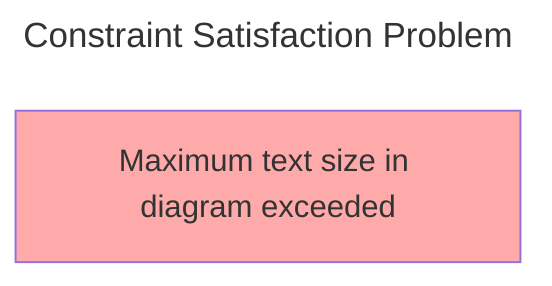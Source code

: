 ---
title: Constraint Satisfaction Problem
---
flowchart LR
	.f_0.x3_0.x2_0.x1_0.u_6.r_4.w_4.t_1.o_(("o"))
	.f_0.x3_0.x2_0.x1_0.u_6.r_4.w_4.t_(("t"))
	.f_0.x3_0.x2_0.x1_0.u_6.r_4.w_(("w"))
	.f_0.x3_0.x2_0.x1_0.u_6.r_3.w_(("w"))
	.f_0.x3_0.x2_0.x1_0.u_6.r_2.w_2.t_4.o_(("o"))
	.f_0.x3_0.x2_0.x1_0.u_6.r_2.w_2.t_1.o_(("o"))
	.f_0.x3_0.x2_0.x1_0.u_6.r_2.w_2.t_(("t"))
	.f_0.x3_0.x2_0.x1_0.u_6.r_2.w_(("w"))
	.f_0.x3_0.x2_0.x1_0.u_6.r_1.w_1.t_4.o_(("o"))
	.f_0.x3_0.x2_0.x1_0.u_6.r_1.w_1.t_2.o_(("o"))
	.f_0.x3_0.x2_0.x1_0.u_6.r_1.w_1.t_(("t"))
	.f_0.x3_0.x2_0.x1_0.u_6.r_1.w_(("w"))
	.f_0.x3_0.x2_0.x1_0.u_6.r_(("r"))
	.f_0.x3_0.x2_0.x1_0.u_5.r_9.w_(("w"))
	.f_0.x3_0.x2_0.x1_0.u_5.r_8.w_(("w"))
	.f_0.x3_0.x2_0.x1_0.u_5.r_7.w_(("w"))
	.f_0.x3_0.x2_0.x1_0.u_5.r_6.w_(("w"))
	.f_0.x3_0.x2_0.x1_0.u_5.r_4.w_(("w"))
	.f_0.x3_0.x2_0.x1_0.u_5.r_3.w_(("w"))
	.f_0.x3_0.x2_0.x1_0.u_5.r_2.w_(("w"))
	.f_0.x3_0.x2_0.x1_0.u_5.r_1.w_(("w"))
	.f_0.x3_0.x2_0.x1_0.u_5.r_(("r"))
	.f_0.x3_0.x2_0.x1_0.u_4.r_9.w_9.t_3.o_(("o"))
	.f_0.x3_0.x2_0.x1_0.u_4.r_9.w_9.t_1.o_(("o"))
	.f_0.x3_0.x2_0.x1_0.u_4.r_9.w_9.t_(("t"))
	.f_0.x3_0.x2_0.x1_0.u_4.r_9.w_(("w"))
	.f_0.x3_0.x2_0.x1_0.u_4.r_8.w_8.t_3.o_(("o"))
	.f_0.x3_0.x2_0.x1_0.u_4.r_8.w_8.t_1.o_(("o"))
	.f_0.x3_0.x2_0.x1_0.u_4.r_8.w_8.t_(("t"))
	.f_0.x3_0.x2_0.x1_0.u_4.r_8.w_(("w"))
	.f_0.x3_0.x2_0.x1_0.u_4.r_7.w_7.t_3.o_(("o"))
	.f_0.x3_0.x2_0.x1_0.u_4.r_7.w_7.t_1.o_(("o"))
	.f_0.x3_0.x2_0.x1_0.u_4.r_7.w_7.t_(("t"))
	.f_0.x3_0.x2_0.x1_0.u_4.r_7.w_(("w"))
	.f_0.x3_0.x2_0.x1_0.u_4.r_6.w_6.t_3.o_(("o"))
	.f_0.x3_0.x2_0.x1_0.u_4.r_6.w_6.t_1.o_(("o"))
	.f_0.x3_0.x2_0.x1_0.u_4.r_6.w_6.t_(("t"))
	.f_0.x3_0.x2_0.x1_0.u_4.r_6.w_(("w"))
	.f_0.x3_0.x2_0.x1_0.u_4.r_5.w_5.t_3.o_(("o"))
	.f_0.x3_0.x2_0.x1_0.u_4.r_5.w_5.t_1.o_(("o"))
	.f_0.x3_0.x2_0.x1_0.u_4.r_5.w_5.t_(("t"))
	.f_0.x3_0.x2_0.x1_0.u_4.r_5.w_(("w"))
	.f_0.x3_0.x2_0.x1_0.u_4.r_3.w_3.t_1.o_(("o"))
	.f_0.x3_0.x2_0.x1_0.u_4.r_3.w_3.t_(("t"))
	.f_0.x3_0.x2_0.x1_0.u_4.r_3.w_(("w"))
	.f_0.x3_0.x2_0.x1_0.u_4.r_2.w_(("w"))
	.f_0.x3_0.x2_0.x1_0.u_4.r_1.w_1.t_3.o_(("o"))
	.f_0.x3_0.x2_0.x1_0.u_4.r_1.w_1.t_(("t"))
	.f_0.x3_0.x2_0.x1_0.u_4.r_1.w_(("w"))
	.f_0.x3_0.x2_0.x1_0.u_4.r_(("r"))
	.f_0.x3_0.x2_0.x1_0.u_3.r_9.w_(("w"))
	.f_0.x3_0.x2_0.x1_0.u_3.r_8.w_(("w"))
	.f_0.x3_0.x2_0.x1_0.u_3.r_7.w_(("w"))
	.f_0.x3_0.x2_0.x1_0.u_3.r_6.w_(("w"))
	.f_0.x3_0.x2_0.x1_0.u_3.r_5.w_(("w"))
	.f_0.x3_0.x2_0.x1_0.u_3.r_4.w_(("w"))
	.f_0.x3_0.x2_0.x1_0.u_3.r_2.w_(("w"))
	.f_0.x3_0.x2_0.x1_0.u_3.r_1.w_(("w"))
	.f_0.x3_0.x2_0.x1_0.u_3.r_(("r"))
	.f_0.x3_0.x2_0.x1_0.u_2.r_9.w_9.t_4.o_(("o"))
	.f_0.x3_0.x2_0.x1_0.u_2.r_9.w_9.t_3.o_(("o"))
	.f_0.x3_0.x2_0.x1_0.u_2.r_9.w_9.t_(("t"))
	.f_0.x3_0.x2_0.x1_0.u_2.r_9.w_(("w"))
	.f_0.x3_0.x2_0.x1_0.u_2.r_8.w_8.t_4.o_(("o"))
	.f_0.x3_0.x2_0.x1_0.u_2.r_8.w_8.t_3.o_(("o"))
	.f_0.x3_0.x2_0.x1_0.u_2.r_8.w_8.t_(("t"))
	.f_0.x3_0.x2_0.x1_0.u_2.r_8.w_(("w"))
	.f_0.x3_0.x2_0.x1_0.u_2.r_7.w_7.t_4.o_(("o"))
	.f_0.x3_0.x2_0.x1_0.u_2.r_7.w_7.t_3.o_(("o"))
	.f_0.x3_0.x2_0.x1_0.u_2.r_7.w_7.t_(("t"))
	.f_0.x3_0.x2_0.x1_0.u_2.r_7.w_(("w"))
	.f_0.x3_0.x2_0.x1_0.u_2.r_6.w_6.t_4.o_(("o"))
	.f_0.x3_0.x2_0.x1_0.u_2.r_6.w_6.t_3.o_(("o"))
	.f_0.x3_0.x2_0.x1_0.u_2.r_6.w_6.t_(("t"))
	.f_0.x3_0.x2_0.x1_0.u_2.r_6.w_(("w"))
	.f_0.x3_0.x2_0.x1_0.u_2.r_5.w_5.t_4.o_(("o"))
	.f_0.x3_0.x2_0.x1_0.u_2.r_5.w_5.t_3.o_(("o"))
	.f_0.x3_0.x2_0.x1_0.u_2.r_5.w_5.t_(("t"))
	.f_0.x3_0.x2_0.x1_0.u_2.r_5.w_(("w"))
	.f_0.x3_0.x2_0.x1_0.u_2.r_4.w_4.t_3.o_(("o"))
	.f_0.x3_0.x2_0.x1_0.u_2.r_4.w_4.t_(("t"))
	.f_0.x3_0.x2_0.x1_0.u_2.r_4.w_(("w"))
	.f_0.x3_0.x2_0.x1_0.u_2.r_3.w_3.t_4.o_(("o"))
	.f_0.x3_0.x2_0.x1_0.u_2.r_3.w_3.t_(("t"))
	.f_0.x3_0.x2_0.x1_0.u_2.r_3.w_(("w"))
	.f_0.x3_0.x2_0.x1_0.u_2.r_1.w_(("w"))
	.f_0.x3_0.x2_0.x1_0.u_2.r_(("r"))
	.f_0.x3_0.x2_0.x1_0.u_1.r_9.w_(("w"))
	.f_0.x3_0.x2_0.x1_0.u_1.r_8.w_(("w"))
	.f_0.x3_0.x2_0.x1_0.u_1.r_7.w_(("w"))
	.f_0.x3_0.x2_0.x1_0.u_1.r_6.w_(("w"))
	.f_0.x3_0.x2_0.x1_0.u_1.r_5.w_(("w"))
	.f_0.x3_0.x2_0.x1_0.u_1.r_4.w_(("w"))
	.f_0.x3_0.x2_0.x1_0.u_1.r_3.w_(("w"))
	.f_0.x3_0.x2_0.x1_0.u_1.r_2.w_(("w"))
	.f_0.x3_0.x2_0.x1_0.u_1.r_(("r"))
	.f_0.x3_0.x2_0.x1_0.u_(("u"))
	.f_0.x3_0.x2_0.x1_(("x1"))
	.f_0.x3_0.x2_(("x2"))
	.f_0.x3_(("x3"))
	.f_(("F"))
	.f_0.x3_0.x2_0.x1_0.u.err_-517836221370191976("Incumple alldiff(F, U, R, W, T, O)")
	.f_0.x3_0.x2_0.x1_0.u_1.r.err_-517836221370191976("Incumple alldiff(F, U, R, W, T, O)")
	.f_0.x3_0.x2_0.x1_0.u_1.r_2.w.err_-517836221370191976("Incumple alldiff(F, U, R, W, T, O)")
	.f_0.x3_0.x2_0.x1_0.u_1.r_2.w.err_-1654245068199660784("Incumple w_remainder")
	.f_0.x3_0.x2_0.x1_0.u_1.r_3.w.err_-517836221370191976("Incumple alldiff(F, U, R, W, T, O)")
	.f_0.x3_0.x2_0.x1_0.u_1.r_3.w.err_-1654245068199660784("Incumple w_remainder")
	.f_0.x3_0.x2_0.x1_0.u_1.r_4.w.err_-517836221370191976("Incumple alldiff(F, U, R, W, T, O)")
	.f_0.x3_0.x2_0.x1_0.u_1.r_4.w.err_-1654245068199660784("Incumple w_remainder")
	.f_0.x3_0.x2_0.x1_0.u_1.r_5.w.err_-517836221370191976("Incumple alldiff(F, U, R, W, T, O)")
	.f_0.x3_0.x2_0.x1_0.u_1.r_5.w.err_-1654245068199660784("Incumple w_remainder")
	.f_0.x3_0.x2_0.x1_0.u_1.r_6.w.err_-517836221370191976("Incumple alldiff(F, U, R, W, T, O)")
	.f_0.x3_0.x2_0.x1_0.u_1.r_6.w.err_-1654245068199660784("Incumple w_remainder")
	.f_0.x3_0.x2_0.x1_0.u_1.r_7.w.err_-517836221370191976("Incumple alldiff(F, U, R, W, T, O)")
	.f_0.x3_0.x2_0.x1_0.u_1.r_7.w.err_-1654245068199660784("Incumple w_remainder")
	.f_0.x3_0.x2_0.x1_0.u_1.r_8.w.err_-517836221370191976("Incumple alldiff(F, U, R, W, T, O)")
	.f_0.x3_0.x2_0.x1_0.u_1.r_8.w.err_-1654245068199660784("Incumple w_remainder")
	.f_0.x3_0.x2_0.x1_0.u_1.r_9.w.err_-517836221370191976("Incumple alldiff(F, U, R, W, T, O)")
	.f_0.x3_0.x2_0.x1_0.u_1.r_9.w.err_-1654245068199660784("Incumple w_remainder")
	.f_0.x3_0.x2_0.x1_0.u_2.r.err_-517836221370191976("Incumple alldiff(F, U, R, W, T, O)")
	.f_0.x3_0.x2_0.x1_0.u_2.r_1.w.err_-517836221370191976("Incumple alldiff(F, U, R, W, T, O)")
	.f_0.x3_0.x2_0.x1_0.u_2.r_1.w.err_-1654245068199660784("Incumple w_remainder")
	.f_0.x3_0.x2_0.x1_0.u_2.r_1.w.err_984359283449578499("Incumple w_div")
	.f_0.x3_0.x2_0.x1_0.u_2.r_3.w.err_-517836221370191976("Incumple alldiff(F, U, R, W, T, O)")
	.f_0.x3_0.x2_0.x1_0.u_2.r_3.w_3.t.err_-517836221370191976("Incumple alldiff(F, U, R, W, T, O)")
	.f_0.x3_0.x2_0.x1_0.u_2.r_3.w_3.t_4.o.err_-517836221370191976("Incumple alldiff(F, U, R, W, T, O)")
	.f_0.x3_0.x2_0.x1_0.u_2.r_3.w_3.t_4.o.err_-8629809264084645660("Incumple (2*O % 10) == R")
	.f_0.x3_0.x2_0.x1_0.u_2.r_3.w_3.t.err_-6701473427303014616("Incumple (2*T + x2) // 10 == x3")
	.f_0.x3_0.x2_0.x1_0.u_2.r_3.w.err_-1654245068199660784("Incumple w_remainder")
	.f_0.x3_0.x2_0.x1_0.u_2.r_3.w.err_984359283449578499("Incumple w_div")
	.f_0.x3_0.x2_0.x1_0.u_2.r_4.w.err_-517836221370191976("Incumple alldiff(F, U, R, W, T, O)")
	.f_0.x3_0.x2_0.x1_0.u_2.r_4.w_4.t.err_-517836221370191976("Incumple alldiff(F, U, R, W, T, O)")
	.f_0.x3_0.x2_0.x1_0.u_2.r_4.w_4.t_3.o.err_-517836221370191976("Incumple alldiff(F, U, R, W, T, O)")
	.f_0.x3_0.x2_0.x1_0.u_2.r_4.w_4.t_3.o.err_-8629809264084645660("Incumple (2*O % 10) == R")
	.f_0.x3_0.x2_0.x1_0.u_2.r_4.w_4.t_3.o.err_9238640979349425("Incumple 2*O // 10 == x1")
	.f_0.x3_0.x2_0.x1_0.u_2.r_4.w_4.t.err_-6701473427303014616("Incumple (2*T + x2) // 10 == x3")
	.f_0.x3_0.x2_0.x1_0.u_2.r_4.w.err_-1654245068199660784("Incumple w_remainder")
	.f_0.x3_0.x2_0.x1_0.u_2.r_4.w.err_984359283449578499("Incumple w_div")
	.f_0.x3_0.x2_0.x1_0.u_2.r_5.w.err_-517836221370191976("Incumple alldiff(F, U, R, W, T, O)")
	.f_0.x3_0.x2_0.x1_0.u_2.r_5.w_5.t.err_-517836221370191976("Incumple alldiff(F, U, R, W, T, O)")
	.f_0.x3_0.x2_0.x1_0.u_2.r_5.w_5.t_3.o.err_-517836221370191976("Incumple alldiff(F, U, R, W, T, O)")
	.f_0.x3_0.x2_0.x1_0.u_2.r_5.w_5.t_3.o.err_-8629809264084645660("Incumple (2*O % 10) == R")
	.f_0.x3_0.x2_0.x1_0.u_2.r_5.w_5.t_4.o.err_-517836221370191976("Incumple alldiff(F, U, R, W, T, O)")
	.f_0.x3_0.x2_0.x1_0.u_2.r_5.w_5.t_4.o.err_-8629809264084645660("Incumple (2*O % 10) == R")
	.f_0.x3_0.x2_0.x1_0.u_2.r_5.w_5.t.err_-6701473427303014616("Incumple (2*T + x2) // 10 == x3")
	.f_0.x3_0.x2_0.x1_0.u_2.r_5.w.err_-1654245068199660784("Incumple w_remainder")
	.f_0.x3_0.x2_0.x1_0.u_2.r_5.w.err_984359283449578499("Incumple w_div")
	.f_0.x3_0.x2_0.x1_0.u_2.r_6.w.err_-517836221370191976("Incumple alldiff(F, U, R, W, T, O)")
	.f_0.x3_0.x2_0.x1_0.u_2.r_6.w_6.t.err_-517836221370191976("Incumple alldiff(F, U, R, W, T, O)")
	.f_0.x3_0.x2_0.x1_0.u_2.r_6.w_6.t_3.o.err_-517836221370191976("Incumple alldiff(F, U, R, W, T, O)")
	.f_0.x3_0.x2_0.x1_0.u_2.r_6.w_6.t_3.o.err_-8629809264084645660("Incumple (2*O % 10) == R")
	.f_0.x3_0.x2_0.x1_0.u_2.r_6.w_6.t_3.o.err_9238640979349425("Incumple 2*O // 10 == x1")
	.f_0.x3_0.x2_0.x1_0.u_2.r_6.w_6.t_4.o.err_-517836221370191976("Incumple alldiff(F, U, R, W, T, O)")
	.f_0.x3_0.x2_0.x1_0.u_2.r_6.w_6.t_4.o.err_2033092917661543627("Incumple (2*T % 10) + x2 == O")
	.f_0.x3_0.x2_0.x1_0.u_2.r_6.w_6.t_4.o.err_-8629809264084645660("Incumple (2*O % 10) == R")
	.f_0.x3_0.x2_0.x1_0.u_2.r_6.w_6.t_4.o.err_9238640979349425("Incumple 2*O // 10 == x1")
	.f_0.x3_0.x2_0.x1_0.u_2.r_6.w_6.t.err_-6701473427303014616("Incumple (2*T + x2) // 10 == x3")
	.f_0.x3_0.x2_0.x1_0.u_2.r_6.w.err_-1654245068199660784("Incumple w_remainder")
	.f_0.x3_0.x2_0.x1_0.u_2.r_7.w.err_-517836221370191976("Incumple alldiff(F, U, R, W, T, O)")
	.f_0.x3_0.x2_0.x1_0.u_2.r_7.w_7.t.err_-517836221370191976("Incumple alldiff(F, U, R, W, T, O)")
	.f_0.x3_0.x2_0.x1_0.u_2.r_7.w_7.t_3.o.err_-517836221370191976("Incumple alldiff(F, U, R, W, T, O)")
	.f_0.x3_0.x2_0.x1_0.u_2.r_7.w_7.t_3.o.err_-8629809264084645660("Incumple (2*O % 10) == R")
	.f_0.x3_0.x2_0.x1_0.u_2.r_7.w_7.t_4.o.err_-517836221370191976("Incumple alldiff(F, U, R, W, T, O)")
	.f_0.x3_0.x2_0.x1_0.u_2.r_7.w_7.t_4.o.err_-8629809264084645660("Incumple (2*O % 10) == R")
	.f_0.x3_0.x2_0.x1_0.u_2.r_7.w_7.t.err_-6701473427303014616("Incumple (2*T + x2) // 10 == x3")
	.f_0.x3_0.x2_0.x1_0.u_2.r_7.w.err_-1654245068199660784("Incumple w_remainder")
	.f_0.x3_0.x2_0.x1_0.u_2.r_7.w.err_984359283449578499("Incumple w_div")
	.f_0.x3_0.x2_0.x1_0.u_2.r_8.w.err_-517836221370191976("Incumple alldiff(F, U, R, W, T, O)")
	.f_0.x3_0.x2_0.x1_0.u_2.r_8.w_8.t.err_-517836221370191976("Incumple alldiff(F, U, R, W, T, O)")
	.f_0.x3_0.x2_0.x1_0.u_2.r_8.w_8.t_3.o.err_-517836221370191976("Incumple alldiff(F, U, R, W, T, O)")
	.f_0.x3_0.x2_0.x1_0.u_2.r_8.w_8.t_3.o.err_2033092917661543627("Incumple (2*T % 10) + x2 == O")
	.f_0.x3_0.x2_0.x1_0.u_2.r_8.w_8.t_3.o.err_-8629809264084645660("Incumple (2*O % 10) == R")
	.f_0.x3_0.x2_0.x1_0.u_2.r_8.w_8.t_3.o.err_9238640979349425("Incumple 2*O // 10 == x1")
	.f_0.x3_0.x2_0.x1_0.u_2.r_8.w_8.t_4.o.err_-517836221370191976("Incumple alldiff(F, U, R, W, T, O)")
	.f_0.x3_0.x2_0.x1_0.u_2.r_8.w_8.t_4.o.err_-8629809264084645660("Incumple (2*O % 10) == R")
	.f_0.x3_0.x2_0.x1_0.u_2.r_8.w_8.t_4.o.err_9238640979349425("Incumple 2*O // 10 == x1")
	.f_0.x3_0.x2_0.x1_0.u_2.r_8.w_8.t.err_-6701473427303014616("Incumple (2*T + x2) // 10 == x3")
	.f_0.x3_0.x2_0.x1_0.u_2.r_8.w.err_-1654245068199660784("Incumple w_remainder")
	.f_0.x3_0.x2_0.x1_0.u_2.r_8.w.err_984359283449578499("Incumple w_div")
	.f_0.x3_0.x2_0.x1_0.u_2.r_9.w.err_-517836221370191976("Incumple alldiff(F, U, R, W, T, O)")
	.f_0.x3_0.x2_0.x1_0.u_2.r_9.w_9.t.err_-517836221370191976("Incumple alldiff(F, U, R, W, T, O)")
	.f_0.x3_0.x2_0.x1_0.u_2.r_9.w_9.t_3.o.err_-517836221370191976("Incumple alldiff(F, U, R, W, T, O)")
	.f_0.x3_0.x2_0.x1_0.u_2.r_9.w_9.t_3.o.err_-8629809264084645660("Incumple (2*O % 10) == R")
	.f_0.x3_0.x2_0.x1_0.u_2.r_9.w_9.t_4.o.err_-517836221370191976("Incumple alldiff(F, U, R, W, T, O)")
	.f_0.x3_0.x2_0.x1_0.u_2.r_9.w_9.t_4.o.err_-8629809264084645660("Incumple (2*O % 10) == R")
	.f_0.x3_0.x2_0.x1_0.u_2.r_9.w_9.t.err_-6701473427303014616("Incumple (2*T + x2) // 10 == x3")
	.f_0.x3_0.x2_0.x1_0.u_2.r_9.w.err_-1654245068199660784("Incumple w_remainder")
	.f_0.x3_0.x2_0.x1_0.u_2.r_9.w.err_984359283449578499("Incumple w_div")
	.f_0.x3_0.x2_0.x1_0.u_3.r.err_-517836221370191976("Incumple alldiff(F, U, R, W, T, O)")
	.f_0.x3_0.x2_0.x1_0.u_3.r_1.w.err_-517836221370191976("Incumple alldiff(F, U, R, W, T, O)")
	.f_0.x3_0.x2_0.x1_0.u_3.r_1.w.err_-1654245068199660784("Incumple w_remainder")
	.f_0.x3_0.x2_0.x1_0.u_3.r_2.w.err_-517836221370191976("Incumple alldiff(F, U, R, W, T, O)")
	.f_0.x3_0.x2_0.x1_0.u_3.r_2.w.err_-1654245068199660784("Incumple w_remainder")
	.f_0.x3_0.x2_0.x1_0.u_3.r_4.w.err_-517836221370191976("Incumple alldiff(F, U, R, W, T, O)")
	.f_0.x3_0.x2_0.x1_0.u_3.r_4.w.err_-1654245068199660784("Incumple w_remainder")
	.f_0.x3_0.x2_0.x1_0.u_3.r_5.w.err_-517836221370191976("Incumple alldiff(F, U, R, W, T, O)")
	.f_0.x3_0.x2_0.x1_0.u_3.r_5.w.err_-1654245068199660784("Incumple w_remainder")
	.f_0.x3_0.x2_0.x1_0.u_3.r_6.w.err_-517836221370191976("Incumple alldiff(F, U, R, W, T, O)")
	.f_0.x3_0.x2_0.x1_0.u_3.r_6.w.err_-1654245068199660784("Incumple w_remainder")
	.f_0.x3_0.x2_0.x1_0.u_3.r_7.w.err_-517836221370191976("Incumple alldiff(F, U, R, W, T, O)")
	.f_0.x3_0.x2_0.x1_0.u_3.r_7.w.err_-1654245068199660784("Incumple w_remainder")
	.f_0.x3_0.x2_0.x1_0.u_3.r_8.w.err_-517836221370191976("Incumple alldiff(F, U, R, W, T, O)")
	.f_0.x3_0.x2_0.x1_0.u_3.r_8.w.err_-1654245068199660784("Incumple w_remainder")
	.f_0.x3_0.x2_0.x1_0.u_3.r_9.w.err_-517836221370191976("Incumple alldiff(F, U, R, W, T, O)")
	.f_0.x3_0.x2_0.x1_0.u_3.r_9.w.err_-1654245068199660784("Incumple w_remainder")
	.f_0.x3_0.x2_0.x1_0.u_4.r.err_-517836221370191976("Incumple alldiff(F, U, R, W, T, O)")
	.f_0.x3_0.x2_0.x1_0.u_4.r_1.w.err_-517836221370191976("Incumple alldiff(F, U, R, W, T, O)")
	.f_0.x3_0.x2_0.x1_0.u_4.r_1.w_1.t.err_-517836221370191976("Incumple alldiff(F, U, R, W, T, O)")
	.f_0.x3_0.x2_0.x1_0.u_4.r_1.w_1.t_3.o.err_-517836221370191976("Incumple alldiff(F, U, R, W, T, O)")
	.f_0.x3_0.x2_0.x1_0.u_4.r_1.w_1.t_3.o.err_-8629809264084645660("Incumple (2*O % 10) == R")
	.f_0.x3_0.x2_0.x1_0.u_4.r_1.w_1.t.err_-6701473427303014616("Incumple (2*T + x2) // 10 == x3")
	.f_0.x3_0.x2_0.x1_0.u_4.r_1.w.err_-1654245068199660784("Incumple w_remainder")
	.f_0.x3_0.x2_0.x1_0.u_4.r_1.w.err_984359283449578499("Incumple w_div")
	.f_0.x3_0.x2_0.x1_0.u_4.r_2.w.err_-517836221370191976("Incumple alldiff(F, U, R, W, T, O)")
	.f_0.x3_0.x2_0.x1_0.u_4.r_2.w.err_-1654245068199660784("Incumple w_remainder")
	.f_0.x3_0.x2_0.x1_0.u_4.r_2.w.err_984359283449578499("Incumple w_div")
	.f_0.x3_0.x2_0.x1_0.u_4.r_3.w.err_-517836221370191976("Incumple alldiff(F, U, R, W, T, O)")
	.f_0.x3_0.x2_0.x1_0.u_4.r_3.w.err_-1654245068199660784("Incumple w_remainder")
	.f_0.x3_0.x2_0.x1_0.u_4.r_3.w_3.t.err_-517836221370191976("Incumple alldiff(F, U, R, W, T, O)")
	.f_0.x3_0.x2_0.x1_0.u_4.r_3.w_3.t_1.o.err_-517836221370191976("Incumple alldiff(F, U, R, W, T, O)")
	.f_0.x3_0.x2_0.x1_0.u_4.r_3.w_3.t_1.o.err_-8629809264084645660("Incumple (2*O % 10) == R")
	.f_0.x3_0.x2_0.x1_0.u_4.r_3.w_3.t.err_-6701473427303014616("Incumple (2*T + x2) // 10 == x3")
	.f_0.x3_0.x2_0.x1_0.u_4.r_3.w.err_984359283449578499("Incumple w_div")
	.f_0.x3_0.x2_0.x1_0.u_4.r_5.w.err_-517836221370191976("Incumple alldiff(F, U, R, W, T, O)")
	.f_0.x3_0.x2_0.x1_0.u_4.r_5.w.err_-1654245068199660784("Incumple w_remainder")
	.f_0.x3_0.x2_0.x1_0.u_4.r_5.w_5.t.err_-517836221370191976("Incumple alldiff(F, U, R, W, T, O)")
	.f_0.x3_0.x2_0.x1_0.u_4.r_5.w_5.t_1.o.err_-517836221370191976("Incumple alldiff(F, U, R, W, T, O)")
	.f_0.x3_0.x2_0.x1_0.u_4.r_5.w_5.t_1.o.err_-8629809264084645660("Incumple (2*O % 10) == R")
	.f_0.x3_0.x2_0.x1_0.u_4.r_5.w_5.t_3.o.err_-517836221370191976("Incumple alldiff(F, U, R, W, T, O)")
	.f_0.x3_0.x2_0.x1_0.u_4.r_5.w_5.t_3.o.err_-8629809264084645660("Incumple (2*O % 10) == R")
	.f_0.x3_0.x2_0.x1_0.u_4.r_5.w_5.t.err_-6701473427303014616("Incumple (2*T + x2) // 10 == x3")
	.f_0.x3_0.x2_0.x1_0.u_4.r_5.w.err_984359283449578499("Incumple w_div")
	.f_0.x3_0.x2_0.x1_0.u_4.r_6.w.err_-517836221370191976("Incumple alldiff(F, U, R, W, T, O)")
	.f_0.x3_0.x2_0.x1_0.u_4.r_6.w.err_-1654245068199660784("Incumple w_remainder")
	.f_0.x3_0.x2_0.x1_0.u_4.r_6.w_6.t.err_-517836221370191976("Incumple alldiff(F, U, R, W, T, O)")
	.f_0.x3_0.x2_0.x1_0.u_4.r_6.w_6.t_1.o.err_-517836221370191976("Incumple alldiff(F, U, R, W, T, O)")
	.f_0.x3_0.x2_0.x1_0.u_4.r_6.w_6.t_1.o.err_2033092917661543627("Incumple (2*T % 10) + x2 == O")
	.f_0.x3_0.x2_0.x1_0.u_4.r_6.w_6.t_1.o.err_-8629809264084645660("Incumple (2*O % 10) == R")
	.f_0.x3_0.x2_0.x1_0.u_4.r_6.w_6.t_1.o.err_9238640979349425("Incumple 2*O // 10 == x1")
	.f_0.x3_0.x2_0.x1_0.u_4.r_6.w_6.t_3.o.err_-517836221370191976("Incumple alldiff(F, U, R, W, T, O)")
	.f_0.x3_0.x2_0.x1_0.u_4.r_6.w_6.t_3.o.err_-8629809264084645660("Incumple (2*O % 10) == R")
	.f_0.x3_0.x2_0.x1_0.u_4.r_6.w_6.t_3.o.err_9238640979349425("Incumple 2*O // 10 == x1")
	.f_0.x3_0.x2_0.x1_0.u_4.r_6.w_6.t.err_-6701473427303014616("Incumple (2*T + x2) // 10 == x3")
	.f_0.x3_0.x2_0.x1_0.u_4.r_6.w.err_984359283449578499("Incumple w_div")
	.f_0.x3_0.x2_0.x1_0.u_4.r_7.w.err_-517836221370191976("Incumple alldiff(F, U, R, W, T, O)")
	.f_0.x3_0.x2_0.x1_0.u_4.r_7.w.err_-1654245068199660784("Incumple w_remainder")
	.f_0.x3_0.x2_0.x1_0.u_4.r_7.w_7.t.err_-517836221370191976("Incumple alldiff(F, U, R, W, T, O)")
	.f_0.x3_0.x2_0.x1_0.u_4.r_7.w_7.t_1.o.err_-517836221370191976("Incumple alldiff(F, U, R, W, T, O)")
	.f_0.x3_0.x2_0.x1_0.u_4.r_7.w_7.t_1.o.err_-8629809264084645660("Incumple (2*O % 10) == R")
	.f_0.x3_0.x2_0.x1_0.u_4.r_7.w_7.t_3.o.err_-517836221370191976("Incumple alldiff(F, U, R, W, T, O)")
	.f_0.x3_0.x2_0.x1_0.u_4.r_7.w_7.t_3.o.err_-8629809264084645660("Incumple (2*O % 10) == R")
	.f_0.x3_0.x2_0.x1_0.u_4.r_7.w_7.t.err_-6701473427303014616("Incumple (2*T + x2) // 10 == x3")
	.f_0.x3_0.x2_0.x1_0.u_4.r_8.w.err_-517836221370191976("Incumple alldiff(F, U, R, W, T, O)")
	.f_0.x3_0.x2_0.x1_0.u_4.r_8.w.err_-1654245068199660784("Incumple w_remainder")
	.f_0.x3_0.x2_0.x1_0.u_4.r_8.w_8.t.err_-517836221370191976("Incumple alldiff(F, U, R, W, T, O)")
	.f_0.x3_0.x2_0.x1_0.u_4.r_8.w_8.t_1.o.err_-517836221370191976("Incumple alldiff(F, U, R, W, T, O)")
	.f_0.x3_0.x2_0.x1_0.u_4.r_8.w_8.t_1.o.err_-8629809264084645660("Incumple (2*O % 10) == R")
	.f_0.x3_0.x2_0.x1_0.u_4.r_8.w_8.t_1.o.err_9238640979349425("Incumple 2*O // 10 == x1")
	.f_0.x3_0.x2_0.x1_0.u_4.r_8.w_8.t_3.o.err_-517836221370191976("Incumple alldiff(F, U, R, W, T, O)")
	.f_0.x3_0.x2_0.x1_0.u_4.r_8.w_8.t_3.o.err_-8629809264084645660("Incumple (2*O % 10) == R")
	.f_0.x3_0.x2_0.x1_0.u_4.r_8.w_8.t_3.o.err_9238640979349425("Incumple 2*O // 10 == x1")
	.f_0.x3_0.x2_0.x1_0.u_4.r_8.w_8.t.err_-6701473427303014616("Incumple (2*T + x2) // 10 == x3")
	.f_0.x3_0.x2_0.x1_0.u_4.r_8.w.err_984359283449578499("Incumple w_div")
	.f_0.x3_0.x2_0.x1_0.u_4.r_9.w.err_-517836221370191976("Incumple alldiff(F, U, R, W, T, O)")
	.f_0.x3_0.x2_0.x1_0.u_4.r_9.w.err_-1654245068199660784("Incumple w_remainder")
	.f_0.x3_0.x2_0.x1_0.u_4.r_9.w_9.t.err_-517836221370191976("Incumple alldiff(F, U, R, W, T, O)")
	.f_0.x3_0.x2_0.x1_0.u_4.r_9.w_9.t_1.o.err_-517836221370191976("Incumple alldiff(F, U, R, W, T, O)")
	.f_0.x3_0.x2_0.x1_0.u_4.r_9.w_9.t_1.o.err_-8629809264084645660("Incumple (2*O % 10) == R")
	.f_0.x3_0.x2_0.x1_0.u_4.r_9.w_9.t_3.o.err_-517836221370191976("Incumple alldiff(F, U, R, W, T, O)")
	.f_0.x3_0.x2_0.x1_0.u_4.r_9.w_9.t_3.o.err_-8629809264084645660("Incumple (2*O % 10) == R")
	.f_0.x3_0.x2_0.x1_0.u_4.r_9.w_9.t.err_-6701473427303014616("Incumple (2*T + x2) // 10 == x3")
	.f_0.x3_0.x2_0.x1_0.u_4.r_9.w.err_984359283449578499("Incumple w_div")
	.f_0.x3_0.x2_0.x1_0.u_5.r.err_-517836221370191976("Incumple alldiff(F, U, R, W, T, O)")
	.f_0.x3_0.x2_0.x1_0.u_5.r_1.w.err_-517836221370191976("Incumple alldiff(F, U, R, W, T, O)")
	.f_0.x3_0.x2_0.x1_0.u_5.r_1.w.err_-1654245068199660784("Incumple w_remainder")
	.f_0.x3_0.x2_0.x1_0.u_5.r_2.w.err_-517836221370191976("Incumple alldiff(F, U, R, W, T, O)")
	.f_0.x3_0.x2_0.x1_0.u_5.r_2.w.err_-1654245068199660784("Incumple w_remainder")
	.f_0.x3_0.x2_0.x1_0.u_5.r_3.w.err_-517836221370191976("Incumple alldiff(F, U, R, W, T, O)")
	.f_0.x3_0.x2_0.x1_0.u_5.r_3.w.err_-1654245068199660784("Incumple w_remainder")
	.f_0.x3_0.x2_0.x1_0.u_5.r_4.w.err_-517836221370191976("Incumple alldiff(F, U, R, W, T, O)")
	.f_0.x3_0.x2_0.x1_0.u_5.r_4.w.err_-1654245068199660784("Incumple w_remainder")
	.f_0.x3_0.x2_0.x1_0.u_5.r_6.w.err_-517836221370191976("Incumple alldiff(F, U, R, W, T, O)")
	.f_0.x3_0.x2_0.x1_0.u_5.r_6.w.err_-1654245068199660784("Incumple w_remainder")
	.f_0.x3_0.x2_0.x1_0.u_5.r_7.w.err_-517836221370191976("Incumple alldiff(F, U, R, W, T, O)")
	.f_0.x3_0.x2_0.x1_0.u_5.r_7.w.err_-1654245068199660784("Incumple w_remainder")
	.f_0.x3_0.x2_0.x1_0.u_5.r_8.w.err_-517836221370191976("Incumple alldiff(F, U, R, W, T, O)")
	.f_0.x3_0.x2_0.x1_0.u_5.r_8.w.err_-1654245068199660784("Incumple w_remainder")
	.f_0.x3_0.x2_0.x1_0.u_5.r_9.w.err_-517836221370191976("Incumple alldiff(F, U, R, W, T, O)")
	.f_0.x3_0.x2_0.x1_0.u_5.r_9.w.err_-1654245068199660784("Incumple w_remainder")
	.f_0.x3_0.x2_0.x1_0.u_6.r.err_-517836221370191976("Incumple alldiff(F, U, R, W, T, O)")
	.f_0.x3_0.x2_0.x1_0.u_6.r_1.w.err_-517836221370191976("Incumple alldiff(F, U, R, W, T, O)")
	.f_0.x3_0.x2_0.x1_0.u_6.r_1.w.err_-1654245068199660784("Incumple w_remainder")
	.f_0.x3_0.x2_0.x1_0.u_6.r_1.w_1.t.err_-517836221370191976("Incumple alldiff(F, U, R, W, T, O)")
	.f_0.x3_0.x2_0.x1_0.u_6.r_1.w_1.t_2.o.err_-517836221370191976("Incumple alldiff(F, U, R, W, T, O)")
	.f_0.x3_0.x2_0.x1_0.u_6.r_1.w_1.t_2.o.err_-8629809264084645660("Incumple (2*O % 10) == R")
	.f_0.x3_0.x2_0.x1_0.u_6.r_1.w_1.t_4.o.err_-517836221370191976("Incumple alldiff(F, U, R, W, T, O)")
	.f_0.x3_0.x2_0.x1_0.u_6.r_1.w_1.t_4.o.err_-8629809264084645660("Incumple (2*O % 10) == R")
	.f_0.x3_0.x2_0.x1_0.u_6.r_1.w_1.t.err_-6701473427303014616("Incumple (2*T + x2) // 10 == x3")
	.f_0.x3_0.x2_0.x1_0.u_6.r_1.w.err_984359283449578499("Incumple w_div")
	.f_0.x3_0.x2_0.x1_0.u_6.r_2.w.err_-517836221370191976("Incumple alldiff(F, U, R, W, T, O)")
	.f_0.x3_0.x2_0.x1_0.u_6.r_2.w.err_-1654245068199660784("Incumple w_remainder")
	.f_0.x3_0.x2_0.x1_0.u_6.r_2.w_2.t.err_-517836221370191976("Incumple alldiff(F, U, R, W, T, O)")
	.f_0.x3_0.x2_0.x1_0.u_6.r_2.w_2.t_1.o.err_-517836221370191976("Incumple alldiff(F, U, R, W, T, O)")
	.f_0.x3_0.x2_0.x1_0.u_6.r_2.w_2.t_1.o.err_-8629809264084645660("Incumple (2*O % 10) == R")
	.f_0.x3_0.x2_0.x1_0.u_6.r_2.w_2.t_4.o.err_-517836221370191976("Incumple alldiff(F, U, R, W, T, O)")
	.f_0.x3_0.x2_0.x1_0.u_6.r_2.w_2.t_4.o.err_2033092917661543627("Incumple (2*T % 10) + x2 == O")
	.f_0.x3_0.x2_0.x1_0.u_6.r_2.w_2.t_4.o.err_-8629809264084645660("Incumple (2*O % 10) == R")
	.f_0.x3_0.x2_0.x1_0.u_6.r_2.w_2.t.err_-6701473427303014616("Incumple (2*T + x2) // 10 == x3")
	.f_0.x3_0.x2_0.x1_0.u_6.r_2.w.err_984359283449578499("Incumple w_div")
	.f_0.x3_0.x2_0.x1_0.u_6.r_3.w.err_-517836221370191976("Incumple alldiff(F, U, R, W, T, O)")
	.f_0.x3_0.x2_0.x1_0.u_6.r_3.w.err_-1654245068199660784("Incumple w_remainder")
	.f_0.x3_0.x2_0.x1_0.u_6.r_3.w.err_984359283449578499("Incumple w_div")
	.f_0.x3_0.x2_0.x1_0.u_6.r_4.w.err_-517836221370191976("Incumple alldiff(F, U, R, W, T, O)")
	.f_0.x3_0.x2_0.x1_0.u_6.r_4.w.err_-1654245068199660784("Incumple w_remainder")
	.f_0.x3_0.x2_0.x1_0.u_6.r_4.w_4.t.err_-517836221370191976("Incumple alldiff(F, U, R, W, T, O)")
	.f_0.x3_0.x2_0.x1_0.u_6.r_4.w_4.t_1.o.err_-517836221370191976("Incumple alldiff(F, U, R, W, T, O)")
	valid("Estado correcto:
F: 0
X3: 0
X2: 0
X1: 0
U: 6
R: 4
W: 3
T: 1
O: 2")
	.f_0.x3_0.x2_0.x1_0.u_6.r_4.w_4.t_ -->|1| .f_0.x3_0.x2_0.x1_0.u_6.r_4.w_4.t_1.o_
	.f_0.x3_0.x2_0.x1_0.u_6.r_4.w_ -->|3| .f_0.x3_0.x2_0.x1_0.u_6.r_4.w_4.t_
	.f_0.x3_0.x2_0.x1_0.u_6.r_ -->|4| .f_0.x3_0.x2_0.x1_0.u_6.r_4.w_
	.f_0.x3_0.x2_0.x1_0.u_6.r_ -->|3| .f_0.x3_0.x2_0.x1_0.u_6.r_3.w_
	.f_0.x3_0.x2_0.x1_0.u_6.r_2.w_2.t_ -->|4| .f_0.x3_0.x2_0.x1_0.u_6.r_2.w_2.t_4.o_
	.f_0.x3_0.x2_0.x1_0.u_6.r_2.w_2.t_ -->|1| .f_0.x3_0.x2_0.x1_0.u_6.r_2.w_2.t_1.o_
	.f_0.x3_0.x2_0.x1_0.u_6.r_2.w_ -->|3| .f_0.x3_0.x2_0.x1_0.u_6.r_2.w_2.t_
	.f_0.x3_0.x2_0.x1_0.u_6.r_ -->|2| .f_0.x3_0.x2_0.x1_0.u_6.r_2.w_
	.f_0.x3_0.x2_0.x1_0.u_6.r_1.w_1.t_ -->|4| .f_0.x3_0.x2_0.x1_0.u_6.r_1.w_1.t_4.o_
	.f_0.x3_0.x2_0.x1_0.u_6.r_1.w_1.t_ -->|2| .f_0.x3_0.x2_0.x1_0.u_6.r_1.w_1.t_2.o_
	.f_0.x3_0.x2_0.x1_0.u_6.r_1.w_ -->|3| .f_0.x3_0.x2_0.x1_0.u_6.r_1.w_1.t_
	.f_0.x3_0.x2_0.x1_0.u_6.r_ -->|1| .f_0.x3_0.x2_0.x1_0.u_6.r_1.w_
	.f_0.x3_0.x2_0.x1_0.u_ -->|6| .f_0.x3_0.x2_0.x1_0.u_6.r_
	.f_0.x3_0.x2_0.x1_0.u_5.r_ -->|9| .f_0.x3_0.x2_0.x1_0.u_5.r_9.w_
	.f_0.x3_0.x2_0.x1_0.u_5.r_ -->|8| .f_0.x3_0.x2_0.x1_0.u_5.r_8.w_
	.f_0.x3_0.x2_0.x1_0.u_5.r_ -->|7| .f_0.x3_0.x2_0.x1_0.u_5.r_7.w_
	.f_0.x3_0.x2_0.x1_0.u_5.r_ -->|6| .f_0.x3_0.x2_0.x1_0.u_5.r_6.w_
	.f_0.x3_0.x2_0.x1_0.u_5.r_ -->|4| .f_0.x3_0.x2_0.x1_0.u_5.r_4.w_
	.f_0.x3_0.x2_0.x1_0.u_5.r_ -->|3| .f_0.x3_0.x2_0.x1_0.u_5.r_3.w_
	.f_0.x3_0.x2_0.x1_0.u_5.r_ -->|2| .f_0.x3_0.x2_0.x1_0.u_5.r_2.w_
	.f_0.x3_0.x2_0.x1_0.u_5.r_ -->|1| .f_0.x3_0.x2_0.x1_0.u_5.r_1.w_
	.f_0.x3_0.x2_0.x1_0.u_ -->|5| .f_0.x3_0.x2_0.x1_0.u_5.r_
	.f_0.x3_0.x2_0.x1_0.u_4.r_9.w_9.t_ -->|3| .f_0.x3_0.x2_0.x1_0.u_4.r_9.w_9.t_3.o_
	.f_0.x3_0.x2_0.x1_0.u_4.r_9.w_9.t_ -->|1| .f_0.x3_0.x2_0.x1_0.u_4.r_9.w_9.t_1.o_
	.f_0.x3_0.x2_0.x1_0.u_4.r_9.w_ -->|2| .f_0.x3_0.x2_0.x1_0.u_4.r_9.w_9.t_
	.f_0.x3_0.x2_0.x1_0.u_4.r_ -->|9| .f_0.x3_0.x2_0.x1_0.u_4.r_9.w_
	.f_0.x3_0.x2_0.x1_0.u_4.r_8.w_8.t_ -->|3| .f_0.x3_0.x2_0.x1_0.u_4.r_8.w_8.t_3.o_
	.f_0.x3_0.x2_0.x1_0.u_4.r_8.w_8.t_ -->|1| .f_0.x3_0.x2_0.x1_0.u_4.r_8.w_8.t_1.o_
	.f_0.x3_0.x2_0.x1_0.u_4.r_8.w_ -->|2| .f_0.x3_0.x2_0.x1_0.u_4.r_8.w_8.t_
	.f_0.x3_0.x2_0.x1_0.u_4.r_ -->|8| .f_0.x3_0.x2_0.x1_0.u_4.r_8.w_
	.f_0.x3_0.x2_0.x1_0.u_4.r_7.w_7.t_ -->|3| .f_0.x3_0.x2_0.x1_0.u_4.r_7.w_7.t_3.o_
	.f_0.x3_0.x2_0.x1_0.u_4.r_7.w_7.t_ -->|1| .f_0.x3_0.x2_0.x1_0.u_4.r_7.w_7.t_1.o_
	.f_0.x3_0.x2_0.x1_0.u_4.r_7.w_ -->|2| .f_0.x3_0.x2_0.x1_0.u_4.r_7.w_7.t_
	.f_0.x3_0.x2_0.x1_0.u_4.r_ -->|7| .f_0.x3_0.x2_0.x1_0.u_4.r_7.w_
	.f_0.x3_0.x2_0.x1_0.u_4.r_6.w_6.t_ -->|3| .f_0.x3_0.x2_0.x1_0.u_4.r_6.w_6.t_3.o_
	.f_0.x3_0.x2_0.x1_0.u_4.r_6.w_6.t_ -->|1| .f_0.x3_0.x2_0.x1_0.u_4.r_6.w_6.t_1.o_
	.f_0.x3_0.x2_0.x1_0.u_4.r_6.w_ -->|2| .f_0.x3_0.x2_0.x1_0.u_4.r_6.w_6.t_
	.f_0.x3_0.x2_0.x1_0.u_4.r_ -->|6| .f_0.x3_0.x2_0.x1_0.u_4.r_6.w_
	.f_0.x3_0.x2_0.x1_0.u_4.r_5.w_5.t_ -->|3| .f_0.x3_0.x2_0.x1_0.u_4.r_5.w_5.t_3.o_
	.f_0.x3_0.x2_0.x1_0.u_4.r_5.w_5.t_ -->|1| .f_0.x3_0.x2_0.x1_0.u_4.r_5.w_5.t_1.o_
	.f_0.x3_0.x2_0.x1_0.u_4.r_5.w_ -->|2| .f_0.x3_0.x2_0.x1_0.u_4.r_5.w_5.t_
	.f_0.x3_0.x2_0.x1_0.u_4.r_ -->|5| .f_0.x3_0.x2_0.x1_0.u_4.r_5.w_
	.f_0.x3_0.x2_0.x1_0.u_4.r_3.w_3.t_ -->|1| .f_0.x3_0.x2_0.x1_0.u_4.r_3.w_3.t_1.o_
	.f_0.x3_0.x2_0.x1_0.u_4.r_3.w_ -->|2| .f_0.x3_0.x2_0.x1_0.u_4.r_3.w_3.t_
	.f_0.x3_0.x2_0.x1_0.u_4.r_ -->|3| .f_0.x3_0.x2_0.x1_0.u_4.r_3.w_
	.f_0.x3_0.x2_0.x1_0.u_4.r_ -->|2| .f_0.x3_0.x2_0.x1_0.u_4.r_2.w_
	.f_0.x3_0.x2_0.x1_0.u_4.r_1.w_1.t_ -->|3| .f_0.x3_0.x2_0.x1_0.u_4.r_1.w_1.t_3.o_
	.f_0.x3_0.x2_0.x1_0.u_4.r_1.w_ -->|2| .f_0.x3_0.x2_0.x1_0.u_4.r_1.w_1.t_
	.f_0.x3_0.x2_0.x1_0.u_4.r_ -->|1| .f_0.x3_0.x2_0.x1_0.u_4.r_1.w_
	.f_0.x3_0.x2_0.x1_0.u_ -->|4| .f_0.x3_0.x2_0.x1_0.u_4.r_
	.f_0.x3_0.x2_0.x1_0.u_3.r_ -->|9| .f_0.x3_0.x2_0.x1_0.u_3.r_9.w_
	.f_0.x3_0.x2_0.x1_0.u_3.r_ -->|8| .f_0.x3_0.x2_0.x1_0.u_3.r_8.w_
	.f_0.x3_0.x2_0.x1_0.u_3.r_ -->|7| .f_0.x3_0.x2_0.x1_0.u_3.r_7.w_
	.f_0.x3_0.x2_0.x1_0.u_3.r_ -->|6| .f_0.x3_0.x2_0.x1_0.u_3.r_6.w_
	.f_0.x3_0.x2_0.x1_0.u_3.r_ -->|5| .f_0.x3_0.x2_0.x1_0.u_3.r_5.w_
	.f_0.x3_0.x2_0.x1_0.u_3.r_ -->|4| .f_0.x3_0.x2_0.x1_0.u_3.r_4.w_
	.f_0.x3_0.x2_0.x1_0.u_3.r_ -->|2| .f_0.x3_0.x2_0.x1_0.u_3.r_2.w_
	.f_0.x3_0.x2_0.x1_0.u_3.r_ -->|1| .f_0.x3_0.x2_0.x1_0.u_3.r_1.w_
	.f_0.x3_0.x2_0.x1_0.u_ -->|3| .f_0.x3_0.x2_0.x1_0.u_3.r_
	.f_0.x3_0.x2_0.x1_0.u_2.r_9.w_9.t_ -->|4| .f_0.x3_0.x2_0.x1_0.u_2.r_9.w_9.t_4.o_
	.f_0.x3_0.x2_0.x1_0.u_2.r_9.w_9.t_ -->|3| .f_0.x3_0.x2_0.x1_0.u_2.r_9.w_9.t_3.o_
	.f_0.x3_0.x2_0.x1_0.u_2.r_9.w_ -->|1| .f_0.x3_0.x2_0.x1_0.u_2.r_9.w_9.t_
	.f_0.x3_0.x2_0.x1_0.u_2.r_ -->|9| .f_0.x3_0.x2_0.x1_0.u_2.r_9.w_
	.f_0.x3_0.x2_0.x1_0.u_2.r_8.w_8.t_ -->|4| .f_0.x3_0.x2_0.x1_0.u_2.r_8.w_8.t_4.o_
	.f_0.x3_0.x2_0.x1_0.u_2.r_8.w_8.t_ -->|3| .f_0.x3_0.x2_0.x1_0.u_2.r_8.w_8.t_3.o_
	.f_0.x3_0.x2_0.x1_0.u_2.r_8.w_ -->|1| .f_0.x3_0.x2_0.x1_0.u_2.r_8.w_8.t_
	.f_0.x3_0.x2_0.x1_0.u_2.r_ -->|8| .f_0.x3_0.x2_0.x1_0.u_2.r_8.w_
	.f_0.x3_0.x2_0.x1_0.u_2.r_7.w_7.t_ -->|4| .f_0.x3_0.x2_0.x1_0.u_2.r_7.w_7.t_4.o_
	.f_0.x3_0.x2_0.x1_0.u_2.r_7.w_7.t_ -->|3| .f_0.x3_0.x2_0.x1_0.u_2.r_7.w_7.t_3.o_
	.f_0.x3_0.x2_0.x1_0.u_2.r_7.w_ -->|1| .f_0.x3_0.x2_0.x1_0.u_2.r_7.w_7.t_
	.f_0.x3_0.x2_0.x1_0.u_2.r_ -->|7| .f_0.x3_0.x2_0.x1_0.u_2.r_7.w_
	.f_0.x3_0.x2_0.x1_0.u_2.r_6.w_6.t_ -->|4| .f_0.x3_0.x2_0.x1_0.u_2.r_6.w_6.t_4.o_
	.f_0.x3_0.x2_0.x1_0.u_2.r_6.w_6.t_ -->|3| .f_0.x3_0.x2_0.x1_0.u_2.r_6.w_6.t_3.o_
	.f_0.x3_0.x2_0.x1_0.u_2.r_6.w_ -->|1| .f_0.x3_0.x2_0.x1_0.u_2.r_6.w_6.t_
	.f_0.x3_0.x2_0.x1_0.u_2.r_ -->|6| .f_0.x3_0.x2_0.x1_0.u_2.r_6.w_
	.f_0.x3_0.x2_0.x1_0.u_2.r_5.w_5.t_ -->|4| .f_0.x3_0.x2_0.x1_0.u_2.r_5.w_5.t_4.o_
	.f_0.x3_0.x2_0.x1_0.u_2.r_5.w_5.t_ -->|3| .f_0.x3_0.x2_0.x1_0.u_2.r_5.w_5.t_3.o_
	.f_0.x3_0.x2_0.x1_0.u_2.r_5.w_ -->|1| .f_0.x3_0.x2_0.x1_0.u_2.r_5.w_5.t_
	.f_0.x3_0.x2_0.x1_0.u_2.r_ -->|5| .f_0.x3_0.x2_0.x1_0.u_2.r_5.w_
	.f_0.x3_0.x2_0.x1_0.u_2.r_4.w_4.t_ -->|3| .f_0.x3_0.x2_0.x1_0.u_2.r_4.w_4.t_3.o_
	.f_0.x3_0.x2_0.x1_0.u_2.r_4.w_ -->|1| .f_0.x3_0.x2_0.x1_0.u_2.r_4.w_4.t_
	.f_0.x3_0.x2_0.x1_0.u_2.r_ -->|4| .f_0.x3_0.x2_0.x1_0.u_2.r_4.w_
	.f_0.x3_0.x2_0.x1_0.u_2.r_3.w_3.t_ -->|4| .f_0.x3_0.x2_0.x1_0.u_2.r_3.w_3.t_4.o_
	.f_0.x3_0.x2_0.x1_0.u_2.r_3.w_ -->|1| .f_0.x3_0.x2_0.x1_0.u_2.r_3.w_3.t_
	.f_0.x3_0.x2_0.x1_0.u_2.r_ -->|3| .f_0.x3_0.x2_0.x1_0.u_2.r_3.w_
	.f_0.x3_0.x2_0.x1_0.u_2.r_ -->|1| .f_0.x3_0.x2_0.x1_0.u_2.r_1.w_
	.f_0.x3_0.x2_0.x1_0.u_ -->|2| .f_0.x3_0.x2_0.x1_0.u_2.r_
	.f_0.x3_0.x2_0.x1_0.u_1.r_ -->|9| .f_0.x3_0.x2_0.x1_0.u_1.r_9.w_
	.f_0.x3_0.x2_0.x1_0.u_1.r_ -->|8| .f_0.x3_0.x2_0.x1_0.u_1.r_8.w_
	.f_0.x3_0.x2_0.x1_0.u_1.r_ -->|7| .f_0.x3_0.x2_0.x1_0.u_1.r_7.w_
	.f_0.x3_0.x2_0.x1_0.u_1.r_ -->|6| .f_0.x3_0.x2_0.x1_0.u_1.r_6.w_
	.f_0.x3_0.x2_0.x1_0.u_1.r_ -->|5| .f_0.x3_0.x2_0.x1_0.u_1.r_5.w_
	.f_0.x3_0.x2_0.x1_0.u_1.r_ -->|4| .f_0.x3_0.x2_0.x1_0.u_1.r_4.w_
	.f_0.x3_0.x2_0.x1_0.u_1.r_ -->|3| .f_0.x3_0.x2_0.x1_0.u_1.r_3.w_
	.f_0.x3_0.x2_0.x1_0.u_1.r_ -->|2| .f_0.x3_0.x2_0.x1_0.u_1.r_2.w_
	.f_0.x3_0.x2_0.x1_0.u_ -->|1| .f_0.x3_0.x2_0.x1_0.u_1.r_
	.f_0.x3_0.x2_0.x1_ -->|0| .f_0.x3_0.x2_0.x1_0.u_
	.f_0.x3_0.x2_ -->|0| .f_0.x3_0.x2_0.x1_
	.f_0.x3_ -->|0| .f_0.x3_0.x2_
	.f_ -->|0| .f_0.x3_
	.f_0.x3_0.x2_0.x1_0.u_ -->|0| .f_0.x3_0.x2_0.x1_0.u.err_-517836221370191976
	.f_0.x3_0.x2_0.x1_0.u_1.r_ -->|0| .f_0.x3_0.x2_0.x1_0.u_1.r.err_-517836221370191976
	.f_0.x3_0.x2_0.x1_0.u_1.r_ -->|1| .f_0.x3_0.x2_0.x1_0.u_1.r.err_-517836221370191976
	.f_0.x3_0.x2_0.x1_0.u_1.r_2.w_ -->|0| .f_0.x3_0.x2_0.x1_0.u_1.r_2.w.err_-517836221370191976
	.f_0.x3_0.x2_0.x1_0.u_1.r_2.w_ -->|1| .f_0.x3_0.x2_0.x1_0.u_1.r_2.w.err_-517836221370191976
	.f_0.x3_0.x2_0.x1_0.u_1.r_2.w_ -->|2| .f_0.x3_0.x2_0.x1_0.u_1.r_2.w.err_-517836221370191976
	.f_0.x3_0.x2_0.x1_0.u_1.r_2.w_ -->|3| .f_0.x3_0.x2_0.x1_0.u_1.r_2.w.err_-1654245068199660784
	.f_0.x3_0.x2_0.x1_0.u_1.r_2.w_ -->|4| .f_0.x3_0.x2_0.x1_0.u_1.r_2.w.err_-1654245068199660784
	.f_0.x3_0.x2_0.x1_0.u_1.r_2.w_ -->|5| .f_0.x3_0.x2_0.x1_0.u_1.r_2.w.err_-1654245068199660784
	.f_0.x3_0.x2_0.x1_0.u_1.r_2.w_ -->|6| .f_0.x3_0.x2_0.x1_0.u_1.r_2.w.err_-1654245068199660784
	.f_0.x3_0.x2_0.x1_0.u_1.r_2.w_ -->|7| .f_0.x3_0.x2_0.x1_0.u_1.r_2.w.err_-1654245068199660784
	.f_0.x3_0.x2_0.x1_0.u_1.r_2.w_ -->|8| .f_0.x3_0.x2_0.x1_0.u_1.r_2.w.err_-1654245068199660784
	.f_0.x3_0.x2_0.x1_0.u_1.r_2.w_ -->|9| .f_0.x3_0.x2_0.x1_0.u_1.r_2.w.err_-1654245068199660784
	.f_0.x3_0.x2_0.x1_0.u_1.r_3.w_ -->|0| .f_0.x3_0.x2_0.x1_0.u_1.r_3.w.err_-517836221370191976
	.f_0.x3_0.x2_0.x1_0.u_1.r_3.w_ -->|1| .f_0.x3_0.x2_0.x1_0.u_1.r_3.w.err_-517836221370191976
	.f_0.x3_0.x2_0.x1_0.u_1.r_3.w_ -->|2| .f_0.x3_0.x2_0.x1_0.u_1.r_3.w.err_-1654245068199660784
	.f_0.x3_0.x2_0.x1_0.u_1.r_3.w_ -->|3| .f_0.x3_0.x2_0.x1_0.u_1.r_3.w.err_-517836221370191976
	.f_0.x3_0.x2_0.x1_0.u_1.r_3.w_ -->|4| .f_0.x3_0.x2_0.x1_0.u_1.r_3.w.err_-1654245068199660784
	.f_0.x3_0.x2_0.x1_0.u_1.r_3.w_ -->|5| .f_0.x3_0.x2_0.x1_0.u_1.r_3.w.err_-1654245068199660784
	.f_0.x3_0.x2_0.x1_0.u_1.r_3.w_ -->|6| .f_0.x3_0.x2_0.x1_0.u_1.r_3.w.err_-1654245068199660784
	.f_0.x3_0.x2_0.x1_0.u_1.r_3.w_ -->|7| .f_0.x3_0.x2_0.x1_0.u_1.r_3.w.err_-1654245068199660784
	.f_0.x3_0.x2_0.x1_0.u_1.r_3.w_ -->|8| .f_0.x3_0.x2_0.x1_0.u_1.r_3.w.err_-1654245068199660784
	.f_0.x3_0.x2_0.x1_0.u_1.r_3.w_ -->|9| .f_0.x3_0.x2_0.x1_0.u_1.r_3.w.err_-1654245068199660784
	.f_0.x3_0.x2_0.x1_0.u_1.r_4.w_ -->|0| .f_0.x3_0.x2_0.x1_0.u_1.r_4.w.err_-517836221370191976
	.f_0.x3_0.x2_0.x1_0.u_1.r_4.w_ -->|1| .f_0.x3_0.x2_0.x1_0.u_1.r_4.w.err_-517836221370191976
	.f_0.x3_0.x2_0.x1_0.u_1.r_4.w_ -->|2| .f_0.x3_0.x2_0.x1_0.u_1.r_4.w.err_-1654245068199660784
	.f_0.x3_0.x2_0.x1_0.u_1.r_4.w_ -->|3| .f_0.x3_0.x2_0.x1_0.u_1.r_4.w.err_-1654245068199660784
	.f_0.x3_0.x2_0.x1_0.u_1.r_4.w_ -->|4| .f_0.x3_0.x2_0.x1_0.u_1.r_4.w.err_-517836221370191976
	.f_0.x3_0.x2_0.x1_0.u_1.r_4.w_ -->|5| .f_0.x3_0.x2_0.x1_0.u_1.r_4.w.err_-1654245068199660784
	.f_0.x3_0.x2_0.x1_0.u_1.r_4.w_ -->|6| .f_0.x3_0.x2_0.x1_0.u_1.r_4.w.err_-1654245068199660784
	.f_0.x3_0.x2_0.x1_0.u_1.r_4.w_ -->|7| .f_0.x3_0.x2_0.x1_0.u_1.r_4.w.err_-1654245068199660784
	.f_0.x3_0.x2_0.x1_0.u_1.r_4.w_ -->|8| .f_0.x3_0.x2_0.x1_0.u_1.r_4.w.err_-1654245068199660784
	.f_0.x3_0.x2_0.x1_0.u_1.r_4.w_ -->|9| .f_0.x3_0.x2_0.x1_0.u_1.r_4.w.err_-1654245068199660784
	.f_0.x3_0.x2_0.x1_0.u_1.r_5.w_ -->|0| .f_0.x3_0.x2_0.x1_0.u_1.r_5.w.err_-517836221370191976
	.f_0.x3_0.x2_0.x1_0.u_1.r_5.w_ -->|1| .f_0.x3_0.x2_0.x1_0.u_1.r_5.w.err_-517836221370191976
	.f_0.x3_0.x2_0.x1_0.u_1.r_5.w_ -->|2| .f_0.x3_0.x2_0.x1_0.u_1.r_5.w.err_-1654245068199660784
	.f_0.x3_0.x2_0.x1_0.u_1.r_5.w_ -->|3| .f_0.x3_0.x2_0.x1_0.u_1.r_5.w.err_-1654245068199660784
	.f_0.x3_0.x2_0.x1_0.u_1.r_5.w_ -->|4| .f_0.x3_0.x2_0.x1_0.u_1.r_5.w.err_-1654245068199660784
	.f_0.x3_0.x2_0.x1_0.u_1.r_5.w_ -->|5| .f_0.x3_0.x2_0.x1_0.u_1.r_5.w.err_-517836221370191976
	.f_0.x3_0.x2_0.x1_0.u_1.r_5.w_ -->|6| .f_0.x3_0.x2_0.x1_0.u_1.r_5.w.err_-1654245068199660784
	.f_0.x3_0.x2_0.x1_0.u_1.r_5.w_ -->|7| .f_0.x3_0.x2_0.x1_0.u_1.r_5.w.err_-1654245068199660784
	.f_0.x3_0.x2_0.x1_0.u_1.r_5.w_ -->|8| .f_0.x3_0.x2_0.x1_0.u_1.r_5.w.err_-1654245068199660784
	.f_0.x3_0.x2_0.x1_0.u_1.r_5.w_ -->|9| .f_0.x3_0.x2_0.x1_0.u_1.r_5.w.err_-1654245068199660784
	.f_0.x3_0.x2_0.x1_0.u_1.r_6.w_ -->|0| .f_0.x3_0.x2_0.x1_0.u_1.r_6.w.err_-517836221370191976
	.f_0.x3_0.x2_0.x1_0.u_1.r_6.w_ -->|1| .f_0.x3_0.x2_0.x1_0.u_1.r_6.w.err_-517836221370191976
	.f_0.x3_0.x2_0.x1_0.u_1.r_6.w_ -->|2| .f_0.x3_0.x2_0.x1_0.u_1.r_6.w.err_-1654245068199660784
	.f_0.x3_0.x2_0.x1_0.u_1.r_6.w_ -->|3| .f_0.x3_0.x2_0.x1_0.u_1.r_6.w.err_-1654245068199660784
	.f_0.x3_0.x2_0.x1_0.u_1.r_6.w_ -->|4| .f_0.x3_0.x2_0.x1_0.u_1.r_6.w.err_-1654245068199660784
	.f_0.x3_0.x2_0.x1_0.u_1.r_6.w_ -->|5| .f_0.x3_0.x2_0.x1_0.u_1.r_6.w.err_-1654245068199660784
	.f_0.x3_0.x2_0.x1_0.u_1.r_6.w_ -->|6| .f_0.x3_0.x2_0.x1_0.u_1.r_6.w.err_-517836221370191976
	.f_0.x3_0.x2_0.x1_0.u_1.r_6.w_ -->|7| .f_0.x3_0.x2_0.x1_0.u_1.r_6.w.err_-1654245068199660784
	.f_0.x3_0.x2_0.x1_0.u_1.r_6.w_ -->|8| .f_0.x3_0.x2_0.x1_0.u_1.r_6.w.err_-1654245068199660784
	.f_0.x3_0.x2_0.x1_0.u_1.r_6.w_ -->|9| .f_0.x3_0.x2_0.x1_0.u_1.r_6.w.err_-1654245068199660784
	.f_0.x3_0.x2_0.x1_0.u_1.r_7.w_ -->|0| .f_0.x3_0.x2_0.x1_0.u_1.r_7.w.err_-517836221370191976
	.f_0.x3_0.x2_0.x1_0.u_1.r_7.w_ -->|1| .f_0.x3_0.x2_0.x1_0.u_1.r_7.w.err_-517836221370191976
	.f_0.x3_0.x2_0.x1_0.u_1.r_7.w_ -->|2| .f_0.x3_0.x2_0.x1_0.u_1.r_7.w.err_-1654245068199660784
	.f_0.x3_0.x2_0.x1_0.u_1.r_7.w_ -->|3| .f_0.x3_0.x2_0.x1_0.u_1.r_7.w.err_-1654245068199660784
	.f_0.x3_0.x2_0.x1_0.u_1.r_7.w_ -->|4| .f_0.x3_0.x2_0.x1_0.u_1.r_7.w.err_-1654245068199660784
	.f_0.x3_0.x2_0.x1_0.u_1.r_7.w_ -->|5| .f_0.x3_0.x2_0.x1_0.u_1.r_7.w.err_-1654245068199660784
	.f_0.x3_0.x2_0.x1_0.u_1.r_7.w_ -->|6| .f_0.x3_0.x2_0.x1_0.u_1.r_7.w.err_-1654245068199660784
	.f_0.x3_0.x2_0.x1_0.u_1.r_7.w_ -->|7| .f_0.x3_0.x2_0.x1_0.u_1.r_7.w.err_-517836221370191976
	.f_0.x3_0.x2_0.x1_0.u_1.r_7.w_ -->|8| .f_0.x3_0.x2_0.x1_0.u_1.r_7.w.err_-1654245068199660784
	.f_0.x3_0.x2_0.x1_0.u_1.r_7.w_ -->|9| .f_0.x3_0.x2_0.x1_0.u_1.r_7.w.err_-1654245068199660784
	.f_0.x3_0.x2_0.x1_0.u_1.r_8.w_ -->|0| .f_0.x3_0.x2_0.x1_0.u_1.r_8.w.err_-517836221370191976
	.f_0.x3_0.x2_0.x1_0.u_1.r_8.w_ -->|1| .f_0.x3_0.x2_0.x1_0.u_1.r_8.w.err_-517836221370191976
	.f_0.x3_0.x2_0.x1_0.u_1.r_8.w_ -->|2| .f_0.x3_0.x2_0.x1_0.u_1.r_8.w.err_-1654245068199660784
	.f_0.x3_0.x2_0.x1_0.u_1.r_8.w_ -->|3| .f_0.x3_0.x2_0.x1_0.u_1.r_8.w.err_-1654245068199660784
	.f_0.x3_0.x2_0.x1_0.u_1.r_8.w_ -->|4| .f_0.x3_0.x2_0.x1_0.u_1.r_8.w.err_-1654245068199660784
	.f_0.x3_0.x2_0.x1_0.u_1.r_8.w_ -->|5| .f_0.x3_0.x2_0.x1_0.u_1.r_8.w.err_-1654245068199660784
	.f_0.x3_0.x2_0.x1_0.u_1.r_8.w_ -->|6| .f_0.x3_0.x2_0.x1_0.u_1.r_8.w.err_-1654245068199660784
	.f_0.x3_0.x2_0.x1_0.u_1.r_8.w_ -->|7| .f_0.x3_0.x2_0.x1_0.u_1.r_8.w.err_-1654245068199660784
	.f_0.x3_0.x2_0.x1_0.u_1.r_8.w_ -->|8| .f_0.x3_0.x2_0.x1_0.u_1.r_8.w.err_-517836221370191976
	.f_0.x3_0.x2_0.x1_0.u_1.r_8.w_ -->|9| .f_0.x3_0.x2_0.x1_0.u_1.r_8.w.err_-1654245068199660784
	.f_0.x3_0.x2_0.x1_0.u_1.r_9.w_ -->|0| .f_0.x3_0.x2_0.x1_0.u_1.r_9.w.err_-517836221370191976
	.f_0.x3_0.x2_0.x1_0.u_1.r_9.w_ -->|1| .f_0.x3_0.x2_0.x1_0.u_1.r_9.w.err_-517836221370191976
	.f_0.x3_0.x2_0.x1_0.u_1.r_9.w_ -->|2| .f_0.x3_0.x2_0.x1_0.u_1.r_9.w.err_-1654245068199660784
	.f_0.x3_0.x2_0.x1_0.u_1.r_9.w_ -->|3| .f_0.x3_0.x2_0.x1_0.u_1.r_9.w.err_-1654245068199660784
	.f_0.x3_0.x2_0.x1_0.u_1.r_9.w_ -->|4| .f_0.x3_0.x2_0.x1_0.u_1.r_9.w.err_-1654245068199660784
	.f_0.x3_0.x2_0.x1_0.u_1.r_9.w_ -->|5| .f_0.x3_0.x2_0.x1_0.u_1.r_9.w.err_-1654245068199660784
	.f_0.x3_0.x2_0.x1_0.u_1.r_9.w_ -->|6| .f_0.x3_0.x2_0.x1_0.u_1.r_9.w.err_-1654245068199660784
	.f_0.x3_0.x2_0.x1_0.u_1.r_9.w_ -->|7| .f_0.x3_0.x2_0.x1_0.u_1.r_9.w.err_-1654245068199660784
	.f_0.x3_0.x2_0.x1_0.u_1.r_9.w_ -->|8| .f_0.x3_0.x2_0.x1_0.u_1.r_9.w.err_-1654245068199660784
	.f_0.x3_0.x2_0.x1_0.u_1.r_9.w_ -->|9| .f_0.x3_0.x2_0.x1_0.u_1.r_9.w.err_-517836221370191976
	.f_0.x3_0.x2_0.x1_0.u_2.r_ -->|0| .f_0.x3_0.x2_0.x1_0.u_2.r.err_-517836221370191976
	.f_0.x3_0.x2_0.x1_0.u_2.r_1.w_ -->|0| .f_0.x3_0.x2_0.x1_0.u_2.r_1.w.err_-517836221370191976
	.f_0.x3_0.x2_0.x1_0.u_2.r_1.w_ -->|1| .f_0.x3_0.x2_0.x1_0.u_2.r_1.w.err_-517836221370191976
	.f_0.x3_0.x2_0.x1_0.u_2.r_1.w_ -->|2| .f_0.x3_0.x2_0.x1_0.u_2.r_1.w.err_-517836221370191976
	.f_0.x3_0.x2_0.x1_0.u_2.r_1.w_ -->|3| .f_0.x3_0.x2_0.x1_0.u_2.r_1.w.err_-1654245068199660784
	.f_0.x3_0.x2_0.x1_0.u_2.r_1.w_ -->|4| .f_0.x3_0.x2_0.x1_0.u_2.r_1.w.err_-1654245068199660784
	.f_0.x3_0.x2_0.x1_0.u_2.r_1.w_ -->|5| .f_0.x3_0.x2_0.x1_0.u_2.r_1.w.err_-1654245068199660784
	.f_0.x3_0.x2_0.x1_0.u_2.r_1.w_ -->|6| .f_0.x3_0.x2_0.x1_0.u_2.r_1.w.err_984359283449578499
	.f_0.x3_0.x2_0.x1_0.u_2.r_1.w_ -->|7| .f_0.x3_0.x2_0.x1_0.u_2.r_1.w.err_-1654245068199660784
	.f_0.x3_0.x2_0.x1_0.u_2.r_1.w_ -->|8| .f_0.x3_0.x2_0.x1_0.u_2.r_1.w.err_-1654245068199660784
	.f_0.x3_0.x2_0.x1_0.u_2.r_1.w_ -->|9| .f_0.x3_0.x2_0.x1_0.u_2.r_1.w.err_-1654245068199660784
	.f_0.x3_0.x2_0.x1_0.u_2.r_ -->|2| .f_0.x3_0.x2_0.x1_0.u_2.r.err_-517836221370191976
	.f_0.x3_0.x2_0.x1_0.u_2.r_3.w_ -->|0| .f_0.x3_0.x2_0.x1_0.u_2.r_3.w.err_-517836221370191976
	.f_0.x3_0.x2_0.x1_0.u_2.r_3.w_3.t_ -->|0| .f_0.x3_0.x2_0.x1_0.u_2.r_3.w_3.t.err_-517836221370191976
	.f_0.x3_0.x2_0.x1_0.u_2.r_3.w_3.t_ -->|1| .f_0.x3_0.x2_0.x1_0.u_2.r_3.w_3.t.err_-517836221370191976
	.f_0.x3_0.x2_0.x1_0.u_2.r_3.w_3.t_ -->|2| .f_0.x3_0.x2_0.x1_0.u_2.r_3.w_3.t.err_-517836221370191976
	.f_0.x3_0.x2_0.x1_0.u_2.r_3.w_3.t_ -->|3| .f_0.x3_0.x2_0.x1_0.u_2.r_3.w_3.t.err_-517836221370191976
	.f_0.x3_0.x2_0.x1_0.u_2.r_3.w_3.t_4.o_ -->|0| .f_0.x3_0.x2_0.x1_0.u_2.r_3.w_3.t_4.o.err_-517836221370191976
	.f_0.x3_0.x2_0.x1_0.u_2.r_3.w_3.t_4.o_ -->|1| .f_0.x3_0.x2_0.x1_0.u_2.r_3.w_3.t_4.o.err_-517836221370191976
	.f_0.x3_0.x2_0.x1_0.u_2.r_3.w_3.t_4.o_ -->|2| .f_0.x3_0.x2_0.x1_0.u_2.r_3.w_3.t_4.o.err_-517836221370191976
	.f_0.x3_0.x2_0.x1_0.u_2.r_3.w_3.t_4.o_ -->|3| .f_0.x3_0.x2_0.x1_0.u_2.r_3.w_3.t_4.o.err_-517836221370191976
	.f_0.x3_0.x2_0.x1_0.u_2.r_3.w_3.t_4.o_ -->|4| .f_0.x3_0.x2_0.x1_0.u_2.r_3.w_3.t_4.o.err_-517836221370191976
	.f_0.x3_0.x2_0.x1_0.u_2.r_3.w_3.t_4.o_ -->|5| .f_0.x3_0.x2_0.x1_0.u_2.r_3.w_3.t_4.o.err_-8629809264084645660
	.f_0.x3_0.x2_0.x1_0.u_2.r_3.w_3.t_4.o_ -->|6| .f_0.x3_0.x2_0.x1_0.u_2.r_3.w_3.t_4.o.err_-8629809264084645660
	.f_0.x3_0.x2_0.x1_0.u_2.r_3.w_3.t_4.o_ -->|7| .f_0.x3_0.x2_0.x1_0.u_2.r_3.w_3.t_4.o.err_-8629809264084645660
	.f_0.x3_0.x2_0.x1_0.u_2.r_3.w_3.t_4.o_ -->|8| .f_0.x3_0.x2_0.x1_0.u_2.r_3.w_3.t_4.o.err_-8629809264084645660
	.f_0.x3_0.x2_0.x1_0.u_2.r_3.w_3.t_4.o_ -->|9| .f_0.x3_0.x2_0.x1_0.u_2.r_3.w_3.t_4.o.err_-8629809264084645660
	.f_0.x3_0.x2_0.x1_0.u_2.r_3.w_3.t_ -->|5| .f_0.x3_0.x2_0.x1_0.u_2.r_3.w_3.t.err_-6701473427303014616
	.f_0.x3_0.x2_0.x1_0.u_2.r_3.w_3.t_ -->|6| .f_0.x3_0.x2_0.x1_0.u_2.r_3.w_3.t.err_-6701473427303014616
	.f_0.x3_0.x2_0.x1_0.u_2.r_3.w_3.t_ -->|7| .f_0.x3_0.x2_0.x1_0.u_2.r_3.w_3.t.err_-6701473427303014616
	.f_0.x3_0.x2_0.x1_0.u_2.r_3.w_3.t_ -->|8| .f_0.x3_0.x2_0.x1_0.u_2.r_3.w_3.t.err_-6701473427303014616
	.f_0.x3_0.x2_0.x1_0.u_2.r_3.w_3.t_ -->|9| .f_0.x3_0.x2_0.x1_0.u_2.r_3.w_3.t.err_-6701473427303014616
	.f_0.x3_0.x2_0.x1_0.u_2.r_3.w_ -->|2| .f_0.x3_0.x2_0.x1_0.u_2.r_3.w.err_-517836221370191976
	.f_0.x3_0.x2_0.x1_0.u_2.r_3.w_ -->|3| .f_0.x3_0.x2_0.x1_0.u_2.r_3.w.err_-517836221370191976
	.f_0.x3_0.x2_0.x1_0.u_2.r_3.w_ -->|4| .f_0.x3_0.x2_0.x1_0.u_2.r_3.w.err_-1654245068199660784
	.f_0.x3_0.x2_0.x1_0.u_2.r_3.w_ -->|5| .f_0.x3_0.x2_0.x1_0.u_2.r_3.w.err_-1654245068199660784
	.f_0.x3_0.x2_0.x1_0.u_2.r_3.w_ -->|6| .f_0.x3_0.x2_0.x1_0.u_2.r_3.w.err_984359283449578499
	.f_0.x3_0.x2_0.x1_0.u_2.r_3.w_ -->|7| .f_0.x3_0.x2_0.x1_0.u_2.r_3.w.err_-1654245068199660784
	.f_0.x3_0.x2_0.x1_0.u_2.r_3.w_ -->|8| .f_0.x3_0.x2_0.x1_0.u_2.r_3.w.err_-1654245068199660784
	.f_0.x3_0.x2_0.x1_0.u_2.r_3.w_ -->|9| .f_0.x3_0.x2_0.x1_0.u_2.r_3.w.err_-1654245068199660784
	.f_0.x3_0.x2_0.x1_0.u_2.r_4.w_ -->|0| .f_0.x3_0.x2_0.x1_0.u_2.r_4.w.err_-517836221370191976
	.f_0.x3_0.x2_0.x1_0.u_2.r_4.w_4.t_ -->|0| .f_0.x3_0.x2_0.x1_0.u_2.r_4.w_4.t.err_-517836221370191976
	.f_0.x3_0.x2_0.x1_0.u_2.r_4.w_4.t_ -->|1| .f_0.x3_0.x2_0.x1_0.u_2.r_4.w_4.t.err_-517836221370191976
	.f_0.x3_0.x2_0.x1_0.u_2.r_4.w_4.t_ -->|2| .f_0.x3_0.x2_0.x1_0.u_2.r_4.w_4.t.err_-517836221370191976
	.f_0.x3_0.x2_0.x1_0.u_2.r_4.w_4.t_3.o_ -->|0| .f_0.x3_0.x2_0.x1_0.u_2.r_4.w_4.t_3.o.err_-517836221370191976
	.f_0.x3_0.x2_0.x1_0.u_2.r_4.w_4.t_3.o_ -->|1| .f_0.x3_0.x2_0.x1_0.u_2.r_4.w_4.t_3.o.err_-517836221370191976
	.f_0.x3_0.x2_0.x1_0.u_2.r_4.w_4.t_3.o_ -->|2| .f_0.x3_0.x2_0.x1_0.u_2.r_4.w_4.t_3.o.err_-517836221370191976
	.f_0.x3_0.x2_0.x1_0.u_2.r_4.w_4.t_3.o_ -->|3| .f_0.x3_0.x2_0.x1_0.u_2.r_4.w_4.t_3.o.err_-517836221370191976
	.f_0.x3_0.x2_0.x1_0.u_2.r_4.w_4.t_3.o_ -->|4| .f_0.x3_0.x2_0.x1_0.u_2.r_4.w_4.t_3.o.err_-517836221370191976
	.f_0.x3_0.x2_0.x1_0.u_2.r_4.w_4.t_3.o_ -->|5| .f_0.x3_0.x2_0.x1_0.u_2.r_4.w_4.t_3.o.err_-8629809264084645660
	.f_0.x3_0.x2_0.x1_0.u_2.r_4.w_4.t_3.o_ -->|6| .f_0.x3_0.x2_0.x1_0.u_2.r_4.w_4.t_3.o.err_-8629809264084645660
	.f_0.x3_0.x2_0.x1_0.u_2.r_4.w_4.t_3.o_ -->|7| .f_0.x3_0.x2_0.x1_0.u_2.r_4.w_4.t_3.o.err_9238640979349425
	.f_0.x3_0.x2_0.x1_0.u_2.r_4.w_4.t_3.o_ -->|8| .f_0.x3_0.x2_0.x1_0.u_2.r_4.w_4.t_3.o.err_-8629809264084645660
	.f_0.x3_0.x2_0.x1_0.u_2.r_4.w_4.t_3.o_ -->|9| .f_0.x3_0.x2_0.x1_0.u_2.r_4.w_4.t_3.o.err_-8629809264084645660
	.f_0.x3_0.x2_0.x1_0.u_2.r_4.w_4.t_ -->|4| .f_0.x3_0.x2_0.x1_0.u_2.r_4.w_4.t.err_-517836221370191976
	.f_0.x3_0.x2_0.x1_0.u_2.r_4.w_4.t_ -->|5| .f_0.x3_0.x2_0.x1_0.u_2.r_4.w_4.t.err_-6701473427303014616
	.f_0.x3_0.x2_0.x1_0.u_2.r_4.w_4.t_ -->|6| .f_0.x3_0.x2_0.x1_0.u_2.r_4.w_4.t.err_-6701473427303014616
	.f_0.x3_0.x2_0.x1_0.u_2.r_4.w_4.t_ -->|7| .f_0.x3_0.x2_0.x1_0.u_2.r_4.w_4.t.err_-6701473427303014616
	.f_0.x3_0.x2_0.x1_0.u_2.r_4.w_4.t_ -->|8| .f_0.x3_0.x2_0.x1_0.u_2.r_4.w_4.t.err_-6701473427303014616
	.f_0.x3_0.x2_0.x1_0.u_2.r_4.w_4.t_ -->|9| .f_0.x3_0.x2_0.x1_0.u_2.r_4.w_4.t.err_-6701473427303014616
	.f_0.x3_0.x2_0.x1_0.u_2.r_4.w_ -->|2| .f_0.x3_0.x2_0.x1_0.u_2.r_4.w.err_-517836221370191976
	.f_0.x3_0.x2_0.x1_0.u_2.r_4.w_ -->|3| .f_0.x3_0.x2_0.x1_0.u_2.r_4.w.err_-1654245068199660784
	.f_0.x3_0.x2_0.x1_0.u_2.r_4.w_ -->|4| .f_0.x3_0.x2_0.x1_0.u_2.r_4.w.err_-517836221370191976
	.f_0.x3_0.x2_0.x1_0.u_2.r_4.w_ -->|5| .f_0.x3_0.x2_0.x1_0.u_2.r_4.w.err_-1654245068199660784
	.f_0.x3_0.x2_0.x1_0.u_2.r_4.w_ -->|6| .f_0.x3_0.x2_0.x1_0.u_2.r_4.w.err_984359283449578499
	.f_0.x3_0.x2_0.x1_0.u_2.r_4.w_ -->|7| .f_0.x3_0.x2_0.x1_0.u_2.r_4.w.err_-1654245068199660784
	.f_0.x3_0.x2_0.x1_0.u_2.r_4.w_ -->|8| .f_0.x3_0.x2_0.x1_0.u_2.r_4.w.err_-1654245068199660784
	.f_0.x3_0.x2_0.x1_0.u_2.r_4.w_ -->|9| .f_0.x3_0.x2_0.x1_0.u_2.r_4.w.err_-1654245068199660784
	.f_0.x3_0.x2_0.x1_0.u_2.r_5.w_ -->|0| .f_0.x3_0.x2_0.x1_0.u_2.r_5.w.err_-517836221370191976
	.f_0.x3_0.x2_0.x1_0.u_2.r_5.w_5.t_ -->|0| .f_0.x3_0.x2_0.x1_0.u_2.r_5.w_5.t.err_-517836221370191976
	.f_0.x3_0.x2_0.x1_0.u_2.r_5.w_5.t_ -->|1| .f_0.x3_0.x2_0.x1_0.u_2.r_5.w_5.t.err_-517836221370191976
	.f_0.x3_0.x2_0.x1_0.u_2.r_5.w_5.t_ -->|2| .f_0.x3_0.x2_0.x1_0.u_2.r_5.w_5.t.err_-517836221370191976
	.f_0.x3_0.x2_0.x1_0.u_2.r_5.w_5.t_3.o_ -->|0| .f_0.x3_0.x2_0.x1_0.u_2.r_5.w_5.t_3.o.err_-517836221370191976
	.f_0.x3_0.x2_0.x1_0.u_2.r_5.w_5.t_3.o_ -->|1| .f_0.x3_0.x2_0.x1_0.u_2.r_5.w_5.t_3.o.err_-517836221370191976
	.f_0.x3_0.x2_0.x1_0.u_2.r_5.w_5.t_3.o_ -->|2| .f_0.x3_0.x2_0.x1_0.u_2.r_5.w_5.t_3.o.err_-517836221370191976
	.f_0.x3_0.x2_0.x1_0.u_2.r_5.w_5.t_3.o_ -->|3| .f_0.x3_0.x2_0.x1_0.u_2.r_5.w_5.t_3.o.err_-517836221370191976
	.f_0.x3_0.x2_0.x1_0.u_2.r_5.w_5.t_3.o_ -->|4| .f_0.x3_0.x2_0.x1_0.u_2.r_5.w_5.t_3.o.err_-8629809264084645660
	.f_0.x3_0.x2_0.x1_0.u_2.r_5.w_5.t_3.o_ -->|5| .f_0.x3_0.x2_0.x1_0.u_2.r_5.w_5.t_3.o.err_-517836221370191976
	.f_0.x3_0.x2_0.x1_0.u_2.r_5.w_5.t_3.o_ -->|6| .f_0.x3_0.x2_0.x1_0.u_2.r_5.w_5.t_3.o.err_-8629809264084645660
	.f_0.x3_0.x2_0.x1_0.u_2.r_5.w_5.t_3.o_ -->|7| .f_0.x3_0.x2_0.x1_0.u_2.r_5.w_5.t_3.o.err_-8629809264084645660
	.f_0.x3_0.x2_0.x1_0.u_2.r_5.w_5.t_3.o_ -->|8| .f_0.x3_0.x2_0.x1_0.u_2.r_5.w_5.t_3.o.err_-8629809264084645660
	.f_0.x3_0.x2_0.x1_0.u_2.r_5.w_5.t_3.o_ -->|9| .f_0.x3_0.x2_0.x1_0.u_2.r_5.w_5.t_3.o.err_-8629809264084645660
	.f_0.x3_0.x2_0.x1_0.u_2.r_5.w_5.t_4.o_ -->|0| .f_0.x3_0.x2_0.x1_0.u_2.r_5.w_5.t_4.o.err_-517836221370191976
	.f_0.x3_0.x2_0.x1_0.u_2.r_5.w_5.t_4.o_ -->|1| .f_0.x3_0.x2_0.x1_0.u_2.r_5.w_5.t_4.o.err_-517836221370191976
	.f_0.x3_0.x2_0.x1_0.u_2.r_5.w_5.t_4.o_ -->|2| .f_0.x3_0.x2_0.x1_0.u_2.r_5.w_5.t_4.o.err_-517836221370191976
	.f_0.x3_0.x2_0.x1_0.u_2.r_5.w_5.t_4.o_ -->|3| .f_0.x3_0.x2_0.x1_0.u_2.r_5.w_5.t_4.o.err_-8629809264084645660
	.f_0.x3_0.x2_0.x1_0.u_2.r_5.w_5.t_4.o_ -->|4| .f_0.x3_0.x2_0.x1_0.u_2.r_5.w_5.t_4.o.err_-517836221370191976
	.f_0.x3_0.x2_0.x1_0.u_2.r_5.w_5.t_4.o_ -->|5| .f_0.x3_0.x2_0.x1_0.u_2.r_5.w_5.t_4.o.err_-517836221370191976
	.f_0.x3_0.x2_0.x1_0.u_2.r_5.w_5.t_4.o_ -->|6| .f_0.x3_0.x2_0.x1_0.u_2.r_5.w_5.t_4.o.err_-8629809264084645660
	.f_0.x3_0.x2_0.x1_0.u_2.r_5.w_5.t_4.o_ -->|7| .f_0.x3_0.x2_0.x1_0.u_2.r_5.w_5.t_4.o.err_-8629809264084645660
	.f_0.x3_0.x2_0.x1_0.u_2.r_5.w_5.t_4.o_ -->|8| .f_0.x3_0.x2_0.x1_0.u_2.r_5.w_5.t_4.o.err_-8629809264084645660
	.f_0.x3_0.x2_0.x1_0.u_2.r_5.w_5.t_4.o_ -->|9| .f_0.x3_0.x2_0.x1_0.u_2.r_5.w_5.t_4.o.err_-8629809264084645660
	.f_0.x3_0.x2_0.x1_0.u_2.r_5.w_5.t_ -->|5| .f_0.x3_0.x2_0.x1_0.u_2.r_5.w_5.t.err_-517836221370191976
	.f_0.x3_0.x2_0.x1_0.u_2.r_5.w_5.t_ -->|6| .f_0.x3_0.x2_0.x1_0.u_2.r_5.w_5.t.err_-6701473427303014616
	.f_0.x3_0.x2_0.x1_0.u_2.r_5.w_5.t_ -->|7| .f_0.x3_0.x2_0.x1_0.u_2.r_5.w_5.t.err_-6701473427303014616
	.f_0.x3_0.x2_0.x1_0.u_2.r_5.w_5.t_ -->|8| .f_0.x3_0.x2_0.x1_0.u_2.r_5.w_5.t.err_-6701473427303014616
	.f_0.x3_0.x2_0.x1_0.u_2.r_5.w_5.t_ -->|9| .f_0.x3_0.x2_0.x1_0.u_2.r_5.w_5.t.err_-6701473427303014616
	.f_0.x3_0.x2_0.x1_0.u_2.r_5.w_ -->|2| .f_0.x3_0.x2_0.x1_0.u_2.r_5.w.err_-517836221370191976
	.f_0.x3_0.x2_0.x1_0.u_2.r_5.w_ -->|3| .f_0.x3_0.x2_0.x1_0.u_2.r_5.w.err_-1654245068199660784
	.f_0.x3_0.x2_0.x1_0.u_2.r_5.w_ -->|4| .f_0.x3_0.x2_0.x1_0.u_2.r_5.w.err_-1654245068199660784
	.f_0.x3_0.x2_0.x1_0.u_2.r_5.w_ -->|5| .f_0.x3_0.x2_0.x1_0.u_2.r_5.w.err_-517836221370191976
	.f_0.x3_0.x2_0.x1_0.u_2.r_5.w_ -->|6| .f_0.x3_0.x2_0.x1_0.u_2.r_5.w.err_984359283449578499
	.f_0.x3_0.x2_0.x1_0.u_2.r_5.w_ -->|7| .f_0.x3_0.x2_0.x1_0.u_2.r_5.w.err_-1654245068199660784
	.f_0.x3_0.x2_0.x1_0.u_2.r_5.w_ -->|8| .f_0.x3_0.x2_0.x1_0.u_2.r_5.w.err_-1654245068199660784
	.f_0.x3_0.x2_0.x1_0.u_2.r_5.w_ -->|9| .f_0.x3_0.x2_0.x1_0.u_2.r_5.w.err_-1654245068199660784
	.f_0.x3_0.x2_0.x1_0.u_2.r_6.w_ -->|0| .f_0.x3_0.x2_0.x1_0.u_2.r_6.w.err_-517836221370191976
	.f_0.x3_0.x2_0.x1_0.u_2.r_6.w_6.t_ -->|0| .f_0.x3_0.x2_0.x1_0.u_2.r_6.w_6.t.err_-517836221370191976
	.f_0.x3_0.x2_0.x1_0.u_2.r_6.w_6.t_ -->|1| .f_0.x3_0.x2_0.x1_0.u_2.r_6.w_6.t.err_-517836221370191976
	.f_0.x3_0.x2_0.x1_0.u_2.r_6.w_6.t_ -->|2| .f_0.x3_0.x2_0.x1_0.u_2.r_6.w_6.t.err_-517836221370191976
	.f_0.x3_0.x2_0.x1_0.u_2.r_6.w_6.t_3.o_ -->|0| .f_0.x3_0.x2_0.x1_0.u_2.r_6.w_6.t_3.o.err_-517836221370191976
	.f_0.x3_0.x2_0.x1_0.u_2.r_6.w_6.t_3.o_ -->|1| .f_0.x3_0.x2_0.x1_0.u_2.r_6.w_6.t_3.o.err_-517836221370191976
	.f_0.x3_0.x2_0.x1_0.u_2.r_6.w_6.t_3.o_ -->|2| .f_0.x3_0.x2_0.x1_0.u_2.r_6.w_6.t_3.o.err_-517836221370191976
	.f_0.x3_0.x2_0.x1_0.u_2.r_6.w_6.t_3.o_ -->|3| .f_0.x3_0.x2_0.x1_0.u_2.r_6.w_6.t_3.o.err_-517836221370191976
	.f_0.x3_0.x2_0.x1_0.u_2.r_6.w_6.t_3.o_ -->|4| .f_0.x3_0.x2_0.x1_0.u_2.r_6.w_6.t_3.o.err_-8629809264084645660
	.f_0.x3_0.x2_0.x1_0.u_2.r_6.w_6.t_3.o_ -->|5| .f_0.x3_0.x2_0.x1_0.u_2.r_6.w_6.t_3.o.err_-8629809264084645660
	.f_0.x3_0.x2_0.x1_0.u_2.r_6.w_6.t_3.o_ -->|6| .f_0.x3_0.x2_0.x1_0.u_2.r_6.w_6.t_3.o.err_-517836221370191976
	.f_0.x3_0.x2_0.x1_0.u_2.r_6.w_6.t_3.o_ -->|7| .f_0.x3_0.x2_0.x1_0.u_2.r_6.w_6.t_3.o.err_-8629809264084645660
	.f_0.x3_0.x2_0.x1_0.u_2.r_6.w_6.t_3.o_ -->|8| .f_0.x3_0.x2_0.x1_0.u_2.r_6.w_6.t_3.o.err_9238640979349425
	.f_0.x3_0.x2_0.x1_0.u_2.r_6.w_6.t_3.o_ -->|9| .f_0.x3_0.x2_0.x1_0.u_2.r_6.w_6.t_3.o.err_-8629809264084645660
	.f_0.x3_0.x2_0.x1_0.u_2.r_6.w_6.t_4.o_ -->|0| .f_0.x3_0.x2_0.x1_0.u_2.r_6.w_6.t_4.o.err_-517836221370191976
	.f_0.x3_0.x2_0.x1_0.u_2.r_6.w_6.t_4.o_ -->|1| .f_0.x3_0.x2_0.x1_0.u_2.r_6.w_6.t_4.o.err_-517836221370191976
	.f_0.x3_0.x2_0.x1_0.u_2.r_6.w_6.t_4.o_ -->|2| .f_0.x3_0.x2_0.x1_0.u_2.r_6.w_6.t_4.o.err_-517836221370191976
	.f_0.x3_0.x2_0.x1_0.u_2.r_6.w_6.t_4.o_ -->|3| .f_0.x3_0.x2_0.x1_0.u_2.r_6.w_6.t_4.o.err_2033092917661543627
	.f_0.x3_0.x2_0.x1_0.u_2.r_6.w_6.t_4.o_ -->|4| .f_0.x3_0.x2_0.x1_0.u_2.r_6.w_6.t_4.o.err_-517836221370191976
	.f_0.x3_0.x2_0.x1_0.u_2.r_6.w_6.t_4.o_ -->|5| .f_0.x3_0.x2_0.x1_0.u_2.r_6.w_6.t_4.o.err_-8629809264084645660
	.f_0.x3_0.x2_0.x1_0.u_2.r_6.w_6.t_4.o_ -->|6| .f_0.x3_0.x2_0.x1_0.u_2.r_6.w_6.t_4.o.err_-517836221370191976
	.f_0.x3_0.x2_0.x1_0.u_2.r_6.w_6.t_4.o_ -->|7| .f_0.x3_0.x2_0.x1_0.u_2.r_6.w_6.t_4.o.err_-8629809264084645660
	.f_0.x3_0.x2_0.x1_0.u_2.r_6.w_6.t_4.o_ -->|8| .f_0.x3_0.x2_0.x1_0.u_2.r_6.w_6.t_4.o.err_9238640979349425
	.f_0.x3_0.x2_0.x1_0.u_2.r_6.w_6.t_4.o_ -->|9| .f_0.x3_0.x2_0.x1_0.u_2.r_6.w_6.t_4.o.err_-8629809264084645660
	.f_0.x3_0.x2_0.x1_0.u_2.r_6.w_6.t_ -->|5| .f_0.x3_0.x2_0.x1_0.u_2.r_6.w_6.t.err_-6701473427303014616
	.f_0.x3_0.x2_0.x1_0.u_2.r_6.w_6.t_ -->|6| .f_0.x3_0.x2_0.x1_0.u_2.r_6.w_6.t.err_-517836221370191976
	.f_0.x3_0.x2_0.x1_0.u_2.r_6.w_6.t_ -->|7| .f_0.x3_0.x2_0.x1_0.u_2.r_6.w_6.t.err_-6701473427303014616
	.f_0.x3_0.x2_0.x1_0.u_2.r_6.w_6.t_ -->|8| .f_0.x3_0.x2_0.x1_0.u_2.r_6.w_6.t.err_-6701473427303014616
	.f_0.x3_0.x2_0.x1_0.u_2.r_6.w_6.t_ -->|9| .f_0.x3_0.x2_0.x1_0.u_2.r_6.w_6.t.err_-6701473427303014616
	.f_0.x3_0.x2_0.x1_0.u_2.r_6.w_ -->|2| .f_0.x3_0.x2_0.x1_0.u_2.r_6.w.err_-517836221370191976
	.f_0.x3_0.x2_0.x1_0.u_2.r_6.w_ -->|3| .f_0.x3_0.x2_0.x1_0.u_2.r_6.w.err_-1654245068199660784
	.f_0.x3_0.x2_0.x1_0.u_2.r_6.w_ -->|4| .f_0.x3_0.x2_0.x1_0.u_2.r_6.w.err_-1654245068199660784
	.f_0.x3_0.x2_0.x1_0.u_2.r_6.w_ -->|5| .f_0.x3_0.x2_0.x1_0.u_2.r_6.w.err_-1654245068199660784
	.f_0.x3_0.x2_0.x1_0.u_2.r_6.w_ -->|6| .f_0.x3_0.x2_0.x1_0.u_2.r_6.w.err_-517836221370191976
	.f_0.x3_0.x2_0.x1_0.u_2.r_6.w_ -->|7| .f_0.x3_0.x2_0.x1_0.u_2.r_6.w.err_-1654245068199660784
	.f_0.x3_0.x2_0.x1_0.u_2.r_6.w_ -->|8| .f_0.x3_0.x2_0.x1_0.u_2.r_6.w.err_-1654245068199660784
	.f_0.x3_0.x2_0.x1_0.u_2.r_6.w_ -->|9| .f_0.x3_0.x2_0.x1_0.u_2.r_6.w.err_-1654245068199660784
	.f_0.x3_0.x2_0.x1_0.u_2.r_7.w_ -->|0| .f_0.x3_0.x2_0.x1_0.u_2.r_7.w.err_-517836221370191976
	.f_0.x3_0.x2_0.x1_0.u_2.r_7.w_7.t_ -->|0| .f_0.x3_0.x2_0.x1_0.u_2.r_7.w_7.t.err_-517836221370191976
	.f_0.x3_0.x2_0.x1_0.u_2.r_7.w_7.t_ -->|1| .f_0.x3_0.x2_0.x1_0.u_2.r_7.w_7.t.err_-517836221370191976
	.f_0.x3_0.x2_0.x1_0.u_2.r_7.w_7.t_ -->|2| .f_0.x3_0.x2_0.x1_0.u_2.r_7.w_7.t.err_-517836221370191976
	.f_0.x3_0.x2_0.x1_0.u_2.r_7.w_7.t_3.o_ -->|0| .f_0.x3_0.x2_0.x1_0.u_2.r_7.w_7.t_3.o.err_-517836221370191976
	.f_0.x3_0.x2_0.x1_0.u_2.r_7.w_7.t_3.o_ -->|1| .f_0.x3_0.x2_0.x1_0.u_2.r_7.w_7.t_3.o.err_-517836221370191976
	.f_0.x3_0.x2_0.x1_0.u_2.r_7.w_7.t_3.o_ -->|2| .f_0.x3_0.x2_0.x1_0.u_2.r_7.w_7.t_3.o.err_-517836221370191976
	.f_0.x3_0.x2_0.x1_0.u_2.r_7.w_7.t_3.o_ -->|3| .f_0.x3_0.x2_0.x1_0.u_2.r_7.w_7.t_3.o.err_-517836221370191976
	.f_0.x3_0.x2_0.x1_0.u_2.r_7.w_7.t_3.o_ -->|4| .f_0.x3_0.x2_0.x1_0.u_2.r_7.w_7.t_3.o.err_-8629809264084645660
	.f_0.x3_0.x2_0.x1_0.u_2.r_7.w_7.t_3.o_ -->|5| .f_0.x3_0.x2_0.x1_0.u_2.r_7.w_7.t_3.o.err_-8629809264084645660
	.f_0.x3_0.x2_0.x1_0.u_2.r_7.w_7.t_3.o_ -->|6| .f_0.x3_0.x2_0.x1_0.u_2.r_7.w_7.t_3.o.err_-8629809264084645660
	.f_0.x3_0.x2_0.x1_0.u_2.r_7.w_7.t_3.o_ -->|7| .f_0.x3_0.x2_0.x1_0.u_2.r_7.w_7.t_3.o.err_-517836221370191976
	.f_0.x3_0.x2_0.x1_0.u_2.r_7.w_7.t_3.o_ -->|8| .f_0.x3_0.x2_0.x1_0.u_2.r_7.w_7.t_3.o.err_-8629809264084645660
	.f_0.x3_0.x2_0.x1_0.u_2.r_7.w_7.t_3.o_ -->|9| .f_0.x3_0.x2_0.x1_0.u_2.r_7.w_7.t_3.o.err_-8629809264084645660
	.f_0.x3_0.x2_0.x1_0.u_2.r_7.w_7.t_4.o_ -->|0| .f_0.x3_0.x2_0.x1_0.u_2.r_7.w_7.t_4.o.err_-517836221370191976
	.f_0.x3_0.x2_0.x1_0.u_2.r_7.w_7.t_4.o_ -->|1| .f_0.x3_0.x2_0.x1_0.u_2.r_7.w_7.t_4.o.err_-517836221370191976
	.f_0.x3_0.x2_0.x1_0.u_2.r_7.w_7.t_4.o_ -->|2| .f_0.x3_0.x2_0.x1_0.u_2.r_7.w_7.t_4.o.err_-517836221370191976
	.f_0.x3_0.x2_0.x1_0.u_2.r_7.w_7.t_4.o_ -->|3| .f_0.x3_0.x2_0.x1_0.u_2.r_7.w_7.t_4.o.err_-8629809264084645660
	.f_0.x3_0.x2_0.x1_0.u_2.r_7.w_7.t_4.o_ -->|4| .f_0.x3_0.x2_0.x1_0.u_2.r_7.w_7.t_4.o.err_-517836221370191976
	.f_0.x3_0.x2_0.x1_0.u_2.r_7.w_7.t_4.o_ -->|5| .f_0.x3_0.x2_0.x1_0.u_2.r_7.w_7.t_4.o.err_-8629809264084645660
	.f_0.x3_0.x2_0.x1_0.u_2.r_7.w_7.t_4.o_ -->|6| .f_0.x3_0.x2_0.x1_0.u_2.r_7.w_7.t_4.o.err_-8629809264084645660
	.f_0.x3_0.x2_0.x1_0.u_2.r_7.w_7.t_4.o_ -->|7| .f_0.x3_0.x2_0.x1_0.u_2.r_7.w_7.t_4.o.err_-517836221370191976
	.f_0.x3_0.x2_0.x1_0.u_2.r_7.w_7.t_4.o_ -->|8| .f_0.x3_0.x2_0.x1_0.u_2.r_7.w_7.t_4.o.err_-8629809264084645660
	.f_0.x3_0.x2_0.x1_0.u_2.r_7.w_7.t_4.o_ -->|9| .f_0.x3_0.x2_0.x1_0.u_2.r_7.w_7.t_4.o.err_-8629809264084645660
	.f_0.x3_0.x2_0.x1_0.u_2.r_7.w_7.t_ -->|5| .f_0.x3_0.x2_0.x1_0.u_2.r_7.w_7.t.err_-6701473427303014616
	.f_0.x3_0.x2_0.x1_0.u_2.r_7.w_7.t_ -->|6| .f_0.x3_0.x2_0.x1_0.u_2.r_7.w_7.t.err_-6701473427303014616
	.f_0.x3_0.x2_0.x1_0.u_2.r_7.w_7.t_ -->|7| .f_0.x3_0.x2_0.x1_0.u_2.r_7.w_7.t.err_-517836221370191976
	.f_0.x3_0.x2_0.x1_0.u_2.r_7.w_7.t_ -->|8| .f_0.x3_0.x2_0.x1_0.u_2.r_7.w_7.t.err_-6701473427303014616
	.f_0.x3_0.x2_0.x1_0.u_2.r_7.w_7.t_ -->|9| .f_0.x3_0.x2_0.x1_0.u_2.r_7.w_7.t.err_-6701473427303014616
	.f_0.x3_0.x2_0.x1_0.u_2.r_7.w_ -->|2| .f_0.x3_0.x2_0.x1_0.u_2.r_7.w.err_-517836221370191976
	.f_0.x3_0.x2_0.x1_0.u_2.r_7.w_ -->|3| .f_0.x3_0.x2_0.x1_0.u_2.r_7.w.err_-1654245068199660784
	.f_0.x3_0.x2_0.x1_0.u_2.r_7.w_ -->|4| .f_0.x3_0.x2_0.x1_0.u_2.r_7.w.err_-1654245068199660784
	.f_0.x3_0.x2_0.x1_0.u_2.r_7.w_ -->|5| .f_0.x3_0.x2_0.x1_0.u_2.r_7.w.err_-1654245068199660784
	.f_0.x3_0.x2_0.x1_0.u_2.r_7.w_ -->|6| .f_0.x3_0.x2_0.x1_0.u_2.r_7.w.err_984359283449578499
	.f_0.x3_0.x2_0.x1_0.u_2.r_7.w_ -->|7| .f_0.x3_0.x2_0.x1_0.u_2.r_7.w.err_-517836221370191976
	.f_0.x3_0.x2_0.x1_0.u_2.r_7.w_ -->|8| .f_0.x3_0.x2_0.x1_0.u_2.r_7.w.err_-1654245068199660784
	.f_0.x3_0.x2_0.x1_0.u_2.r_7.w_ -->|9| .f_0.x3_0.x2_0.x1_0.u_2.r_7.w.err_-1654245068199660784
	.f_0.x3_0.x2_0.x1_0.u_2.r_8.w_ -->|0| .f_0.x3_0.x2_0.x1_0.u_2.r_8.w.err_-517836221370191976
	.f_0.x3_0.x2_0.x1_0.u_2.r_8.w_8.t_ -->|0| .f_0.x3_0.x2_0.x1_0.u_2.r_8.w_8.t.err_-517836221370191976
	.f_0.x3_0.x2_0.x1_0.u_2.r_8.w_8.t_ -->|1| .f_0.x3_0.x2_0.x1_0.u_2.r_8.w_8.t.err_-517836221370191976
	.f_0.x3_0.x2_0.x1_0.u_2.r_8.w_8.t_ -->|2| .f_0.x3_0.x2_0.x1_0.u_2.r_8.w_8.t.err_-517836221370191976
	.f_0.x3_0.x2_0.x1_0.u_2.r_8.w_8.t_3.o_ -->|0| .f_0.x3_0.x2_0.x1_0.u_2.r_8.w_8.t_3.o.err_-517836221370191976
	.f_0.x3_0.x2_0.x1_0.u_2.r_8.w_8.t_3.o_ -->|1| .f_0.x3_0.x2_0.x1_0.u_2.r_8.w_8.t_3.o.err_-517836221370191976
	.f_0.x3_0.x2_0.x1_0.u_2.r_8.w_8.t_3.o_ -->|2| .f_0.x3_0.x2_0.x1_0.u_2.r_8.w_8.t_3.o.err_-517836221370191976
	.f_0.x3_0.x2_0.x1_0.u_2.r_8.w_8.t_3.o_ -->|3| .f_0.x3_0.x2_0.x1_0.u_2.r_8.w_8.t_3.o.err_-517836221370191976
	.f_0.x3_0.x2_0.x1_0.u_2.r_8.w_8.t_3.o_ -->|4| .f_0.x3_0.x2_0.x1_0.u_2.r_8.w_8.t_3.o.err_2033092917661543627
	.f_0.x3_0.x2_0.x1_0.u_2.r_8.w_8.t_3.o_ -->|5| .f_0.x3_0.x2_0.x1_0.u_2.r_8.w_8.t_3.o.err_-8629809264084645660
	.f_0.x3_0.x2_0.x1_0.u_2.r_8.w_8.t_3.o_ -->|6| .f_0.x3_0.x2_0.x1_0.u_2.r_8.w_8.t_3.o.err_-8629809264084645660
	.f_0.x3_0.x2_0.x1_0.u_2.r_8.w_8.t_3.o_ -->|7| .f_0.x3_0.x2_0.x1_0.u_2.r_8.w_8.t_3.o.err_-8629809264084645660
	.f_0.x3_0.x2_0.x1_0.u_2.r_8.w_8.t_3.o_ -->|8| .f_0.x3_0.x2_0.x1_0.u_2.r_8.w_8.t_3.o.err_-517836221370191976
	.f_0.x3_0.x2_0.x1_0.u_2.r_8.w_8.t_3.o_ -->|9| .f_0.x3_0.x2_0.x1_0.u_2.r_8.w_8.t_3.o.err_9238640979349425
	.f_0.x3_0.x2_0.x1_0.u_2.r_8.w_8.t_4.o_ -->|0| .f_0.x3_0.x2_0.x1_0.u_2.r_8.w_8.t_4.o.err_-517836221370191976
	.f_0.x3_0.x2_0.x1_0.u_2.r_8.w_8.t_4.o_ -->|1| .f_0.x3_0.x2_0.x1_0.u_2.r_8.w_8.t_4.o.err_-517836221370191976
	.f_0.x3_0.x2_0.x1_0.u_2.r_8.w_8.t_4.o_ -->|2| .f_0.x3_0.x2_0.x1_0.u_2.r_8.w_8.t_4.o.err_-517836221370191976
	.f_0.x3_0.x2_0.x1_0.u_2.r_8.w_8.t_4.o_ -->|3| .f_0.x3_0.x2_0.x1_0.u_2.r_8.w_8.t_4.o.err_-8629809264084645660
	.f_0.x3_0.x2_0.x1_0.u_2.r_8.w_8.t_4.o_ -->|4| .f_0.x3_0.x2_0.x1_0.u_2.r_8.w_8.t_4.o.err_-517836221370191976
	.f_0.x3_0.x2_0.x1_0.u_2.r_8.w_8.t_4.o_ -->|5| .f_0.x3_0.x2_0.x1_0.u_2.r_8.w_8.t_4.o.err_-8629809264084645660
	.f_0.x3_0.x2_0.x1_0.u_2.r_8.w_8.t_4.o_ -->|6| .f_0.x3_0.x2_0.x1_0.u_2.r_8.w_8.t_4.o.err_-8629809264084645660
	.f_0.x3_0.x2_0.x1_0.u_2.r_8.w_8.t_4.o_ -->|7| .f_0.x3_0.x2_0.x1_0.u_2.r_8.w_8.t_4.o.err_-8629809264084645660
	.f_0.x3_0.x2_0.x1_0.u_2.r_8.w_8.t_4.o_ -->|8| .f_0.x3_0.x2_0.x1_0.u_2.r_8.w_8.t_4.o.err_-517836221370191976
	.f_0.x3_0.x2_0.x1_0.u_2.r_8.w_8.t_4.o_ -->|9| .f_0.x3_0.x2_0.x1_0.u_2.r_8.w_8.t_4.o.err_9238640979349425
	.f_0.x3_0.x2_0.x1_0.u_2.r_8.w_8.t_ -->|5| .f_0.x3_0.x2_0.x1_0.u_2.r_8.w_8.t.err_-6701473427303014616
	.f_0.x3_0.x2_0.x1_0.u_2.r_8.w_8.t_ -->|6| .f_0.x3_0.x2_0.x1_0.u_2.r_8.w_8.t.err_-6701473427303014616
	.f_0.x3_0.x2_0.x1_0.u_2.r_8.w_8.t_ -->|7| .f_0.x3_0.x2_0.x1_0.u_2.r_8.w_8.t.err_-6701473427303014616
	.f_0.x3_0.x2_0.x1_0.u_2.r_8.w_8.t_ -->|8| .f_0.x3_0.x2_0.x1_0.u_2.r_8.w_8.t.err_-517836221370191976
	.f_0.x3_0.x2_0.x1_0.u_2.r_8.w_8.t_ -->|9| .f_0.x3_0.x2_0.x1_0.u_2.r_8.w_8.t.err_-6701473427303014616
	.f_0.x3_0.x2_0.x1_0.u_2.r_8.w_ -->|2| .f_0.x3_0.x2_0.x1_0.u_2.r_8.w.err_-517836221370191976
	.f_0.x3_0.x2_0.x1_0.u_2.r_8.w_ -->|3| .f_0.x3_0.x2_0.x1_0.u_2.r_8.w.err_-1654245068199660784
	.f_0.x3_0.x2_0.x1_0.u_2.r_8.w_ -->|4| .f_0.x3_0.x2_0.x1_0.u_2.r_8.w.err_-1654245068199660784
	.f_0.x3_0.x2_0.x1_0.u_2.r_8.w_ -->|5| .f_0.x3_0.x2_0.x1_0.u_2.r_8.w.err_-1654245068199660784
	.f_0.x3_0.x2_0.x1_0.u_2.r_8.w_ -->|6| .f_0.x3_0.x2_0.x1_0.u_2.r_8.w.err_984359283449578499
	.f_0.x3_0.x2_0.x1_0.u_2.r_8.w_ -->|7| .f_0.x3_0.x2_0.x1_0.u_2.r_8.w.err_-1654245068199660784
	.f_0.x3_0.x2_0.x1_0.u_2.r_8.w_ -->|8| .f_0.x3_0.x2_0.x1_0.u_2.r_8.w.err_-517836221370191976
	.f_0.x3_0.x2_0.x1_0.u_2.r_8.w_ -->|9| .f_0.x3_0.x2_0.x1_0.u_2.r_8.w.err_-1654245068199660784
	.f_0.x3_0.x2_0.x1_0.u_2.r_9.w_ -->|0| .f_0.x3_0.x2_0.x1_0.u_2.r_9.w.err_-517836221370191976
	.f_0.x3_0.x2_0.x1_0.u_2.r_9.w_9.t_ -->|0| .f_0.x3_0.x2_0.x1_0.u_2.r_9.w_9.t.err_-517836221370191976
	.f_0.x3_0.x2_0.x1_0.u_2.r_9.w_9.t_ -->|1| .f_0.x3_0.x2_0.x1_0.u_2.r_9.w_9.t.err_-517836221370191976
	.f_0.x3_0.x2_0.x1_0.u_2.r_9.w_9.t_ -->|2| .f_0.x3_0.x2_0.x1_0.u_2.r_9.w_9.t.err_-517836221370191976
	.f_0.x3_0.x2_0.x1_0.u_2.r_9.w_9.t_3.o_ -->|0| .f_0.x3_0.x2_0.x1_0.u_2.r_9.w_9.t_3.o.err_-517836221370191976
	.f_0.x3_0.x2_0.x1_0.u_2.r_9.w_9.t_3.o_ -->|1| .f_0.x3_0.x2_0.x1_0.u_2.r_9.w_9.t_3.o.err_-517836221370191976
	.f_0.x3_0.x2_0.x1_0.u_2.r_9.w_9.t_3.o_ -->|2| .f_0.x3_0.x2_0.x1_0.u_2.r_9.w_9.t_3.o.err_-517836221370191976
	.f_0.x3_0.x2_0.x1_0.u_2.r_9.w_9.t_3.o_ -->|3| .f_0.x3_0.x2_0.x1_0.u_2.r_9.w_9.t_3.o.err_-517836221370191976
	.f_0.x3_0.x2_0.x1_0.u_2.r_9.w_9.t_3.o_ -->|4| .f_0.x3_0.x2_0.x1_0.u_2.r_9.w_9.t_3.o.err_-8629809264084645660
	.f_0.x3_0.x2_0.x1_0.u_2.r_9.w_9.t_3.o_ -->|5| .f_0.x3_0.x2_0.x1_0.u_2.r_9.w_9.t_3.o.err_-8629809264084645660
	.f_0.x3_0.x2_0.x1_0.u_2.r_9.w_9.t_3.o_ -->|6| .f_0.x3_0.x2_0.x1_0.u_2.r_9.w_9.t_3.o.err_-8629809264084645660
	.f_0.x3_0.x2_0.x1_0.u_2.r_9.w_9.t_3.o_ -->|7| .f_0.x3_0.x2_0.x1_0.u_2.r_9.w_9.t_3.o.err_-8629809264084645660
	.f_0.x3_0.x2_0.x1_0.u_2.r_9.w_9.t_3.o_ -->|8| .f_0.x3_0.x2_0.x1_0.u_2.r_9.w_9.t_3.o.err_-8629809264084645660
	.f_0.x3_0.x2_0.x1_0.u_2.r_9.w_9.t_3.o_ -->|9| .f_0.x3_0.x2_0.x1_0.u_2.r_9.w_9.t_3.o.err_-517836221370191976
	.f_0.x3_0.x2_0.x1_0.u_2.r_9.w_9.t_4.o_ -->|0| .f_0.x3_0.x2_0.x1_0.u_2.r_9.w_9.t_4.o.err_-517836221370191976
	.f_0.x3_0.x2_0.x1_0.u_2.r_9.w_9.t_4.o_ -->|1| .f_0.x3_0.x2_0.x1_0.u_2.r_9.w_9.t_4.o.err_-517836221370191976
	.f_0.x3_0.x2_0.x1_0.u_2.r_9.w_9.t_4.o_ -->|2| .f_0.x3_0.x2_0.x1_0.u_2.r_9.w_9.t_4.o.err_-517836221370191976
	.f_0.x3_0.x2_0.x1_0.u_2.r_9.w_9.t_4.o_ -->|3| .f_0.x3_0.x2_0.x1_0.u_2.r_9.w_9.t_4.o.err_-8629809264084645660
	.f_0.x3_0.x2_0.x1_0.u_2.r_9.w_9.t_4.o_ -->|4| .f_0.x3_0.x2_0.x1_0.u_2.r_9.w_9.t_4.o.err_-517836221370191976
	.f_0.x3_0.x2_0.x1_0.u_2.r_9.w_9.t_4.o_ -->|5| .f_0.x3_0.x2_0.x1_0.u_2.r_9.w_9.t_4.o.err_-8629809264084645660
	.f_0.x3_0.x2_0.x1_0.u_2.r_9.w_9.t_4.o_ -->|6| .f_0.x3_0.x2_0.x1_0.u_2.r_9.w_9.t_4.o.err_-8629809264084645660
	.f_0.x3_0.x2_0.x1_0.u_2.r_9.w_9.t_4.o_ -->|7| .f_0.x3_0.x2_0.x1_0.u_2.r_9.w_9.t_4.o.err_-8629809264084645660
	.f_0.x3_0.x2_0.x1_0.u_2.r_9.w_9.t_4.o_ -->|8| .f_0.x3_0.x2_0.x1_0.u_2.r_9.w_9.t_4.o.err_-8629809264084645660
	.f_0.x3_0.x2_0.x1_0.u_2.r_9.w_9.t_4.o_ -->|9| .f_0.x3_0.x2_0.x1_0.u_2.r_9.w_9.t_4.o.err_-517836221370191976
	.f_0.x3_0.x2_0.x1_0.u_2.r_9.w_9.t_ -->|5| .f_0.x3_0.x2_0.x1_0.u_2.r_9.w_9.t.err_-6701473427303014616
	.f_0.x3_0.x2_0.x1_0.u_2.r_9.w_9.t_ -->|6| .f_0.x3_0.x2_0.x1_0.u_2.r_9.w_9.t.err_-6701473427303014616
	.f_0.x3_0.x2_0.x1_0.u_2.r_9.w_9.t_ -->|7| .f_0.x3_0.x2_0.x1_0.u_2.r_9.w_9.t.err_-6701473427303014616
	.f_0.x3_0.x2_0.x1_0.u_2.r_9.w_9.t_ -->|8| .f_0.x3_0.x2_0.x1_0.u_2.r_9.w_9.t.err_-6701473427303014616
	.f_0.x3_0.x2_0.x1_0.u_2.r_9.w_9.t_ -->|9| .f_0.x3_0.x2_0.x1_0.u_2.r_9.w_9.t.err_-517836221370191976
	.f_0.x3_0.x2_0.x1_0.u_2.r_9.w_ -->|2| .f_0.x3_0.x2_0.x1_0.u_2.r_9.w.err_-517836221370191976
	.f_0.x3_0.x2_0.x1_0.u_2.r_9.w_ -->|3| .f_0.x3_0.x2_0.x1_0.u_2.r_9.w.err_-1654245068199660784
	.f_0.x3_0.x2_0.x1_0.u_2.r_9.w_ -->|4| .f_0.x3_0.x2_0.x1_0.u_2.r_9.w.err_-1654245068199660784
	.f_0.x3_0.x2_0.x1_0.u_2.r_9.w_ -->|5| .f_0.x3_0.x2_0.x1_0.u_2.r_9.w.err_-1654245068199660784
	.f_0.x3_0.x2_0.x1_0.u_2.r_9.w_ -->|6| .f_0.x3_0.x2_0.x1_0.u_2.r_9.w.err_984359283449578499
	.f_0.x3_0.x2_0.x1_0.u_2.r_9.w_ -->|7| .f_0.x3_0.x2_0.x1_0.u_2.r_9.w.err_-1654245068199660784
	.f_0.x3_0.x2_0.x1_0.u_2.r_9.w_ -->|8| .f_0.x3_0.x2_0.x1_0.u_2.r_9.w.err_-1654245068199660784
	.f_0.x3_0.x2_0.x1_0.u_2.r_9.w_ -->|9| .f_0.x3_0.x2_0.x1_0.u_2.r_9.w.err_-517836221370191976
	.f_0.x3_0.x2_0.x1_0.u_3.r_ -->|0| .f_0.x3_0.x2_0.x1_0.u_3.r.err_-517836221370191976
	.f_0.x3_0.x2_0.x1_0.u_3.r_1.w_ -->|0| .f_0.x3_0.x2_0.x1_0.u_3.r_1.w.err_-517836221370191976
	.f_0.x3_0.x2_0.x1_0.u_3.r_1.w_ -->|1| .f_0.x3_0.x2_0.x1_0.u_3.r_1.w.err_-517836221370191976
	.f_0.x3_0.x2_0.x1_0.u_3.r_1.w_ -->|2| .f_0.x3_0.x2_0.x1_0.u_3.r_1.w.err_-1654245068199660784
	.f_0.x3_0.x2_0.x1_0.u_3.r_1.w_ -->|3| .f_0.x3_0.x2_0.x1_0.u_3.r_1.w.err_-517836221370191976
	.f_0.x3_0.x2_0.x1_0.u_3.r_1.w_ -->|4| .f_0.x3_0.x2_0.x1_0.u_3.r_1.w.err_-1654245068199660784
	.f_0.x3_0.x2_0.x1_0.u_3.r_1.w_ -->|5| .f_0.x3_0.x2_0.x1_0.u_3.r_1.w.err_-1654245068199660784
	.f_0.x3_0.x2_0.x1_0.u_3.r_1.w_ -->|6| .f_0.x3_0.x2_0.x1_0.u_3.r_1.w.err_-1654245068199660784
	.f_0.x3_0.x2_0.x1_0.u_3.r_1.w_ -->|7| .f_0.x3_0.x2_0.x1_0.u_3.r_1.w.err_-1654245068199660784
	.f_0.x3_0.x2_0.x1_0.u_3.r_1.w_ -->|8| .f_0.x3_0.x2_0.x1_0.u_3.r_1.w.err_-1654245068199660784
	.f_0.x3_0.x2_0.x1_0.u_3.r_1.w_ -->|9| .f_0.x3_0.x2_0.x1_0.u_3.r_1.w.err_-1654245068199660784
	.f_0.x3_0.x2_0.x1_0.u_3.r_2.w_ -->|0| .f_0.x3_0.x2_0.x1_0.u_3.r_2.w.err_-517836221370191976
	.f_0.x3_0.x2_0.x1_0.u_3.r_2.w_ -->|1| .f_0.x3_0.x2_0.x1_0.u_3.r_2.w.err_-1654245068199660784
	.f_0.x3_0.x2_0.x1_0.u_3.r_2.w_ -->|2| .f_0.x3_0.x2_0.x1_0.u_3.r_2.w.err_-517836221370191976
	.f_0.x3_0.x2_0.x1_0.u_3.r_2.w_ -->|3| .f_0.x3_0.x2_0.x1_0.u_3.r_2.w.err_-517836221370191976
	.f_0.x3_0.x2_0.x1_0.u_3.r_2.w_ -->|4| .f_0.x3_0.x2_0.x1_0.u_3.r_2.w.err_-1654245068199660784
	.f_0.x3_0.x2_0.x1_0.u_3.r_2.w_ -->|5| .f_0.x3_0.x2_0.x1_0.u_3.r_2.w.err_-1654245068199660784
	.f_0.x3_0.x2_0.x1_0.u_3.r_2.w_ -->|6| .f_0.x3_0.x2_0.x1_0.u_3.r_2.w.err_-1654245068199660784
	.f_0.x3_0.x2_0.x1_0.u_3.r_2.w_ -->|7| .f_0.x3_0.x2_0.x1_0.u_3.r_2.w.err_-1654245068199660784
	.f_0.x3_0.x2_0.x1_0.u_3.r_2.w_ -->|8| .f_0.x3_0.x2_0.x1_0.u_3.r_2.w.err_-1654245068199660784
	.f_0.x3_0.x2_0.x1_0.u_3.r_2.w_ -->|9| .f_0.x3_0.x2_0.x1_0.u_3.r_2.w.err_-1654245068199660784
	.f_0.x3_0.x2_0.x1_0.u_3.r_ -->|3| .f_0.x3_0.x2_0.x1_0.u_3.r.err_-517836221370191976
	.f_0.x3_0.x2_0.x1_0.u_3.r_4.w_ -->|0| .f_0.x3_0.x2_0.x1_0.u_3.r_4.w.err_-517836221370191976
	.f_0.x3_0.x2_0.x1_0.u_3.r_4.w_ -->|1| .f_0.x3_0.x2_0.x1_0.u_3.r_4.w.err_-1654245068199660784
	.f_0.x3_0.x2_0.x1_0.u_3.r_4.w_ -->|2| .f_0.x3_0.x2_0.x1_0.u_3.r_4.w.err_-1654245068199660784
	.f_0.x3_0.x2_0.x1_0.u_3.r_4.w_ -->|3| .f_0.x3_0.x2_0.x1_0.u_3.r_4.w.err_-517836221370191976
	.f_0.x3_0.x2_0.x1_0.u_3.r_4.w_ -->|4| .f_0.x3_0.x2_0.x1_0.u_3.r_4.w.err_-517836221370191976
	.f_0.x3_0.x2_0.x1_0.u_3.r_4.w_ -->|5| .f_0.x3_0.x2_0.x1_0.u_3.r_4.w.err_-1654245068199660784
	.f_0.x3_0.x2_0.x1_0.u_3.r_4.w_ -->|6| .f_0.x3_0.x2_0.x1_0.u_3.r_4.w.err_-1654245068199660784
	.f_0.x3_0.x2_0.x1_0.u_3.r_4.w_ -->|7| .f_0.x3_0.x2_0.x1_0.u_3.r_4.w.err_-1654245068199660784
	.f_0.x3_0.x2_0.x1_0.u_3.r_4.w_ -->|8| .f_0.x3_0.x2_0.x1_0.u_3.r_4.w.err_-1654245068199660784
	.f_0.x3_0.x2_0.x1_0.u_3.r_4.w_ -->|9| .f_0.x3_0.x2_0.x1_0.u_3.r_4.w.err_-1654245068199660784
	.f_0.x3_0.x2_0.x1_0.u_3.r_5.w_ -->|0| .f_0.x3_0.x2_0.x1_0.u_3.r_5.w.err_-517836221370191976
	.f_0.x3_0.x2_0.x1_0.u_3.r_5.w_ -->|1| .f_0.x3_0.x2_0.x1_0.u_3.r_5.w.err_-1654245068199660784
	.f_0.x3_0.x2_0.x1_0.u_3.r_5.w_ -->|2| .f_0.x3_0.x2_0.x1_0.u_3.r_5.w.err_-1654245068199660784
	.f_0.x3_0.x2_0.x1_0.u_3.r_5.w_ -->|3| .f_0.x3_0.x2_0.x1_0.u_3.r_5.w.err_-517836221370191976
	.f_0.x3_0.x2_0.x1_0.u_3.r_5.w_ -->|4| .f_0.x3_0.x2_0.x1_0.u_3.r_5.w.err_-1654245068199660784
	.f_0.x3_0.x2_0.x1_0.u_3.r_5.w_ -->|5| .f_0.x3_0.x2_0.x1_0.u_3.r_5.w.err_-517836221370191976
	.f_0.x3_0.x2_0.x1_0.u_3.r_5.w_ -->|6| .f_0.x3_0.x2_0.x1_0.u_3.r_5.w.err_-1654245068199660784
	.f_0.x3_0.x2_0.x1_0.u_3.r_5.w_ -->|7| .f_0.x3_0.x2_0.x1_0.u_3.r_5.w.err_-1654245068199660784
	.f_0.x3_0.x2_0.x1_0.u_3.r_5.w_ -->|8| .f_0.x3_0.x2_0.x1_0.u_3.r_5.w.err_-1654245068199660784
	.f_0.x3_0.x2_0.x1_0.u_3.r_5.w_ -->|9| .f_0.x3_0.x2_0.x1_0.u_3.r_5.w.err_-1654245068199660784
	.f_0.x3_0.x2_0.x1_0.u_3.r_6.w_ -->|0| .f_0.x3_0.x2_0.x1_0.u_3.r_6.w.err_-517836221370191976
	.f_0.x3_0.x2_0.x1_0.u_3.r_6.w_ -->|1| .f_0.x3_0.x2_0.x1_0.u_3.r_6.w.err_-1654245068199660784
	.f_0.x3_0.x2_0.x1_0.u_3.r_6.w_ -->|2| .f_0.x3_0.x2_0.x1_0.u_3.r_6.w.err_-1654245068199660784
	.f_0.x3_0.x2_0.x1_0.u_3.r_6.w_ -->|3| .f_0.x3_0.x2_0.x1_0.u_3.r_6.w.err_-517836221370191976
	.f_0.x3_0.x2_0.x1_0.u_3.r_6.w_ -->|4| .f_0.x3_0.x2_0.x1_0.u_3.r_6.w.err_-1654245068199660784
	.f_0.x3_0.x2_0.x1_0.u_3.r_6.w_ -->|5| .f_0.x3_0.x2_0.x1_0.u_3.r_6.w.err_-1654245068199660784
	.f_0.x3_0.x2_0.x1_0.u_3.r_6.w_ -->|6| .f_0.x3_0.x2_0.x1_0.u_3.r_6.w.err_-517836221370191976
	.f_0.x3_0.x2_0.x1_0.u_3.r_6.w_ -->|7| .f_0.x3_0.x2_0.x1_0.u_3.r_6.w.err_-1654245068199660784
	.f_0.x3_0.x2_0.x1_0.u_3.r_6.w_ -->|8| .f_0.x3_0.x2_0.x1_0.u_3.r_6.w.err_-1654245068199660784
	.f_0.x3_0.x2_0.x1_0.u_3.r_6.w_ -->|9| .f_0.x3_0.x2_0.x1_0.u_3.r_6.w.err_-1654245068199660784
	.f_0.x3_0.x2_0.x1_0.u_3.r_7.w_ -->|0| .f_0.x3_0.x2_0.x1_0.u_3.r_7.w.err_-517836221370191976
	.f_0.x3_0.x2_0.x1_0.u_3.r_7.w_ -->|1| .f_0.x3_0.x2_0.x1_0.u_3.r_7.w.err_-1654245068199660784
	.f_0.x3_0.x2_0.x1_0.u_3.r_7.w_ -->|2| .f_0.x3_0.x2_0.x1_0.u_3.r_7.w.err_-1654245068199660784
	.f_0.x3_0.x2_0.x1_0.u_3.r_7.w_ -->|3| .f_0.x3_0.x2_0.x1_0.u_3.r_7.w.err_-517836221370191976
	.f_0.x3_0.x2_0.x1_0.u_3.r_7.w_ -->|4| .f_0.x3_0.x2_0.x1_0.u_3.r_7.w.err_-1654245068199660784
	.f_0.x3_0.x2_0.x1_0.u_3.r_7.w_ -->|5| .f_0.x3_0.x2_0.x1_0.u_3.r_7.w.err_-1654245068199660784
	.f_0.x3_0.x2_0.x1_0.u_3.r_7.w_ -->|6| .f_0.x3_0.x2_0.x1_0.u_3.r_7.w.err_-1654245068199660784
	.f_0.x3_0.x2_0.x1_0.u_3.r_7.w_ -->|7| .f_0.x3_0.x2_0.x1_0.u_3.r_7.w.err_-517836221370191976
	.f_0.x3_0.x2_0.x1_0.u_3.r_7.w_ -->|8| .f_0.x3_0.x2_0.x1_0.u_3.r_7.w.err_-1654245068199660784
	.f_0.x3_0.x2_0.x1_0.u_3.r_7.w_ -->|9| .f_0.x3_0.x2_0.x1_0.u_3.r_7.w.err_-1654245068199660784
	.f_0.x3_0.x2_0.x1_0.u_3.r_8.w_ -->|0| .f_0.x3_0.x2_0.x1_0.u_3.r_8.w.err_-517836221370191976
	.f_0.x3_0.x2_0.x1_0.u_3.r_8.w_ -->|1| .f_0.x3_0.x2_0.x1_0.u_3.r_8.w.err_-1654245068199660784
	.f_0.x3_0.x2_0.x1_0.u_3.r_8.w_ -->|2| .f_0.x3_0.x2_0.x1_0.u_3.r_8.w.err_-1654245068199660784
	.f_0.x3_0.x2_0.x1_0.u_3.r_8.w_ -->|3| .f_0.x3_0.x2_0.x1_0.u_3.r_8.w.err_-517836221370191976
	.f_0.x3_0.x2_0.x1_0.u_3.r_8.w_ -->|4| .f_0.x3_0.x2_0.x1_0.u_3.r_8.w.err_-1654245068199660784
	.f_0.x3_0.x2_0.x1_0.u_3.r_8.w_ -->|5| .f_0.x3_0.x2_0.x1_0.u_3.r_8.w.err_-1654245068199660784
	.f_0.x3_0.x2_0.x1_0.u_3.r_8.w_ -->|6| .f_0.x3_0.x2_0.x1_0.u_3.r_8.w.err_-1654245068199660784
	.f_0.x3_0.x2_0.x1_0.u_3.r_8.w_ -->|7| .f_0.x3_0.x2_0.x1_0.u_3.r_8.w.err_-1654245068199660784
	.f_0.x3_0.x2_0.x1_0.u_3.r_8.w_ -->|8| .f_0.x3_0.x2_0.x1_0.u_3.r_8.w.err_-517836221370191976
	.f_0.x3_0.x2_0.x1_0.u_3.r_8.w_ -->|9| .f_0.x3_0.x2_0.x1_0.u_3.r_8.w.err_-1654245068199660784
	.f_0.x3_0.x2_0.x1_0.u_3.r_9.w_ -->|0| .f_0.x3_0.x2_0.x1_0.u_3.r_9.w.err_-517836221370191976
	.f_0.x3_0.x2_0.x1_0.u_3.r_9.w_ -->|1| .f_0.x3_0.x2_0.x1_0.u_3.r_9.w.err_-1654245068199660784
	.f_0.x3_0.x2_0.x1_0.u_3.r_9.w_ -->|2| .f_0.x3_0.x2_0.x1_0.u_3.r_9.w.err_-1654245068199660784
	.f_0.x3_0.x2_0.x1_0.u_3.r_9.w_ -->|3| .f_0.x3_0.x2_0.x1_0.u_3.r_9.w.err_-517836221370191976
	.f_0.x3_0.x2_0.x1_0.u_3.r_9.w_ -->|4| .f_0.x3_0.x2_0.x1_0.u_3.r_9.w.err_-1654245068199660784
	.f_0.x3_0.x2_0.x1_0.u_3.r_9.w_ -->|5| .f_0.x3_0.x2_0.x1_0.u_3.r_9.w.err_-1654245068199660784
	.f_0.x3_0.x2_0.x1_0.u_3.r_9.w_ -->|6| .f_0.x3_0.x2_0.x1_0.u_3.r_9.w.err_-1654245068199660784
	.f_0.x3_0.x2_0.x1_0.u_3.r_9.w_ -->|7| .f_0.x3_0.x2_0.x1_0.u_3.r_9.w.err_-1654245068199660784
	.f_0.x3_0.x2_0.x1_0.u_3.r_9.w_ -->|8| .f_0.x3_0.x2_0.x1_0.u_3.r_9.w.err_-1654245068199660784
	.f_0.x3_0.x2_0.x1_0.u_3.r_9.w_ -->|9| .f_0.x3_0.x2_0.x1_0.u_3.r_9.w.err_-517836221370191976
	.f_0.x3_0.x2_0.x1_0.u_4.r_ -->|0| .f_0.x3_0.x2_0.x1_0.u_4.r.err_-517836221370191976
	.f_0.x3_0.x2_0.x1_0.u_4.r_1.w_ -->|0| .f_0.x3_0.x2_0.x1_0.u_4.r_1.w.err_-517836221370191976
	.f_0.x3_0.x2_0.x1_0.u_4.r_1.w_ -->|1| .f_0.x3_0.x2_0.x1_0.u_4.r_1.w.err_-517836221370191976
	.f_0.x3_0.x2_0.x1_0.u_4.r_1.w_1.t_ -->|0| .f_0.x3_0.x2_0.x1_0.u_4.r_1.w_1.t.err_-517836221370191976
	.f_0.x3_0.x2_0.x1_0.u_4.r_1.w_1.t_ -->|1| .f_0.x3_0.x2_0.x1_0.u_4.r_1.w_1.t.err_-517836221370191976
	.f_0.x3_0.x2_0.x1_0.u_4.r_1.w_1.t_ -->|2| .f_0.x3_0.x2_0.x1_0.u_4.r_1.w_1.t.err_-517836221370191976
	.f_0.x3_0.x2_0.x1_0.u_4.r_1.w_1.t_3.o_ -->|0| .f_0.x3_0.x2_0.x1_0.u_4.r_1.w_1.t_3.o.err_-517836221370191976
	.f_0.x3_0.x2_0.x1_0.u_4.r_1.w_1.t_3.o_ -->|1| .f_0.x3_0.x2_0.x1_0.u_4.r_1.w_1.t_3.o.err_-517836221370191976
	.f_0.x3_0.x2_0.x1_0.u_4.r_1.w_1.t_3.o_ -->|2| .f_0.x3_0.x2_0.x1_0.u_4.r_1.w_1.t_3.o.err_-517836221370191976
	.f_0.x3_0.x2_0.x1_0.u_4.r_1.w_1.t_3.o_ -->|3| .f_0.x3_0.x2_0.x1_0.u_4.r_1.w_1.t_3.o.err_-517836221370191976
	.f_0.x3_0.x2_0.x1_0.u_4.r_1.w_1.t_3.o_ -->|4| .f_0.x3_0.x2_0.x1_0.u_4.r_1.w_1.t_3.o.err_-517836221370191976
	.f_0.x3_0.x2_0.x1_0.u_4.r_1.w_1.t_3.o_ -->|5| .f_0.x3_0.x2_0.x1_0.u_4.r_1.w_1.t_3.o.err_-8629809264084645660
	.f_0.x3_0.x2_0.x1_0.u_4.r_1.w_1.t_3.o_ -->|6| .f_0.x3_0.x2_0.x1_0.u_4.r_1.w_1.t_3.o.err_-8629809264084645660
	.f_0.x3_0.x2_0.x1_0.u_4.r_1.w_1.t_3.o_ -->|7| .f_0.x3_0.x2_0.x1_0.u_4.r_1.w_1.t_3.o.err_-8629809264084645660
	.f_0.x3_0.x2_0.x1_0.u_4.r_1.w_1.t_3.o_ -->|8| .f_0.x3_0.x2_0.x1_0.u_4.r_1.w_1.t_3.o.err_-8629809264084645660
	.f_0.x3_0.x2_0.x1_0.u_4.r_1.w_1.t_3.o_ -->|9| .f_0.x3_0.x2_0.x1_0.u_4.r_1.w_1.t_3.o.err_-8629809264084645660
	.f_0.x3_0.x2_0.x1_0.u_4.r_1.w_1.t_ -->|4| .f_0.x3_0.x2_0.x1_0.u_4.r_1.w_1.t.err_-517836221370191976
	.f_0.x3_0.x2_0.x1_0.u_4.r_1.w_1.t_ -->|5| .f_0.x3_0.x2_0.x1_0.u_4.r_1.w_1.t.err_-6701473427303014616
	.f_0.x3_0.x2_0.x1_0.u_4.r_1.w_1.t_ -->|6| .f_0.x3_0.x2_0.x1_0.u_4.r_1.w_1.t.err_-6701473427303014616
	.f_0.x3_0.x2_0.x1_0.u_4.r_1.w_1.t_ -->|7| .f_0.x3_0.x2_0.x1_0.u_4.r_1.w_1.t.err_-6701473427303014616
	.f_0.x3_0.x2_0.x1_0.u_4.r_1.w_1.t_ -->|8| .f_0.x3_0.x2_0.x1_0.u_4.r_1.w_1.t.err_-6701473427303014616
	.f_0.x3_0.x2_0.x1_0.u_4.r_1.w_1.t_ -->|9| .f_0.x3_0.x2_0.x1_0.u_4.r_1.w_1.t.err_-6701473427303014616
	.f_0.x3_0.x2_0.x1_0.u_4.r_1.w_ -->|3| .f_0.x3_0.x2_0.x1_0.u_4.r_1.w.err_-1654245068199660784
	.f_0.x3_0.x2_0.x1_0.u_4.r_1.w_ -->|4| .f_0.x3_0.x2_0.x1_0.u_4.r_1.w.err_-517836221370191976
	.f_0.x3_0.x2_0.x1_0.u_4.r_1.w_ -->|5| .f_0.x3_0.x2_0.x1_0.u_4.r_1.w.err_-1654245068199660784
	.f_0.x3_0.x2_0.x1_0.u_4.r_1.w_ -->|6| .f_0.x3_0.x2_0.x1_0.u_4.r_1.w.err_-1654245068199660784
	.f_0.x3_0.x2_0.x1_0.u_4.r_1.w_ -->|7| .f_0.x3_0.x2_0.x1_0.u_4.r_1.w.err_984359283449578499
	.f_0.x3_0.x2_0.x1_0.u_4.r_1.w_ -->|8| .f_0.x3_0.x2_0.x1_0.u_4.r_1.w.err_-1654245068199660784
	.f_0.x3_0.x2_0.x1_0.u_4.r_1.w_ -->|9| .f_0.x3_0.x2_0.x1_0.u_4.r_1.w.err_-1654245068199660784
	.f_0.x3_0.x2_0.x1_0.u_4.r_2.w_ -->|0| .f_0.x3_0.x2_0.x1_0.u_4.r_2.w.err_-517836221370191976
	.f_0.x3_0.x2_0.x1_0.u_4.r_2.w_ -->|1| .f_0.x3_0.x2_0.x1_0.u_4.r_2.w.err_-1654245068199660784
	.f_0.x3_0.x2_0.x1_0.u_4.r_2.w_ -->|2| .f_0.x3_0.x2_0.x1_0.u_4.r_2.w.err_-517836221370191976
	.f_0.x3_0.x2_0.x1_0.u_4.r_2.w_ -->|3| .f_0.x3_0.x2_0.x1_0.u_4.r_2.w.err_-1654245068199660784
	.f_0.x3_0.x2_0.x1_0.u_4.r_2.w_ -->|4| .f_0.x3_0.x2_0.x1_0.u_4.r_2.w.err_-517836221370191976
	.f_0.x3_0.x2_0.x1_0.u_4.r_2.w_ -->|5| .f_0.x3_0.x2_0.x1_0.u_4.r_2.w.err_-1654245068199660784
	.f_0.x3_0.x2_0.x1_0.u_4.r_2.w_ -->|6| .f_0.x3_0.x2_0.x1_0.u_4.r_2.w.err_-1654245068199660784
	.f_0.x3_0.x2_0.x1_0.u_4.r_2.w_ -->|7| .f_0.x3_0.x2_0.x1_0.u_4.r_2.w.err_984359283449578499
	.f_0.x3_0.x2_0.x1_0.u_4.r_2.w_ -->|8| .f_0.x3_0.x2_0.x1_0.u_4.r_2.w.err_-1654245068199660784
	.f_0.x3_0.x2_0.x1_0.u_4.r_2.w_ -->|9| .f_0.x3_0.x2_0.x1_0.u_4.r_2.w.err_-1654245068199660784
	.f_0.x3_0.x2_0.x1_0.u_4.r_3.w_ -->|0| .f_0.x3_0.x2_0.x1_0.u_4.r_3.w.err_-517836221370191976
	.f_0.x3_0.x2_0.x1_0.u_4.r_3.w_ -->|1| .f_0.x3_0.x2_0.x1_0.u_4.r_3.w.err_-1654245068199660784
	.f_0.x3_0.x2_0.x1_0.u_4.r_3.w_3.t_ -->|0| .f_0.x3_0.x2_0.x1_0.u_4.r_3.w_3.t.err_-517836221370191976
	.f_0.x3_0.x2_0.x1_0.u_4.r_3.w_3.t_1.o_ -->|0| .f_0.x3_0.x2_0.x1_0.u_4.r_3.w_3.t_1.o.err_-517836221370191976
	.f_0.x3_0.x2_0.x1_0.u_4.r_3.w_3.t_1.o_ -->|1| .f_0.x3_0.x2_0.x1_0.u_4.r_3.w_3.t_1.o.err_-517836221370191976
	.f_0.x3_0.x2_0.x1_0.u_4.r_3.w_3.t_1.o_ -->|2| .f_0.x3_0.x2_0.x1_0.u_4.r_3.w_3.t_1.o.err_-517836221370191976
	.f_0.x3_0.x2_0.x1_0.u_4.r_3.w_3.t_1.o_ -->|3| .f_0.x3_0.x2_0.x1_0.u_4.r_3.w_3.t_1.o.err_-517836221370191976
	.f_0.x3_0.x2_0.x1_0.u_4.r_3.w_3.t_1.o_ -->|4| .f_0.x3_0.x2_0.x1_0.u_4.r_3.w_3.t_1.o.err_-517836221370191976
	.f_0.x3_0.x2_0.x1_0.u_4.r_3.w_3.t_1.o_ -->|5| .f_0.x3_0.x2_0.x1_0.u_4.r_3.w_3.t_1.o.err_-8629809264084645660
	.f_0.x3_0.x2_0.x1_0.u_4.r_3.w_3.t_1.o_ -->|6| .f_0.x3_0.x2_0.x1_0.u_4.r_3.w_3.t_1.o.err_-8629809264084645660
	.f_0.x3_0.x2_0.x1_0.u_4.r_3.w_3.t_1.o_ -->|7| .f_0.x3_0.x2_0.x1_0.u_4.r_3.w_3.t_1.o.err_-8629809264084645660
	.f_0.x3_0.x2_0.x1_0.u_4.r_3.w_3.t_1.o_ -->|8| .f_0.x3_0.x2_0.x1_0.u_4.r_3.w_3.t_1.o.err_-8629809264084645660
	.f_0.x3_0.x2_0.x1_0.u_4.r_3.w_3.t_1.o_ -->|9| .f_0.x3_0.x2_0.x1_0.u_4.r_3.w_3.t_1.o.err_-8629809264084645660
	.f_0.x3_0.x2_0.x1_0.u_4.r_3.w_3.t_ -->|2| .f_0.x3_0.x2_0.x1_0.u_4.r_3.w_3.t.err_-517836221370191976
	.f_0.x3_0.x2_0.x1_0.u_4.r_3.w_3.t_ -->|3| .f_0.x3_0.x2_0.x1_0.u_4.r_3.w_3.t.err_-517836221370191976
	.f_0.x3_0.x2_0.x1_0.u_4.r_3.w_3.t_ -->|4| .f_0.x3_0.x2_0.x1_0.u_4.r_3.w_3.t.err_-517836221370191976
	.f_0.x3_0.x2_0.x1_0.u_4.r_3.w_3.t_ -->|5| .f_0.x3_0.x2_0.x1_0.u_4.r_3.w_3.t.err_-6701473427303014616
	.f_0.x3_0.x2_0.x1_0.u_4.r_3.w_3.t_ -->|6| .f_0.x3_0.x2_0.x1_0.u_4.r_3.w_3.t.err_-6701473427303014616
	.f_0.x3_0.x2_0.x1_0.u_4.r_3.w_3.t_ -->|7| .f_0.x3_0.x2_0.x1_0.u_4.r_3.w_3.t.err_-6701473427303014616
	.f_0.x3_0.x2_0.x1_0.u_4.r_3.w_3.t_ -->|8| .f_0.x3_0.x2_0.x1_0.u_4.r_3.w_3.t.err_-6701473427303014616
	.f_0.x3_0.x2_0.x1_0.u_4.r_3.w_3.t_ -->|9| .f_0.x3_0.x2_0.x1_0.u_4.r_3.w_3.t.err_-6701473427303014616
	.f_0.x3_0.x2_0.x1_0.u_4.r_3.w_ -->|3| .f_0.x3_0.x2_0.x1_0.u_4.r_3.w.err_-517836221370191976
	.f_0.x3_0.x2_0.x1_0.u_4.r_3.w_ -->|4| .f_0.x3_0.x2_0.x1_0.u_4.r_3.w.err_-517836221370191976
	.f_0.x3_0.x2_0.x1_0.u_4.r_3.w_ -->|5| .f_0.x3_0.x2_0.x1_0.u_4.r_3.w.err_-1654245068199660784
	.f_0.x3_0.x2_0.x1_0.u_4.r_3.w_ -->|6| .f_0.x3_0.x2_0.x1_0.u_4.r_3.w.err_-1654245068199660784
	.f_0.x3_0.x2_0.x1_0.u_4.r_3.w_ -->|7| .f_0.x3_0.x2_0.x1_0.u_4.r_3.w.err_984359283449578499
	.f_0.x3_0.x2_0.x1_0.u_4.r_3.w_ -->|8| .f_0.x3_0.x2_0.x1_0.u_4.r_3.w.err_-1654245068199660784
	.f_0.x3_0.x2_0.x1_0.u_4.r_3.w_ -->|9| .f_0.x3_0.x2_0.x1_0.u_4.r_3.w.err_-1654245068199660784
	.f_0.x3_0.x2_0.x1_0.u_4.r_ -->|4| .f_0.x3_0.x2_0.x1_0.u_4.r.err_-517836221370191976
	.f_0.x3_0.x2_0.x1_0.u_4.r_5.w_ -->|0| .f_0.x3_0.x2_0.x1_0.u_4.r_5.w.err_-517836221370191976
	.f_0.x3_0.x2_0.x1_0.u_4.r_5.w_ -->|1| .f_0.x3_0.x2_0.x1_0.u_4.r_5.w.err_-1654245068199660784
	.f_0.x3_0.x2_0.x1_0.u_4.r_5.w_5.t_ -->|0| .f_0.x3_0.x2_0.x1_0.u_4.r_5.w_5.t.err_-517836221370191976
	.f_0.x3_0.x2_0.x1_0.u_4.r_5.w_5.t_1.o_ -->|0| .f_0.x3_0.x2_0.x1_0.u_4.r_5.w_5.t_1.o.err_-517836221370191976
	.f_0.x3_0.x2_0.x1_0.u_4.r_5.w_5.t_1.o_ -->|1| .f_0.x3_0.x2_0.x1_0.u_4.r_5.w_5.t_1.o.err_-517836221370191976
	.f_0.x3_0.x2_0.x1_0.u_4.r_5.w_5.t_1.o_ -->|2| .f_0.x3_0.x2_0.x1_0.u_4.r_5.w_5.t_1.o.err_-517836221370191976
	.f_0.x3_0.x2_0.x1_0.u_4.r_5.w_5.t_1.o_ -->|3| .f_0.x3_0.x2_0.x1_0.u_4.r_5.w_5.t_1.o.err_-8629809264084645660
	.f_0.x3_0.x2_0.x1_0.u_4.r_5.w_5.t_1.o_ -->|4| .f_0.x3_0.x2_0.x1_0.u_4.r_5.w_5.t_1.o.err_-517836221370191976
	.f_0.x3_0.x2_0.x1_0.u_4.r_5.w_5.t_1.o_ -->|5| .f_0.x3_0.x2_0.x1_0.u_4.r_5.w_5.t_1.o.err_-517836221370191976
	.f_0.x3_0.x2_0.x1_0.u_4.r_5.w_5.t_1.o_ -->|6| .f_0.x3_0.x2_0.x1_0.u_4.r_5.w_5.t_1.o.err_-8629809264084645660
	.f_0.x3_0.x2_0.x1_0.u_4.r_5.w_5.t_1.o_ -->|7| .f_0.x3_0.x2_0.x1_0.u_4.r_5.w_5.t_1.o.err_-8629809264084645660
	.f_0.x3_0.x2_0.x1_0.u_4.r_5.w_5.t_1.o_ -->|8| .f_0.x3_0.x2_0.x1_0.u_4.r_5.w_5.t_1.o.err_-8629809264084645660
	.f_0.x3_0.x2_0.x1_0.u_4.r_5.w_5.t_1.o_ -->|9| .f_0.x3_0.x2_0.x1_0.u_4.r_5.w_5.t_1.o.err_-8629809264084645660
	.f_0.x3_0.x2_0.x1_0.u_4.r_5.w_5.t_ -->|2| .f_0.x3_0.x2_0.x1_0.u_4.r_5.w_5.t.err_-517836221370191976
	.f_0.x3_0.x2_0.x1_0.u_4.r_5.w_5.t_3.o_ -->|0| .f_0.x3_0.x2_0.x1_0.u_4.r_5.w_5.t_3.o.err_-517836221370191976
	.f_0.x3_0.x2_0.x1_0.u_4.r_5.w_5.t_3.o_ -->|1| .f_0.x3_0.x2_0.x1_0.u_4.r_5.w_5.t_3.o.err_-8629809264084645660
	.f_0.x3_0.x2_0.x1_0.u_4.r_5.w_5.t_3.o_ -->|2| .f_0.x3_0.x2_0.x1_0.u_4.r_5.w_5.t_3.o.err_-517836221370191976
	.f_0.x3_0.x2_0.x1_0.u_4.r_5.w_5.t_3.o_ -->|3| .f_0.x3_0.x2_0.x1_0.u_4.r_5.w_5.t_3.o.err_-517836221370191976
	.f_0.x3_0.x2_0.x1_0.u_4.r_5.w_5.t_3.o_ -->|4| .f_0.x3_0.x2_0.x1_0.u_4.r_5.w_5.t_3.o.err_-517836221370191976
	.f_0.x3_0.x2_0.x1_0.u_4.r_5.w_5.t_3.o_ -->|5| .f_0.x3_0.x2_0.x1_0.u_4.r_5.w_5.t_3.o.err_-517836221370191976
	.f_0.x3_0.x2_0.x1_0.u_4.r_5.w_5.t_3.o_ -->|6| .f_0.x3_0.x2_0.x1_0.u_4.r_5.w_5.t_3.o.err_-8629809264084645660
	.f_0.x3_0.x2_0.x1_0.u_4.r_5.w_5.t_3.o_ -->|7| .f_0.x3_0.x2_0.x1_0.u_4.r_5.w_5.t_3.o.err_-8629809264084645660
	.f_0.x3_0.x2_0.x1_0.u_4.r_5.w_5.t_3.o_ -->|8| .f_0.x3_0.x2_0.x1_0.u_4.r_5.w_5.t_3.o.err_-8629809264084645660
	.f_0.x3_0.x2_0.x1_0.u_4.r_5.w_5.t_3.o_ -->|9| .f_0.x3_0.x2_0.x1_0.u_4.r_5.w_5.t_3.o.err_-8629809264084645660
	.f_0.x3_0.x2_0.x1_0.u_4.r_5.w_5.t_ -->|4| .f_0.x3_0.x2_0.x1_0.u_4.r_5.w_5.t.err_-517836221370191976
	.f_0.x3_0.x2_0.x1_0.u_4.r_5.w_5.t_ -->|5| .f_0.x3_0.x2_0.x1_0.u_4.r_5.w_5.t.err_-517836221370191976
	.f_0.x3_0.x2_0.x1_0.u_4.r_5.w_5.t_ -->|6| .f_0.x3_0.x2_0.x1_0.u_4.r_5.w_5.t.err_-6701473427303014616
	.f_0.x3_0.x2_0.x1_0.u_4.r_5.w_5.t_ -->|7| .f_0.x3_0.x2_0.x1_0.u_4.r_5.w_5.t.err_-6701473427303014616
	.f_0.x3_0.x2_0.x1_0.u_4.r_5.w_5.t_ -->|8| .f_0.x3_0.x2_0.x1_0.u_4.r_5.w_5.t.err_-6701473427303014616
	.f_0.x3_0.x2_0.x1_0.u_4.r_5.w_5.t_ -->|9| .f_0.x3_0.x2_0.x1_0.u_4.r_5.w_5.t.err_-6701473427303014616
	.f_0.x3_0.x2_0.x1_0.u_4.r_5.w_ -->|3| .f_0.x3_0.x2_0.x1_0.u_4.r_5.w.err_-1654245068199660784
	.f_0.x3_0.x2_0.x1_0.u_4.r_5.w_ -->|4| .f_0.x3_0.x2_0.x1_0.u_4.r_5.w.err_-517836221370191976
	.f_0.x3_0.x2_0.x1_0.u_4.r_5.w_ -->|5| .f_0.x3_0.x2_0.x1_0.u_4.r_5.w.err_-517836221370191976
	.f_0.x3_0.x2_0.x1_0.u_4.r_5.w_ -->|6| .f_0.x3_0.x2_0.x1_0.u_4.r_5.w.err_-1654245068199660784
	.f_0.x3_0.x2_0.x1_0.u_4.r_5.w_ -->|7| .f_0.x3_0.x2_0.x1_0.u_4.r_5.w.err_984359283449578499
	.f_0.x3_0.x2_0.x1_0.u_4.r_5.w_ -->|8| .f_0.x3_0.x2_0.x1_0.u_4.r_5.w.err_-1654245068199660784
	.f_0.x3_0.x2_0.x1_0.u_4.r_5.w_ -->|9| .f_0.x3_0.x2_0.x1_0.u_4.r_5.w.err_-1654245068199660784
	.f_0.x3_0.x2_0.x1_0.u_4.r_6.w_ -->|0| .f_0.x3_0.x2_0.x1_0.u_4.r_6.w.err_-517836221370191976
	.f_0.x3_0.x2_0.x1_0.u_4.r_6.w_ -->|1| .f_0.x3_0.x2_0.x1_0.u_4.r_6.w.err_-1654245068199660784
	.f_0.x3_0.x2_0.x1_0.u_4.r_6.w_6.t_ -->|0| .f_0.x3_0.x2_0.x1_0.u_4.r_6.w_6.t.err_-517836221370191976
	.f_0.x3_0.x2_0.x1_0.u_4.r_6.w_6.t_1.o_ -->|0| .f_0.x3_0.x2_0.x1_0.u_4.r_6.w_6.t_1.o.err_-517836221370191976
	.f_0.x3_0.x2_0.x1_0.u_4.r_6.w_6.t_1.o_ -->|1| .f_0.x3_0.x2_0.x1_0.u_4.r_6.w_6.t_1.o.err_-517836221370191976
	.f_0.x3_0.x2_0.x1_0.u_4.r_6.w_6.t_1.o_ -->|2| .f_0.x3_0.x2_0.x1_0.u_4.r_6.w_6.t_1.o.err_-517836221370191976
	.f_0.x3_0.x2_0.x1_0.u_4.r_6.w_6.t_1.o_ -->|3| .f_0.x3_0.x2_0.x1_0.u_4.r_6.w_6.t_1.o.err_2033092917661543627
	.f_0.x3_0.x2_0.x1_0.u_4.r_6.w_6.t_1.o_ -->|4| .f_0.x3_0.x2_0.x1_0.u_4.r_6.w_6.t_1.o.err_-517836221370191976
	.f_0.x3_0.x2_0.x1_0.u_4.r_6.w_6.t_1.o_ -->|5| .f_0.x3_0.x2_0.x1_0.u_4.r_6.w_6.t_1.o.err_-8629809264084645660
	.f_0.x3_0.x2_0.x1_0.u_4.r_6.w_6.t_1.o_ -->|6| .f_0.x3_0.x2_0.x1_0.u_4.r_6.w_6.t_1.o.err_-517836221370191976
	.f_0.x3_0.x2_0.x1_0.u_4.r_6.w_6.t_1.o_ -->|7| .f_0.x3_0.x2_0.x1_0.u_4.r_6.w_6.t_1.o.err_-8629809264084645660
	.f_0.x3_0.x2_0.x1_0.u_4.r_6.w_6.t_1.o_ -->|8| .f_0.x3_0.x2_0.x1_0.u_4.r_6.w_6.t_1.o.err_9238640979349425
	.f_0.x3_0.x2_0.x1_0.u_4.r_6.w_6.t_1.o_ -->|9| .f_0.x3_0.x2_0.x1_0.u_4.r_6.w_6.t_1.o.err_-8629809264084645660
	.f_0.x3_0.x2_0.x1_0.u_4.r_6.w_6.t_ -->|2| .f_0.x3_0.x2_0.x1_0.u_4.r_6.w_6.t.err_-517836221370191976
	.f_0.x3_0.x2_0.x1_0.u_4.r_6.w_6.t_3.o_ -->|0| .f_0.x3_0.x2_0.x1_0.u_4.r_6.w_6.t_3.o.err_-517836221370191976
	.f_0.x3_0.x2_0.x1_0.u_4.r_6.w_6.t_3.o_ -->|1| .f_0.x3_0.x2_0.x1_0.u_4.r_6.w_6.t_3.o.err_-8629809264084645660
	.f_0.x3_0.x2_0.x1_0.u_4.r_6.w_6.t_3.o_ -->|2| .f_0.x3_0.x2_0.x1_0.u_4.r_6.w_6.t_3.o.err_-517836221370191976
	.f_0.x3_0.x2_0.x1_0.u_4.r_6.w_6.t_3.o_ -->|3| .f_0.x3_0.x2_0.x1_0.u_4.r_6.w_6.t_3.o.err_-517836221370191976
	.f_0.x3_0.x2_0.x1_0.u_4.r_6.w_6.t_3.o_ -->|4| .f_0.x3_0.x2_0.x1_0.u_4.r_6.w_6.t_3.o.err_-517836221370191976
	.f_0.x3_0.x2_0.x1_0.u_4.r_6.w_6.t_3.o_ -->|5| .f_0.x3_0.x2_0.x1_0.u_4.r_6.w_6.t_3.o.err_-8629809264084645660
	.f_0.x3_0.x2_0.x1_0.u_4.r_6.w_6.t_3.o_ -->|6| .f_0.x3_0.x2_0.x1_0.u_4.r_6.w_6.t_3.o.err_-517836221370191976
	.f_0.x3_0.x2_0.x1_0.u_4.r_6.w_6.t_3.o_ -->|7| .f_0.x3_0.x2_0.x1_0.u_4.r_6.w_6.t_3.o.err_-8629809264084645660
	.f_0.x3_0.x2_0.x1_0.u_4.r_6.w_6.t_3.o_ -->|8| .f_0.x3_0.x2_0.x1_0.u_4.r_6.w_6.t_3.o.err_9238640979349425
	.f_0.x3_0.x2_0.x1_0.u_4.r_6.w_6.t_3.o_ -->|9| .f_0.x3_0.x2_0.x1_0.u_4.r_6.w_6.t_3.o.err_-8629809264084645660
	.f_0.x3_0.x2_0.x1_0.u_4.r_6.w_6.t_ -->|4| .f_0.x3_0.x2_0.x1_0.u_4.r_6.w_6.t.err_-517836221370191976
	.f_0.x3_0.x2_0.x1_0.u_4.r_6.w_6.t_ -->|5| .f_0.x3_0.x2_0.x1_0.u_4.r_6.w_6.t.err_-6701473427303014616
	.f_0.x3_0.x2_0.x1_0.u_4.r_6.w_6.t_ -->|6| .f_0.x3_0.x2_0.x1_0.u_4.r_6.w_6.t.err_-517836221370191976
	.f_0.x3_0.x2_0.x1_0.u_4.r_6.w_6.t_ -->|7| .f_0.x3_0.x2_0.x1_0.u_4.r_6.w_6.t.err_-6701473427303014616
	.f_0.x3_0.x2_0.x1_0.u_4.r_6.w_6.t_ -->|8| .f_0.x3_0.x2_0.x1_0.u_4.r_6.w_6.t.err_-6701473427303014616
	.f_0.x3_0.x2_0.x1_0.u_4.r_6.w_6.t_ -->|9| .f_0.x3_0.x2_0.x1_0.u_4.r_6.w_6.t.err_-6701473427303014616
	.f_0.x3_0.x2_0.x1_0.u_4.r_6.w_ -->|3| .f_0.x3_0.x2_0.x1_0.u_4.r_6.w.err_-1654245068199660784
	.f_0.x3_0.x2_0.x1_0.u_4.r_6.w_ -->|4| .f_0.x3_0.x2_0.x1_0.u_4.r_6.w.err_-517836221370191976
	.f_0.x3_0.x2_0.x1_0.u_4.r_6.w_ -->|5| .f_0.x3_0.x2_0.x1_0.u_4.r_6.w.err_-1654245068199660784
	.f_0.x3_0.x2_0.x1_0.u_4.r_6.w_ -->|6| .f_0.x3_0.x2_0.x1_0.u_4.r_6.w.err_-517836221370191976
	.f_0.x3_0.x2_0.x1_0.u_4.r_6.w_ -->|7| .f_0.x3_0.x2_0.x1_0.u_4.r_6.w.err_984359283449578499
	.f_0.x3_0.x2_0.x1_0.u_4.r_6.w_ -->|8| .f_0.x3_0.x2_0.x1_0.u_4.r_6.w.err_-1654245068199660784
	.f_0.x3_0.x2_0.x1_0.u_4.r_6.w_ -->|9| .f_0.x3_0.x2_0.x1_0.u_4.r_6.w.err_-1654245068199660784
	.f_0.x3_0.x2_0.x1_0.u_4.r_7.w_ -->|0| .f_0.x3_0.x2_0.x1_0.u_4.r_7.w.err_-517836221370191976
	.f_0.x3_0.x2_0.x1_0.u_4.r_7.w_ -->|1| .f_0.x3_0.x2_0.x1_0.u_4.r_7.w.err_-1654245068199660784
	.f_0.x3_0.x2_0.x1_0.u_4.r_7.w_7.t_ -->|0| .f_0.x3_0.x2_0.x1_0.u_4.r_7.w_7.t.err_-517836221370191976
	.f_0.x3_0.x2_0.x1_0.u_4.r_7.w_7.t_1.o_ -->|0| .f_0.x3_0.x2_0.x1_0.u_4.r_7.w_7.t_1.o.err_-517836221370191976
	.f_0.x3_0.x2_0.x1_0.u_4.r_7.w_7.t_1.o_ -->|1| .f_0.x3_0.x2_0.x1_0.u_4.r_7.w_7.t_1.o.err_-517836221370191976
	.f_0.x3_0.x2_0.x1_0.u_4.r_7.w_7.t_1.o_ -->|2| .f_0.x3_0.x2_0.x1_0.u_4.r_7.w_7.t_1.o.err_-517836221370191976
	.f_0.x3_0.x2_0.x1_0.u_4.r_7.w_7.t_1.o_ -->|3| .f_0.x3_0.x2_0.x1_0.u_4.r_7.w_7.t_1.o.err_-8629809264084645660
	.f_0.x3_0.x2_0.x1_0.u_4.r_7.w_7.t_1.o_ -->|4| .f_0.x3_0.x2_0.x1_0.u_4.r_7.w_7.t_1.o.err_-517836221370191976
	.f_0.x3_0.x2_0.x1_0.u_4.r_7.w_7.t_1.o_ -->|5| .f_0.x3_0.x2_0.x1_0.u_4.r_7.w_7.t_1.o.err_-8629809264084645660
	.f_0.x3_0.x2_0.x1_0.u_4.r_7.w_7.t_1.o_ -->|6| .f_0.x3_0.x2_0.x1_0.u_4.r_7.w_7.t_1.o.err_-8629809264084645660
	.f_0.x3_0.x2_0.x1_0.u_4.r_7.w_7.t_1.o_ -->|7| .f_0.x3_0.x2_0.x1_0.u_4.r_7.w_7.t_1.o.err_-517836221370191976
	.f_0.x3_0.x2_0.x1_0.u_4.r_7.w_7.t_1.o_ -->|8| .f_0.x3_0.x2_0.x1_0.u_4.r_7.w_7.t_1.o.err_-8629809264084645660
	.f_0.x3_0.x2_0.x1_0.u_4.r_7.w_7.t_1.o_ -->|9| .f_0.x3_0.x2_0.x1_0.u_4.r_7.w_7.t_1.o.err_-8629809264084645660
	.f_0.x3_0.x2_0.x1_0.u_4.r_7.w_7.t_ -->|2| .f_0.x3_0.x2_0.x1_0.u_4.r_7.w_7.t.err_-517836221370191976
	.f_0.x3_0.x2_0.x1_0.u_4.r_7.w_7.t_3.o_ -->|0| .f_0.x3_0.x2_0.x1_0.u_4.r_7.w_7.t_3.o.err_-517836221370191976
	.f_0.x3_0.x2_0.x1_0.u_4.r_7.w_7.t_3.o_ -->|1| .f_0.x3_0.x2_0.x1_0.u_4.r_7.w_7.t_3.o.err_-8629809264084645660
	.f_0.x3_0.x2_0.x1_0.u_4.r_7.w_7.t_3.o_ -->|2| .f_0.x3_0.x2_0.x1_0.u_4.r_7.w_7.t_3.o.err_-517836221370191976
	.f_0.x3_0.x2_0.x1_0.u_4.r_7.w_7.t_3.o_ -->|3| .f_0.x3_0.x2_0.x1_0.u_4.r_7.w_7.t_3.o.err_-517836221370191976
	.f_0.x3_0.x2_0.x1_0.u_4.r_7.w_7.t_3.o_ -->|4| .f_0.x3_0.x2_0.x1_0.u_4.r_7.w_7.t_3.o.err_-517836221370191976
	.f_0.x3_0.x2_0.x1_0.u_4.r_7.w_7.t_3.o_ -->|5| .f_0.x3_0.x2_0.x1_0.u_4.r_7.w_7.t_3.o.err_-8629809264084645660
	.f_0.x3_0.x2_0.x1_0.u_4.r_7.w_7.t_3.o_ -->|6| .f_0.x3_0.x2_0.x1_0.u_4.r_7.w_7.t_3.o.err_-8629809264084645660
	.f_0.x3_0.x2_0.x1_0.u_4.r_7.w_7.t_3.o_ -->|7| .f_0.x3_0.x2_0.x1_0.u_4.r_7.w_7.t_3.o.err_-517836221370191976
	.f_0.x3_0.x2_0.x1_0.u_4.r_7.w_7.t_3.o_ -->|8| .f_0.x3_0.x2_0.x1_0.u_4.r_7.w_7.t_3.o.err_-8629809264084645660
	.f_0.x3_0.x2_0.x1_0.u_4.r_7.w_7.t_3.o_ -->|9| .f_0.x3_0.x2_0.x1_0.u_4.r_7.w_7.t_3.o.err_-8629809264084645660
	.f_0.x3_0.x2_0.x1_0.u_4.r_7.w_7.t_ -->|4| .f_0.x3_0.x2_0.x1_0.u_4.r_7.w_7.t.err_-517836221370191976
	.f_0.x3_0.x2_0.x1_0.u_4.r_7.w_7.t_ -->|5| .f_0.x3_0.x2_0.x1_0.u_4.r_7.w_7.t.err_-6701473427303014616
	.f_0.x3_0.x2_0.x1_0.u_4.r_7.w_7.t_ -->|6| .f_0.x3_0.x2_0.x1_0.u_4.r_7.w_7.t.err_-6701473427303014616
	.f_0.x3_0.x2_0.x1_0.u_4.r_7.w_7.t_ -->|7| .f_0.x3_0.x2_0.x1_0.u_4.r_7.w_7.t.err_-517836221370191976
	.f_0.x3_0.x2_0.x1_0.u_4.r_7.w_7.t_ -->|8| .f_0.x3_0.x2_0.x1_0.u_4.r_7.w_7.t.err_-6701473427303014616
	.f_0.x3_0.x2_0.x1_0.u_4.r_7.w_7.t_ -->|9| .f_0.x3_0.x2_0.x1_0.u_4.r_7.w_7.t.err_-6701473427303014616
	.f_0.x3_0.x2_0.x1_0.u_4.r_7.w_ -->|3| .f_0.x3_0.x2_0.x1_0.u_4.r_7.w.err_-1654245068199660784
	.f_0.x3_0.x2_0.x1_0.u_4.r_7.w_ -->|4| .f_0.x3_0.x2_0.x1_0.u_4.r_7.w.err_-517836221370191976
	.f_0.x3_0.x2_0.x1_0.u_4.r_7.w_ -->|5| .f_0.x3_0.x2_0.x1_0.u_4.r_7.w.err_-1654245068199660784
	.f_0.x3_0.x2_0.x1_0.u_4.r_7.w_ -->|6| .f_0.x3_0.x2_0.x1_0.u_4.r_7.w.err_-1654245068199660784
	.f_0.x3_0.x2_0.x1_0.u_4.r_7.w_ -->|7| .f_0.x3_0.x2_0.x1_0.u_4.r_7.w.err_-517836221370191976
	.f_0.x3_0.x2_0.x1_0.u_4.r_7.w_ -->|8| .f_0.x3_0.x2_0.x1_0.u_4.r_7.w.err_-1654245068199660784
	.f_0.x3_0.x2_0.x1_0.u_4.r_7.w_ -->|9| .f_0.x3_0.x2_0.x1_0.u_4.r_7.w.err_-1654245068199660784
	.f_0.x3_0.x2_0.x1_0.u_4.r_8.w_ -->|0| .f_0.x3_0.x2_0.x1_0.u_4.r_8.w.err_-517836221370191976
	.f_0.x3_0.x2_0.x1_0.u_4.r_8.w_ -->|1| .f_0.x3_0.x2_0.x1_0.u_4.r_8.w.err_-1654245068199660784
	.f_0.x3_0.x2_0.x1_0.u_4.r_8.w_8.t_ -->|0| .f_0.x3_0.x2_0.x1_0.u_4.r_8.w_8.t.err_-517836221370191976
	.f_0.x3_0.x2_0.x1_0.u_4.r_8.w_8.t_1.o_ -->|0| .f_0.x3_0.x2_0.x1_0.u_4.r_8.w_8.t_1.o.err_-517836221370191976
	.f_0.x3_0.x2_0.x1_0.u_4.r_8.w_8.t_1.o_ -->|1| .f_0.x3_0.x2_0.x1_0.u_4.r_8.w_8.t_1.o.err_-517836221370191976
	.f_0.x3_0.x2_0.x1_0.u_4.r_8.w_8.t_1.o_ -->|2| .f_0.x3_0.x2_0.x1_0.u_4.r_8.w_8.t_1.o.err_-517836221370191976
	.f_0.x3_0.x2_0.x1_0.u_4.r_8.w_8.t_1.o_ -->|3| .f_0.x3_0.x2_0.x1_0.u_4.r_8.w_8.t_1.o.err_-8629809264084645660
	.f_0.x3_0.x2_0.x1_0.u_4.r_8.w_8.t_1.o_ -->|4| .f_0.x3_0.x2_0.x1_0.u_4.r_8.w_8.t_1.o.err_-517836221370191976
	.f_0.x3_0.x2_0.x1_0.u_4.r_8.w_8.t_1.o_ -->|5| .f_0.x3_0.x2_0.x1_0.u_4.r_8.w_8.t_1.o.err_-8629809264084645660
	.f_0.x3_0.x2_0.x1_0.u_4.r_8.w_8.t_1.o_ -->|6| .f_0.x3_0.x2_0.x1_0.u_4.r_8.w_8.t_1.o.err_-8629809264084645660
	.f_0.x3_0.x2_0.x1_0.u_4.r_8.w_8.t_1.o_ -->|7| .f_0.x3_0.x2_0.x1_0.u_4.r_8.w_8.t_1.o.err_-8629809264084645660
	.f_0.x3_0.x2_0.x1_0.u_4.r_8.w_8.t_1.o_ -->|8| .f_0.x3_0.x2_0.x1_0.u_4.r_8.w_8.t_1.o.err_-517836221370191976
	.f_0.x3_0.x2_0.x1_0.u_4.r_8.w_8.t_1.o_ -->|9| .f_0.x3_0.x2_0.x1_0.u_4.r_8.w_8.t_1.o.err_9238640979349425
	.f_0.x3_0.x2_0.x1_0.u_4.r_8.w_8.t_ -->|2| .f_0.x3_0.x2_0.x1_0.u_4.r_8.w_8.t.err_-517836221370191976
	.f_0.x3_0.x2_0.x1_0.u_4.r_8.w_8.t_3.o_ -->|0| .f_0.x3_0.x2_0.x1_0.u_4.r_8.w_8.t_3.o.err_-517836221370191976
	.f_0.x3_0.x2_0.x1_0.u_4.r_8.w_8.t_3.o_ -->|1| .f_0.x3_0.x2_0.x1_0.u_4.r_8.w_8.t_3.o.err_-8629809264084645660
	.f_0.x3_0.x2_0.x1_0.u_4.r_8.w_8.t_3.o_ -->|2| .f_0.x3_0.x2_0.x1_0.u_4.r_8.w_8.t_3.o.err_-517836221370191976
	.f_0.x3_0.x2_0.x1_0.u_4.r_8.w_8.t_3.o_ -->|3| .f_0.x3_0.x2_0.x1_0.u_4.r_8.w_8.t_3.o.err_-517836221370191976
	.f_0.x3_0.x2_0.x1_0.u_4.r_8.w_8.t_3.o_ -->|4| .f_0.x3_0.x2_0.x1_0.u_4.r_8.w_8.t_3.o.err_-517836221370191976
	.f_0.x3_0.x2_0.x1_0.u_4.r_8.w_8.t_3.o_ -->|5| .f_0.x3_0.x2_0.x1_0.u_4.r_8.w_8.t_3.o.err_-8629809264084645660
	.f_0.x3_0.x2_0.x1_0.u_4.r_8.w_8.t_3.o_ -->|6| .f_0.x3_0.x2_0.x1_0.u_4.r_8.w_8.t_3.o.err_-8629809264084645660
	.f_0.x3_0.x2_0.x1_0.u_4.r_8.w_8.t_3.o_ -->|7| .f_0.x3_0.x2_0.x1_0.u_4.r_8.w_8.t_3.o.err_-8629809264084645660
	.f_0.x3_0.x2_0.x1_0.u_4.r_8.w_8.t_3.o_ -->|8| .f_0.x3_0.x2_0.x1_0.u_4.r_8.w_8.t_3.o.err_-517836221370191976
	.f_0.x3_0.x2_0.x1_0.u_4.r_8.w_8.t_3.o_ -->|9| .f_0.x3_0.x2_0.x1_0.u_4.r_8.w_8.t_3.o.err_9238640979349425
	.f_0.x3_0.x2_0.x1_0.u_4.r_8.w_8.t_ -->|4| .f_0.x3_0.x2_0.x1_0.u_4.r_8.w_8.t.err_-517836221370191976
	.f_0.x3_0.x2_0.x1_0.u_4.r_8.w_8.t_ -->|5| .f_0.x3_0.x2_0.x1_0.u_4.r_8.w_8.t.err_-6701473427303014616
	.f_0.x3_0.x2_0.x1_0.u_4.r_8.w_8.t_ -->|6| .f_0.x3_0.x2_0.x1_0.u_4.r_8.w_8.t.err_-6701473427303014616
	.f_0.x3_0.x2_0.x1_0.u_4.r_8.w_8.t_ -->|7| .f_0.x3_0.x2_0.x1_0.u_4.r_8.w_8.t.err_-6701473427303014616
	.f_0.x3_0.x2_0.x1_0.u_4.r_8.w_8.t_ -->|8| .f_0.x3_0.x2_0.x1_0.u_4.r_8.w_8.t.err_-517836221370191976
	.f_0.x3_0.x2_0.x1_0.u_4.r_8.w_8.t_ -->|9| .f_0.x3_0.x2_0.x1_0.u_4.r_8.w_8.t.err_-6701473427303014616
	.f_0.x3_0.x2_0.x1_0.u_4.r_8.w_ -->|3| .f_0.x3_0.x2_0.x1_0.u_4.r_8.w.err_-1654245068199660784
	.f_0.x3_0.x2_0.x1_0.u_4.r_8.w_ -->|4| .f_0.x3_0.x2_0.x1_0.u_4.r_8.w.err_-517836221370191976
	.f_0.x3_0.x2_0.x1_0.u_4.r_8.w_ -->|5| .f_0.x3_0.x2_0.x1_0.u_4.r_8.w.err_-1654245068199660784
	.f_0.x3_0.x2_0.x1_0.u_4.r_8.w_ -->|6| .f_0.x3_0.x2_0.x1_0.u_4.r_8.w.err_-1654245068199660784
	.f_0.x3_0.x2_0.x1_0.u_4.r_8.w_ -->|7| .f_0.x3_0.x2_0.x1_0.u_4.r_8.w.err_984359283449578499
	.f_0.x3_0.x2_0.x1_0.u_4.r_8.w_ -->|8| .f_0.x3_0.x2_0.x1_0.u_4.r_8.w.err_-517836221370191976
	.f_0.x3_0.x2_0.x1_0.u_4.r_8.w_ -->|9| .f_0.x3_0.x2_0.x1_0.u_4.r_8.w.err_-1654245068199660784
	.f_0.x3_0.x2_0.x1_0.u_4.r_9.w_ -->|0| .f_0.x3_0.x2_0.x1_0.u_4.r_9.w.err_-517836221370191976
	.f_0.x3_0.x2_0.x1_0.u_4.r_9.w_ -->|1| .f_0.x3_0.x2_0.x1_0.u_4.r_9.w.err_-1654245068199660784
	.f_0.x3_0.x2_0.x1_0.u_4.r_9.w_9.t_ -->|0| .f_0.x3_0.x2_0.x1_0.u_4.r_9.w_9.t.err_-517836221370191976
	.f_0.x3_0.x2_0.x1_0.u_4.r_9.w_9.t_1.o_ -->|0| .f_0.x3_0.x2_0.x1_0.u_4.r_9.w_9.t_1.o.err_-517836221370191976
	.f_0.x3_0.x2_0.x1_0.u_4.r_9.w_9.t_1.o_ -->|1| .f_0.x3_0.x2_0.x1_0.u_4.r_9.w_9.t_1.o.err_-517836221370191976
	.f_0.x3_0.x2_0.x1_0.u_4.r_9.w_9.t_1.o_ -->|2| .f_0.x3_0.x2_0.x1_0.u_4.r_9.w_9.t_1.o.err_-517836221370191976
	.f_0.x3_0.x2_0.x1_0.u_4.r_9.w_9.t_1.o_ -->|3| .f_0.x3_0.x2_0.x1_0.u_4.r_9.w_9.t_1.o.err_-8629809264084645660
	.f_0.x3_0.x2_0.x1_0.u_4.r_9.w_9.t_1.o_ -->|4| .f_0.x3_0.x2_0.x1_0.u_4.r_9.w_9.t_1.o.err_-517836221370191976
	.f_0.x3_0.x2_0.x1_0.u_4.r_9.w_9.t_1.o_ -->|5| .f_0.x3_0.x2_0.x1_0.u_4.r_9.w_9.t_1.o.err_-8629809264084645660
	.f_0.x3_0.x2_0.x1_0.u_4.r_9.w_9.t_1.o_ -->|6| .f_0.x3_0.x2_0.x1_0.u_4.r_9.w_9.t_1.o.err_-8629809264084645660
	.f_0.x3_0.x2_0.x1_0.u_4.r_9.w_9.t_1.o_ -->|7| .f_0.x3_0.x2_0.x1_0.u_4.r_9.w_9.t_1.o.err_-8629809264084645660
	.f_0.x3_0.x2_0.x1_0.u_4.r_9.w_9.t_1.o_ -->|8| .f_0.x3_0.x2_0.x1_0.u_4.r_9.w_9.t_1.o.err_-8629809264084645660
	.f_0.x3_0.x2_0.x1_0.u_4.r_9.w_9.t_1.o_ -->|9| .f_0.x3_0.x2_0.x1_0.u_4.r_9.w_9.t_1.o.err_-517836221370191976
	.f_0.x3_0.x2_0.x1_0.u_4.r_9.w_9.t_ -->|2| .f_0.x3_0.x2_0.x1_0.u_4.r_9.w_9.t.err_-517836221370191976
	.f_0.x3_0.x2_0.x1_0.u_4.r_9.w_9.t_3.o_ -->|0| .f_0.x3_0.x2_0.x1_0.u_4.r_9.w_9.t_3.o.err_-517836221370191976
	.f_0.x3_0.x2_0.x1_0.u_4.r_9.w_9.t_3.o_ -->|1| .f_0.x3_0.x2_0.x1_0.u_4.r_9.w_9.t_3.o.err_-8629809264084645660
	.f_0.x3_0.x2_0.x1_0.u_4.r_9.w_9.t_3.o_ -->|2| .f_0.x3_0.x2_0.x1_0.u_4.r_9.w_9.t_3.o.err_-517836221370191976
	.f_0.x3_0.x2_0.x1_0.u_4.r_9.w_9.t_3.o_ -->|3| .f_0.x3_0.x2_0.x1_0.u_4.r_9.w_9.t_3.o.err_-517836221370191976
	.f_0.x3_0.x2_0.x1_0.u_4.r_9.w_9.t_3.o_ -->|4| .f_0.x3_0.x2_0.x1_0.u_4.r_9.w_9.t_3.o.err_-517836221370191976
	.f_0.x3_0.x2_0.x1_0.u_4.r_9.w_9.t_3.o_ -->|5| .f_0.x3_0.x2_0.x1_0.u_4.r_9.w_9.t_3.o.err_-8629809264084645660
	.f_0.x3_0.x2_0.x1_0.u_4.r_9.w_9.t_3.o_ -->|6| .f_0.x3_0.x2_0.x1_0.u_4.r_9.w_9.t_3.o.err_-8629809264084645660
	.f_0.x3_0.x2_0.x1_0.u_4.r_9.w_9.t_3.o_ -->|7| .f_0.x3_0.x2_0.x1_0.u_4.r_9.w_9.t_3.o.err_-8629809264084645660
	.f_0.x3_0.x2_0.x1_0.u_4.r_9.w_9.t_3.o_ -->|8| .f_0.x3_0.x2_0.x1_0.u_4.r_9.w_9.t_3.o.err_-8629809264084645660
	.f_0.x3_0.x2_0.x1_0.u_4.r_9.w_9.t_3.o_ -->|9| .f_0.x3_0.x2_0.x1_0.u_4.r_9.w_9.t_3.o.err_-517836221370191976
	.f_0.x3_0.x2_0.x1_0.u_4.r_9.w_9.t_ -->|4| .f_0.x3_0.x2_0.x1_0.u_4.r_9.w_9.t.err_-517836221370191976
	.f_0.x3_0.x2_0.x1_0.u_4.r_9.w_9.t_ -->|5| .f_0.x3_0.x2_0.x1_0.u_4.r_9.w_9.t.err_-6701473427303014616
	.f_0.x3_0.x2_0.x1_0.u_4.r_9.w_9.t_ -->|6| .f_0.x3_0.x2_0.x1_0.u_4.r_9.w_9.t.err_-6701473427303014616
	.f_0.x3_0.x2_0.x1_0.u_4.r_9.w_9.t_ -->|7| .f_0.x3_0.x2_0.x1_0.u_4.r_9.w_9.t.err_-6701473427303014616
	.f_0.x3_0.x2_0.x1_0.u_4.r_9.w_9.t_ -->|8| .f_0.x3_0.x2_0.x1_0.u_4.r_9.w_9.t.err_-6701473427303014616
	.f_0.x3_0.x2_0.x1_0.u_4.r_9.w_9.t_ -->|9| .f_0.x3_0.x2_0.x1_0.u_4.r_9.w_9.t.err_-517836221370191976
	.f_0.x3_0.x2_0.x1_0.u_4.r_9.w_ -->|3| .f_0.x3_0.x2_0.x1_0.u_4.r_9.w.err_-1654245068199660784
	.f_0.x3_0.x2_0.x1_0.u_4.r_9.w_ -->|4| .f_0.x3_0.x2_0.x1_0.u_4.r_9.w.err_-517836221370191976
	.f_0.x3_0.x2_0.x1_0.u_4.r_9.w_ -->|5| .f_0.x3_0.x2_0.x1_0.u_4.r_9.w.err_-1654245068199660784
	.f_0.x3_0.x2_0.x1_0.u_4.r_9.w_ -->|6| .f_0.x3_0.x2_0.x1_0.u_4.r_9.w.err_-1654245068199660784
	.f_0.x3_0.x2_0.x1_0.u_4.r_9.w_ -->|7| .f_0.x3_0.x2_0.x1_0.u_4.r_9.w.err_984359283449578499
	.f_0.x3_0.x2_0.x1_0.u_4.r_9.w_ -->|8| .f_0.x3_0.x2_0.x1_0.u_4.r_9.w.err_-1654245068199660784
	.f_0.x3_0.x2_0.x1_0.u_4.r_9.w_ -->|9| .f_0.x3_0.x2_0.x1_0.u_4.r_9.w.err_-517836221370191976
	.f_0.x3_0.x2_0.x1_0.u_5.r_ -->|0| .f_0.x3_0.x2_0.x1_0.u_5.r.err_-517836221370191976
	.f_0.x3_0.x2_0.x1_0.u_5.r_1.w_ -->|0| .f_0.x3_0.x2_0.x1_0.u_5.r_1.w.err_-517836221370191976
	.f_0.x3_0.x2_0.x1_0.u_5.r_1.w_ -->|1| .f_0.x3_0.x2_0.x1_0.u_5.r_1.w.err_-517836221370191976
	.f_0.x3_0.x2_0.x1_0.u_5.r_1.w_ -->|2| .f_0.x3_0.x2_0.x1_0.u_5.r_1.w.err_-1654245068199660784
	.f_0.x3_0.x2_0.x1_0.u_5.r_1.w_ -->|3| .f_0.x3_0.x2_0.x1_0.u_5.r_1.w.err_-1654245068199660784
	.f_0.x3_0.x2_0.x1_0.u_5.r_1.w_ -->|4| .f_0.x3_0.x2_0.x1_0.u_5.r_1.w.err_-1654245068199660784
	.f_0.x3_0.x2_0.x1_0.u_5.r_1.w_ -->|5| .f_0.x3_0.x2_0.x1_0.u_5.r_1.w.err_-517836221370191976
	.f_0.x3_0.x2_0.x1_0.u_5.r_1.w_ -->|6| .f_0.x3_0.x2_0.x1_0.u_5.r_1.w.err_-1654245068199660784
	.f_0.x3_0.x2_0.x1_0.u_5.r_1.w_ -->|7| .f_0.x3_0.x2_0.x1_0.u_5.r_1.w.err_-1654245068199660784
	.f_0.x3_0.x2_0.x1_0.u_5.r_1.w_ -->|8| .f_0.x3_0.x2_0.x1_0.u_5.r_1.w.err_-1654245068199660784
	.f_0.x3_0.x2_0.x1_0.u_5.r_1.w_ -->|9| .f_0.x3_0.x2_0.x1_0.u_5.r_1.w.err_-1654245068199660784
	.f_0.x3_0.x2_0.x1_0.u_5.r_2.w_ -->|0| .f_0.x3_0.x2_0.x1_0.u_5.r_2.w.err_-517836221370191976
	.f_0.x3_0.x2_0.x1_0.u_5.r_2.w_ -->|1| .f_0.x3_0.x2_0.x1_0.u_5.r_2.w.err_-1654245068199660784
	.f_0.x3_0.x2_0.x1_0.u_5.r_2.w_ -->|2| .f_0.x3_0.x2_0.x1_0.u_5.r_2.w.err_-517836221370191976
	.f_0.x3_0.x2_0.x1_0.u_5.r_2.w_ -->|3| .f_0.x3_0.x2_0.x1_0.u_5.r_2.w.err_-1654245068199660784
	.f_0.x3_0.x2_0.x1_0.u_5.r_2.w_ -->|4| .f_0.x3_0.x2_0.x1_0.u_5.r_2.w.err_-1654245068199660784
	.f_0.x3_0.x2_0.x1_0.u_5.r_2.w_ -->|5| .f_0.x3_0.x2_0.x1_0.u_5.r_2.w.err_-517836221370191976
	.f_0.x3_0.x2_0.x1_0.u_5.r_2.w_ -->|6| .f_0.x3_0.x2_0.x1_0.u_5.r_2.w.err_-1654245068199660784
	.f_0.x3_0.x2_0.x1_0.u_5.r_2.w_ -->|7| .f_0.x3_0.x2_0.x1_0.u_5.r_2.w.err_-1654245068199660784
	.f_0.x3_0.x2_0.x1_0.u_5.r_2.w_ -->|8| .f_0.x3_0.x2_0.x1_0.u_5.r_2.w.err_-1654245068199660784
	.f_0.x3_0.x2_0.x1_0.u_5.r_2.w_ -->|9| .f_0.x3_0.x2_0.x1_0.u_5.r_2.w.err_-1654245068199660784
	.f_0.x3_0.x2_0.x1_0.u_5.r_3.w_ -->|0| .f_0.x3_0.x2_0.x1_0.u_5.r_3.w.err_-517836221370191976
	.f_0.x3_0.x2_0.x1_0.u_5.r_3.w_ -->|1| .f_0.x3_0.x2_0.x1_0.u_5.r_3.w.err_-1654245068199660784
	.f_0.x3_0.x2_0.x1_0.u_5.r_3.w_ -->|2| .f_0.x3_0.x2_0.x1_0.u_5.r_3.w.err_-1654245068199660784
	.f_0.x3_0.x2_0.x1_0.u_5.r_3.w_ -->|3| .f_0.x3_0.x2_0.x1_0.u_5.r_3.w.err_-517836221370191976
	.f_0.x3_0.x2_0.x1_0.u_5.r_3.w_ -->|4| .f_0.x3_0.x2_0.x1_0.u_5.r_3.w.err_-1654245068199660784
	.f_0.x3_0.x2_0.x1_0.u_5.r_3.w_ -->|5| .f_0.x3_0.x2_0.x1_0.u_5.r_3.w.err_-517836221370191976
	.f_0.x3_0.x2_0.x1_0.u_5.r_3.w_ -->|6| .f_0.x3_0.x2_0.x1_0.u_5.r_3.w.err_-1654245068199660784
	.f_0.x3_0.x2_0.x1_0.u_5.r_3.w_ -->|7| .f_0.x3_0.x2_0.x1_0.u_5.r_3.w.err_-1654245068199660784
	.f_0.x3_0.x2_0.x1_0.u_5.r_3.w_ -->|8| .f_0.x3_0.x2_0.x1_0.u_5.r_3.w.err_-1654245068199660784
	.f_0.x3_0.x2_0.x1_0.u_5.r_3.w_ -->|9| .f_0.x3_0.x2_0.x1_0.u_5.r_3.w.err_-1654245068199660784
	.f_0.x3_0.x2_0.x1_0.u_5.r_4.w_ -->|0| .f_0.x3_0.x2_0.x1_0.u_5.r_4.w.err_-517836221370191976
	.f_0.x3_0.x2_0.x1_0.u_5.r_4.w_ -->|1| .f_0.x3_0.x2_0.x1_0.u_5.r_4.w.err_-1654245068199660784
	.f_0.x3_0.x2_0.x1_0.u_5.r_4.w_ -->|2| .f_0.x3_0.x2_0.x1_0.u_5.r_4.w.err_-1654245068199660784
	.f_0.x3_0.x2_0.x1_0.u_5.r_4.w_ -->|3| .f_0.x3_0.x2_0.x1_0.u_5.r_4.w.err_-1654245068199660784
	.f_0.x3_0.x2_0.x1_0.u_5.r_4.w_ -->|4| .f_0.x3_0.x2_0.x1_0.u_5.r_4.w.err_-517836221370191976
	.f_0.x3_0.x2_0.x1_0.u_5.r_4.w_ -->|5| .f_0.x3_0.x2_0.x1_0.u_5.r_4.w.err_-517836221370191976
	.f_0.x3_0.x2_0.x1_0.u_5.r_4.w_ -->|6| .f_0.x3_0.x2_0.x1_0.u_5.r_4.w.err_-1654245068199660784
	.f_0.x3_0.x2_0.x1_0.u_5.r_4.w_ -->|7| .f_0.x3_0.x2_0.x1_0.u_5.r_4.w.err_-1654245068199660784
	.f_0.x3_0.x2_0.x1_0.u_5.r_4.w_ -->|8| .f_0.x3_0.x2_0.x1_0.u_5.r_4.w.err_-1654245068199660784
	.f_0.x3_0.x2_0.x1_0.u_5.r_4.w_ -->|9| .f_0.x3_0.x2_0.x1_0.u_5.r_4.w.err_-1654245068199660784
	.f_0.x3_0.x2_0.x1_0.u_5.r_ -->|5| .f_0.x3_0.x2_0.x1_0.u_5.r.err_-517836221370191976
	.f_0.x3_0.x2_0.x1_0.u_5.r_6.w_ -->|0| .f_0.x3_0.x2_0.x1_0.u_5.r_6.w.err_-517836221370191976
	.f_0.x3_0.x2_0.x1_0.u_5.r_6.w_ -->|1| .f_0.x3_0.x2_0.x1_0.u_5.r_6.w.err_-1654245068199660784
	.f_0.x3_0.x2_0.x1_0.u_5.r_6.w_ -->|2| .f_0.x3_0.x2_0.x1_0.u_5.r_6.w.err_-1654245068199660784
	.f_0.x3_0.x2_0.x1_0.u_5.r_6.w_ -->|3| .f_0.x3_0.x2_0.x1_0.u_5.r_6.w.err_-1654245068199660784
	.f_0.x3_0.x2_0.x1_0.u_5.r_6.w_ -->|4| .f_0.x3_0.x2_0.x1_0.u_5.r_6.w.err_-1654245068199660784
	.f_0.x3_0.x2_0.x1_0.u_5.r_6.w_ -->|5| .f_0.x3_0.x2_0.x1_0.u_5.r_6.w.err_-517836221370191976
	.f_0.x3_0.x2_0.x1_0.u_5.r_6.w_ -->|6| .f_0.x3_0.x2_0.x1_0.u_5.r_6.w.err_-517836221370191976
	.f_0.x3_0.x2_0.x1_0.u_5.r_6.w_ -->|7| .f_0.x3_0.x2_0.x1_0.u_5.r_6.w.err_-1654245068199660784
	.f_0.x3_0.x2_0.x1_0.u_5.r_6.w_ -->|8| .f_0.x3_0.x2_0.x1_0.u_5.r_6.w.err_-1654245068199660784
	.f_0.x3_0.x2_0.x1_0.u_5.r_6.w_ -->|9| .f_0.x3_0.x2_0.x1_0.u_5.r_6.w.err_-1654245068199660784
	.f_0.x3_0.x2_0.x1_0.u_5.r_7.w_ -->|0| .f_0.x3_0.x2_0.x1_0.u_5.r_7.w.err_-517836221370191976
	.f_0.x3_0.x2_0.x1_0.u_5.r_7.w_ -->|1| .f_0.x3_0.x2_0.x1_0.u_5.r_7.w.err_-1654245068199660784
	.f_0.x3_0.x2_0.x1_0.u_5.r_7.w_ -->|2| .f_0.x3_0.x2_0.x1_0.u_5.r_7.w.err_-1654245068199660784
	.f_0.x3_0.x2_0.x1_0.u_5.r_7.w_ -->|3| .f_0.x3_0.x2_0.x1_0.u_5.r_7.w.err_-1654245068199660784
	.f_0.x3_0.x2_0.x1_0.u_5.r_7.w_ -->|4| .f_0.x3_0.x2_0.x1_0.u_5.r_7.w.err_-1654245068199660784
	.f_0.x3_0.x2_0.x1_0.u_5.r_7.w_ -->|5| .f_0.x3_0.x2_0.x1_0.u_5.r_7.w.err_-517836221370191976
	.f_0.x3_0.x2_0.x1_0.u_5.r_7.w_ -->|6| .f_0.x3_0.x2_0.x1_0.u_5.r_7.w.err_-1654245068199660784
	.f_0.x3_0.x2_0.x1_0.u_5.r_7.w_ -->|7| .f_0.x3_0.x2_0.x1_0.u_5.r_7.w.err_-517836221370191976
	.f_0.x3_0.x2_0.x1_0.u_5.r_7.w_ -->|8| .f_0.x3_0.x2_0.x1_0.u_5.r_7.w.err_-1654245068199660784
	.f_0.x3_0.x2_0.x1_0.u_5.r_7.w_ -->|9| .f_0.x3_0.x2_0.x1_0.u_5.r_7.w.err_-1654245068199660784
	.f_0.x3_0.x2_0.x1_0.u_5.r_8.w_ -->|0| .f_0.x3_0.x2_0.x1_0.u_5.r_8.w.err_-517836221370191976
	.f_0.x3_0.x2_0.x1_0.u_5.r_8.w_ -->|1| .f_0.x3_0.x2_0.x1_0.u_5.r_8.w.err_-1654245068199660784
	.f_0.x3_0.x2_0.x1_0.u_5.r_8.w_ -->|2| .f_0.x3_0.x2_0.x1_0.u_5.r_8.w.err_-1654245068199660784
	.f_0.x3_0.x2_0.x1_0.u_5.r_8.w_ -->|3| .f_0.x3_0.x2_0.x1_0.u_5.r_8.w.err_-1654245068199660784
	.f_0.x3_0.x2_0.x1_0.u_5.r_8.w_ -->|4| .f_0.x3_0.x2_0.x1_0.u_5.r_8.w.err_-1654245068199660784
	.f_0.x3_0.x2_0.x1_0.u_5.r_8.w_ -->|5| .f_0.x3_0.x2_0.x1_0.u_5.r_8.w.err_-517836221370191976
	.f_0.x3_0.x2_0.x1_0.u_5.r_8.w_ -->|6| .f_0.x3_0.x2_0.x1_0.u_5.r_8.w.err_-1654245068199660784
	.f_0.x3_0.x2_0.x1_0.u_5.r_8.w_ -->|7| .f_0.x3_0.x2_0.x1_0.u_5.r_8.w.err_-1654245068199660784
	.f_0.x3_0.x2_0.x1_0.u_5.r_8.w_ -->|8| .f_0.x3_0.x2_0.x1_0.u_5.r_8.w.err_-517836221370191976
	.f_0.x3_0.x2_0.x1_0.u_5.r_8.w_ -->|9| .f_0.x3_0.x2_0.x1_0.u_5.r_8.w.err_-1654245068199660784
	.f_0.x3_0.x2_0.x1_0.u_5.r_9.w_ -->|0| .f_0.x3_0.x2_0.x1_0.u_5.r_9.w.err_-517836221370191976
	.f_0.x3_0.x2_0.x1_0.u_5.r_9.w_ -->|1| .f_0.x3_0.x2_0.x1_0.u_5.r_9.w.err_-1654245068199660784
	.f_0.x3_0.x2_0.x1_0.u_5.r_9.w_ -->|2| .f_0.x3_0.x2_0.x1_0.u_5.r_9.w.err_-1654245068199660784
	.f_0.x3_0.x2_0.x1_0.u_5.r_9.w_ -->|3| .f_0.x3_0.x2_0.x1_0.u_5.r_9.w.err_-1654245068199660784
	.f_0.x3_0.x2_0.x1_0.u_5.r_9.w_ -->|4| .f_0.x3_0.x2_0.x1_0.u_5.r_9.w.err_-1654245068199660784
	.f_0.x3_0.x2_0.x1_0.u_5.r_9.w_ -->|5| .f_0.x3_0.x2_0.x1_0.u_5.r_9.w.err_-517836221370191976
	.f_0.x3_0.x2_0.x1_0.u_5.r_9.w_ -->|6| .f_0.x3_0.x2_0.x1_0.u_5.r_9.w.err_-1654245068199660784
	.f_0.x3_0.x2_0.x1_0.u_5.r_9.w_ -->|7| .f_0.x3_0.x2_0.x1_0.u_5.r_9.w.err_-1654245068199660784
	.f_0.x3_0.x2_0.x1_0.u_5.r_9.w_ -->|8| .f_0.x3_0.x2_0.x1_0.u_5.r_9.w.err_-1654245068199660784
	.f_0.x3_0.x2_0.x1_0.u_5.r_9.w_ -->|9| .f_0.x3_0.x2_0.x1_0.u_5.r_9.w.err_-517836221370191976
	.f_0.x3_0.x2_0.x1_0.u_6.r_ -->|0| .f_0.x3_0.x2_0.x1_0.u_6.r.err_-517836221370191976
	.f_0.x3_0.x2_0.x1_0.u_6.r_1.w_ -->|0| .f_0.x3_0.x2_0.x1_0.u_6.r_1.w.err_-517836221370191976
	.f_0.x3_0.x2_0.x1_0.u_6.r_1.w_ -->|1| .f_0.x3_0.x2_0.x1_0.u_6.r_1.w.err_-517836221370191976
	.f_0.x3_0.x2_0.x1_0.u_6.r_1.w_ -->|2| .f_0.x3_0.x2_0.x1_0.u_6.r_1.w.err_-1654245068199660784
	.f_0.x3_0.x2_0.x1_0.u_6.r_1.w_1.t_ -->|0| .f_0.x3_0.x2_0.x1_0.u_6.r_1.w_1.t.err_-517836221370191976
	.f_0.x3_0.x2_0.x1_0.u_6.r_1.w_1.t_ -->|1| .f_0.x3_0.x2_0.x1_0.u_6.r_1.w_1.t.err_-517836221370191976
	.f_0.x3_0.x2_0.x1_0.u_6.r_1.w_1.t_2.o_ -->|0| .f_0.x3_0.x2_0.x1_0.u_6.r_1.w_1.t_2.o.err_-517836221370191976
	.f_0.x3_0.x2_0.x1_0.u_6.r_1.w_1.t_2.o_ -->|1| .f_0.x3_0.x2_0.x1_0.u_6.r_1.w_1.t_2.o.err_-517836221370191976
	.f_0.x3_0.x2_0.x1_0.u_6.r_1.w_1.t_2.o_ -->|2| .f_0.x3_0.x2_0.x1_0.u_6.r_1.w_1.t_2.o.err_-517836221370191976
	.f_0.x3_0.x2_0.x1_0.u_6.r_1.w_1.t_2.o_ -->|3| .f_0.x3_0.x2_0.x1_0.u_6.r_1.w_1.t_2.o.err_-517836221370191976
	.f_0.x3_0.x2_0.x1_0.u_6.r_1.w_1.t_2.o_ -->|4| .f_0.x3_0.x2_0.x1_0.u_6.r_1.w_1.t_2.o.err_-8629809264084645660
	.f_0.x3_0.x2_0.x1_0.u_6.r_1.w_1.t_2.o_ -->|5| .f_0.x3_0.x2_0.x1_0.u_6.r_1.w_1.t_2.o.err_-8629809264084645660
	.f_0.x3_0.x2_0.x1_0.u_6.r_1.w_1.t_2.o_ -->|6| .f_0.x3_0.x2_0.x1_0.u_6.r_1.w_1.t_2.o.err_-517836221370191976
	.f_0.x3_0.x2_0.x1_0.u_6.r_1.w_1.t_2.o_ -->|7| .f_0.x3_0.x2_0.x1_0.u_6.r_1.w_1.t_2.o.err_-8629809264084645660
	.f_0.x3_0.x2_0.x1_0.u_6.r_1.w_1.t_2.o_ -->|8| .f_0.x3_0.x2_0.x1_0.u_6.r_1.w_1.t_2.o.err_-8629809264084645660
	.f_0.x3_0.x2_0.x1_0.u_6.r_1.w_1.t_2.o_ -->|9| .f_0.x3_0.x2_0.x1_0.u_6.r_1.w_1.t_2.o.err_-8629809264084645660
	.f_0.x3_0.x2_0.x1_0.u_6.r_1.w_1.t_ -->|3| .f_0.x3_0.x2_0.x1_0.u_6.r_1.w_1.t.err_-517836221370191976
	.f_0.x3_0.x2_0.x1_0.u_6.r_1.w_1.t_4.o_ -->|0| .f_0.x3_0.x2_0.x1_0.u_6.r_1.w_1.t_4.o.err_-517836221370191976
	.f_0.x3_0.x2_0.x1_0.u_6.r_1.w_1.t_4.o_ -->|1| .f_0.x3_0.x2_0.x1_0.u_6.r_1.w_1.t_4.o.err_-517836221370191976
	.f_0.x3_0.x2_0.x1_0.u_6.r_1.w_1.t_4.o_ -->|2| .f_0.x3_0.x2_0.x1_0.u_6.r_1.w_1.t_4.o.err_-8629809264084645660
	.f_0.x3_0.x2_0.x1_0.u_6.r_1.w_1.t_4.o_ -->|3| .f_0.x3_0.x2_0.x1_0.u_6.r_1.w_1.t_4.o.err_-517836221370191976
	.f_0.x3_0.x2_0.x1_0.u_6.r_1.w_1.t_4.o_ -->|4| .f_0.x3_0.x2_0.x1_0.u_6.r_1.w_1.t_4.o.err_-517836221370191976
	.f_0.x3_0.x2_0.x1_0.u_6.r_1.w_1.t_4.o_ -->|5| .f_0.x3_0.x2_0.x1_0.u_6.r_1.w_1.t_4.o.err_-8629809264084645660
	.f_0.x3_0.x2_0.x1_0.u_6.r_1.w_1.t_4.o_ -->|6| .f_0.x3_0.x2_0.x1_0.u_6.r_1.w_1.t_4.o.err_-517836221370191976
	.f_0.x3_0.x2_0.x1_0.u_6.r_1.w_1.t_4.o_ -->|7| .f_0.x3_0.x2_0.x1_0.u_6.r_1.w_1.t_4.o.err_-8629809264084645660
	.f_0.x3_0.x2_0.x1_0.u_6.r_1.w_1.t_4.o_ -->|8| .f_0.x3_0.x2_0.x1_0.u_6.r_1.w_1.t_4.o.err_-8629809264084645660
	.f_0.x3_0.x2_0.x1_0.u_6.r_1.w_1.t_4.o_ -->|9| .f_0.x3_0.x2_0.x1_0.u_6.r_1.w_1.t_4.o.err_-8629809264084645660
	.f_0.x3_0.x2_0.x1_0.u_6.r_1.w_1.t_ -->|5| .f_0.x3_0.x2_0.x1_0.u_6.r_1.w_1.t.err_-6701473427303014616
	.f_0.x3_0.x2_0.x1_0.u_6.r_1.w_1.t_ -->|6| .f_0.x3_0.x2_0.x1_0.u_6.r_1.w_1.t.err_-517836221370191976
	.f_0.x3_0.x2_0.x1_0.u_6.r_1.w_1.t_ -->|7| .f_0.x3_0.x2_0.x1_0.u_6.r_1.w_1.t.err_-6701473427303014616
	.f_0.x3_0.x2_0.x1_0.u_6.r_1.w_1.t_ -->|8| .f_0.x3_0.x2_0.x1_0.u_6.r_1.w_1.t.err_-6701473427303014616
	.f_0.x3_0.x2_0.x1_0.u_6.r_1.w_1.t_ -->|9| .f_0.x3_0.x2_0.x1_0.u_6.r_1.w_1.t.err_-6701473427303014616
	.f_0.x3_0.x2_0.x1_0.u_6.r_1.w_ -->|4| .f_0.x3_0.x2_0.x1_0.u_6.r_1.w.err_-1654245068199660784
	.f_0.x3_0.x2_0.x1_0.u_6.r_1.w_ -->|5| .f_0.x3_0.x2_0.x1_0.u_6.r_1.w.err_-1654245068199660784
	.f_0.x3_0.x2_0.x1_0.u_6.r_1.w_ -->|6| .f_0.x3_0.x2_0.x1_0.u_6.r_1.w.err_-517836221370191976
	.f_0.x3_0.x2_0.x1_0.u_6.r_1.w_ -->|7| .f_0.x3_0.x2_0.x1_0.u_6.r_1.w.err_-1654245068199660784
	.f_0.x3_0.x2_0.x1_0.u_6.r_1.w_ -->|8| .f_0.x3_0.x2_0.x1_0.u_6.r_1.w.err_984359283449578499
	.f_0.x3_0.x2_0.x1_0.u_6.r_1.w_ -->|9| .f_0.x3_0.x2_0.x1_0.u_6.r_1.w.err_-1654245068199660784
	.f_0.x3_0.x2_0.x1_0.u_6.r_2.w_ -->|0| .f_0.x3_0.x2_0.x1_0.u_6.r_2.w.err_-517836221370191976
	.f_0.x3_0.x2_0.x1_0.u_6.r_2.w_ -->|1| .f_0.x3_0.x2_0.x1_0.u_6.r_2.w.err_-1654245068199660784
	.f_0.x3_0.x2_0.x1_0.u_6.r_2.w_ -->|2| .f_0.x3_0.x2_0.x1_0.u_6.r_2.w.err_-517836221370191976
	.f_0.x3_0.x2_0.x1_0.u_6.r_2.w_2.t_ -->|0| .f_0.x3_0.x2_0.x1_0.u_6.r_2.w_2.t.err_-517836221370191976
	.f_0.x3_0.x2_0.x1_0.u_6.r_2.w_2.t_1.o_ -->|0| .f_0.x3_0.x2_0.x1_0.u_6.r_2.w_2.t_1.o.err_-517836221370191976
	.f_0.x3_0.x2_0.x1_0.u_6.r_2.w_2.t_1.o_ -->|1| .f_0.x3_0.x2_0.x1_0.u_6.r_2.w_2.t_1.o.err_-517836221370191976
	.f_0.x3_0.x2_0.x1_0.u_6.r_2.w_2.t_1.o_ -->|2| .f_0.x3_0.x2_0.x1_0.u_6.r_2.w_2.t_1.o.err_-517836221370191976
	.f_0.x3_0.x2_0.x1_0.u_6.r_2.w_2.t_1.o_ -->|3| .f_0.x3_0.x2_0.x1_0.u_6.r_2.w_2.t_1.o.err_-517836221370191976
	.f_0.x3_0.x2_0.x1_0.u_6.r_2.w_2.t_1.o_ -->|4| .f_0.x3_0.x2_0.x1_0.u_6.r_2.w_2.t_1.o.err_-8629809264084645660
	.f_0.x3_0.x2_0.x1_0.u_6.r_2.w_2.t_1.o_ -->|5| .f_0.x3_0.x2_0.x1_0.u_6.r_2.w_2.t_1.o.err_-8629809264084645660
	.f_0.x3_0.x2_0.x1_0.u_6.r_2.w_2.t_1.o_ -->|6| .f_0.x3_0.x2_0.x1_0.u_6.r_2.w_2.t_1.o.err_-517836221370191976
	.f_0.x3_0.x2_0.x1_0.u_6.r_2.w_2.t_1.o_ -->|7| .f_0.x3_0.x2_0.x1_0.u_6.r_2.w_2.t_1.o.err_-8629809264084645660
	.f_0.x3_0.x2_0.x1_0.u_6.r_2.w_2.t_1.o_ -->|8| .f_0.x3_0.x2_0.x1_0.u_6.r_2.w_2.t_1.o.err_-8629809264084645660
	.f_0.x3_0.x2_0.x1_0.u_6.r_2.w_2.t_1.o_ -->|9| .f_0.x3_0.x2_0.x1_0.u_6.r_2.w_2.t_1.o.err_-8629809264084645660
	.f_0.x3_0.x2_0.x1_0.u_6.r_2.w_2.t_ -->|2| .f_0.x3_0.x2_0.x1_0.u_6.r_2.w_2.t.err_-517836221370191976
	.f_0.x3_0.x2_0.x1_0.u_6.r_2.w_2.t_ -->|3| .f_0.x3_0.x2_0.x1_0.u_6.r_2.w_2.t.err_-517836221370191976
	.f_0.x3_0.x2_0.x1_0.u_6.r_2.w_2.t_4.o_ -->|0| .f_0.x3_0.x2_0.x1_0.u_6.r_2.w_2.t_4.o.err_-517836221370191976
	.f_0.x3_0.x2_0.x1_0.u_6.r_2.w_2.t_4.o_ -->|1| .f_0.x3_0.x2_0.x1_0.u_6.r_2.w_2.t_4.o.err_2033092917661543627
	.f_0.x3_0.x2_0.x1_0.u_6.r_2.w_2.t_4.o_ -->|2| .f_0.x3_0.x2_0.x1_0.u_6.r_2.w_2.t_4.o.err_-517836221370191976
	.f_0.x3_0.x2_0.x1_0.u_6.r_2.w_2.t_4.o_ -->|3| .f_0.x3_0.x2_0.x1_0.u_6.r_2.w_2.t_4.o.err_-517836221370191976
	.f_0.x3_0.x2_0.x1_0.u_6.r_2.w_2.t_4.o_ -->|4| .f_0.x3_0.x2_0.x1_0.u_6.r_2.w_2.t_4.o.err_-517836221370191976
	.f_0.x3_0.x2_0.x1_0.u_6.r_2.w_2.t_4.o_ -->|5| .f_0.x3_0.x2_0.x1_0.u_6.r_2.w_2.t_4.o.err_-8629809264084645660
	.f_0.x3_0.x2_0.x1_0.u_6.r_2.w_2.t_4.o_ -->|6| .f_0.x3_0.x2_0.x1_0.u_6.r_2.w_2.t_4.o.err_-517836221370191976
	.f_0.x3_0.x2_0.x1_0.u_6.r_2.w_2.t_4.o_ -->|7| .f_0.x3_0.x2_0.x1_0.u_6.r_2.w_2.t_4.o.err_-8629809264084645660
	.f_0.x3_0.x2_0.x1_0.u_6.r_2.w_2.t_4.o_ -->|8| .f_0.x3_0.x2_0.x1_0.u_6.r_2.w_2.t_4.o.err_-8629809264084645660
	.f_0.x3_0.x2_0.x1_0.u_6.r_2.w_2.t_4.o_ -->|9| .f_0.x3_0.x2_0.x1_0.u_6.r_2.w_2.t_4.o.err_-8629809264084645660
	.f_0.x3_0.x2_0.x1_0.u_6.r_2.w_2.t_ -->|5| .f_0.x3_0.x2_0.x1_0.u_6.r_2.w_2.t.err_-6701473427303014616
	.f_0.x3_0.x2_0.x1_0.u_6.r_2.w_2.t_ -->|6| .f_0.x3_0.x2_0.x1_0.u_6.r_2.w_2.t.err_-517836221370191976
	.f_0.x3_0.x2_0.x1_0.u_6.r_2.w_2.t_ -->|7| .f_0.x3_0.x2_0.x1_0.u_6.r_2.w_2.t.err_-6701473427303014616
	.f_0.x3_0.x2_0.x1_0.u_6.r_2.w_2.t_ -->|8| .f_0.x3_0.x2_0.x1_0.u_6.r_2.w_2.t.err_-6701473427303014616
	.f_0.x3_0.x2_0.x1_0.u_6.r_2.w_2.t_ -->|9| .f_0.x3_0.x2_0.x1_0.u_6.r_2.w_2.t.err_-6701473427303014616
	.f_0.x3_0.x2_0.x1_0.u_6.r_2.w_ -->|4| .f_0.x3_0.x2_0.x1_0.u_6.r_2.w.err_-1654245068199660784
	.f_0.x3_0.x2_0.x1_0.u_6.r_2.w_ -->|5| .f_0.x3_0.x2_0.x1_0.u_6.r_2.w.err_-1654245068199660784
	.f_0.x3_0.x2_0.x1_0.u_6.r_2.w_ -->|6| .f_0.x3_0.x2_0.x1_0.u_6.r_2.w.err_-517836221370191976
	.f_0.x3_0.x2_0.x1_0.u_6.r_2.w_ -->|7| .f_0.x3_0.x2_0.x1_0.u_6.r_2.w.err_-1654245068199660784
	.f_0.x3_0.x2_0.x1_0.u_6.r_2.w_ -->|8| .f_0.x3_0.x2_0.x1_0.u_6.r_2.w.err_984359283449578499
	.f_0.x3_0.x2_0.x1_0.u_6.r_2.w_ -->|9| .f_0.x3_0.x2_0.x1_0.u_6.r_2.w.err_-1654245068199660784
	.f_0.x3_0.x2_0.x1_0.u_6.r_3.w_ -->|0| .f_0.x3_0.x2_0.x1_0.u_6.r_3.w.err_-517836221370191976
	.f_0.x3_0.x2_0.x1_0.u_6.r_3.w_ -->|1| .f_0.x3_0.x2_0.x1_0.u_6.r_3.w.err_-1654245068199660784
	.f_0.x3_0.x2_0.x1_0.u_6.r_3.w_ -->|2| .f_0.x3_0.x2_0.x1_0.u_6.r_3.w.err_-1654245068199660784
	.f_0.x3_0.x2_0.x1_0.u_6.r_3.w_ -->|3| .f_0.x3_0.x2_0.x1_0.u_6.r_3.w.err_-517836221370191976
	.f_0.x3_0.x2_0.x1_0.u_6.r_3.w_ -->|4| .f_0.x3_0.x2_0.x1_0.u_6.r_3.w.err_-1654245068199660784
	.f_0.x3_0.x2_0.x1_0.u_6.r_3.w_ -->|5| .f_0.x3_0.x2_0.x1_0.u_6.r_3.w.err_-1654245068199660784
	.f_0.x3_0.x2_0.x1_0.u_6.r_3.w_ -->|6| .f_0.x3_0.x2_0.x1_0.u_6.r_3.w.err_-517836221370191976
	.f_0.x3_0.x2_0.x1_0.u_6.r_3.w_ -->|7| .f_0.x3_0.x2_0.x1_0.u_6.r_3.w.err_-1654245068199660784
	.f_0.x3_0.x2_0.x1_0.u_6.r_3.w_ -->|8| .f_0.x3_0.x2_0.x1_0.u_6.r_3.w.err_984359283449578499
	.f_0.x3_0.x2_0.x1_0.u_6.r_3.w_ -->|9| .f_0.x3_0.x2_0.x1_0.u_6.r_3.w.err_-1654245068199660784
	.f_0.x3_0.x2_0.x1_0.u_6.r_4.w_ -->|0| .f_0.x3_0.x2_0.x1_0.u_6.r_4.w.err_-517836221370191976
	.f_0.x3_0.x2_0.x1_0.u_6.r_4.w_ -->|1| .f_0.x3_0.x2_0.x1_0.u_6.r_4.w.err_-1654245068199660784
	.f_0.x3_0.x2_0.x1_0.u_6.r_4.w_ -->|2| .f_0.x3_0.x2_0.x1_0.u_6.r_4.w.err_-1654245068199660784
	.f_0.x3_0.x2_0.x1_0.u_6.r_4.w_4.t_ -->|0| .f_0.x3_0.x2_0.x1_0.u_6.r_4.w_4.t.err_-517836221370191976
	.f_0.x3_0.x2_0.x1_0.u_6.r_4.w_4.t_1.o_ -->|0| .f_0.x3_0.x2_0.x1_0.u_6.r_4.w_4.t_1.o.err_-517836221370191976
	.f_0.x3_0.x2_0.x1_0.u_6.r_4.w_4.t_1.o_ -->|1| .f_0.x3_0.x2_0.x1_0.u_6.r_4.w_4.t_1.o.err_-517836221370191976
	.f_0.x3_0.x2_0.x1_0.u_6.r_4.w_4.t_1.o_ -->|2| valid